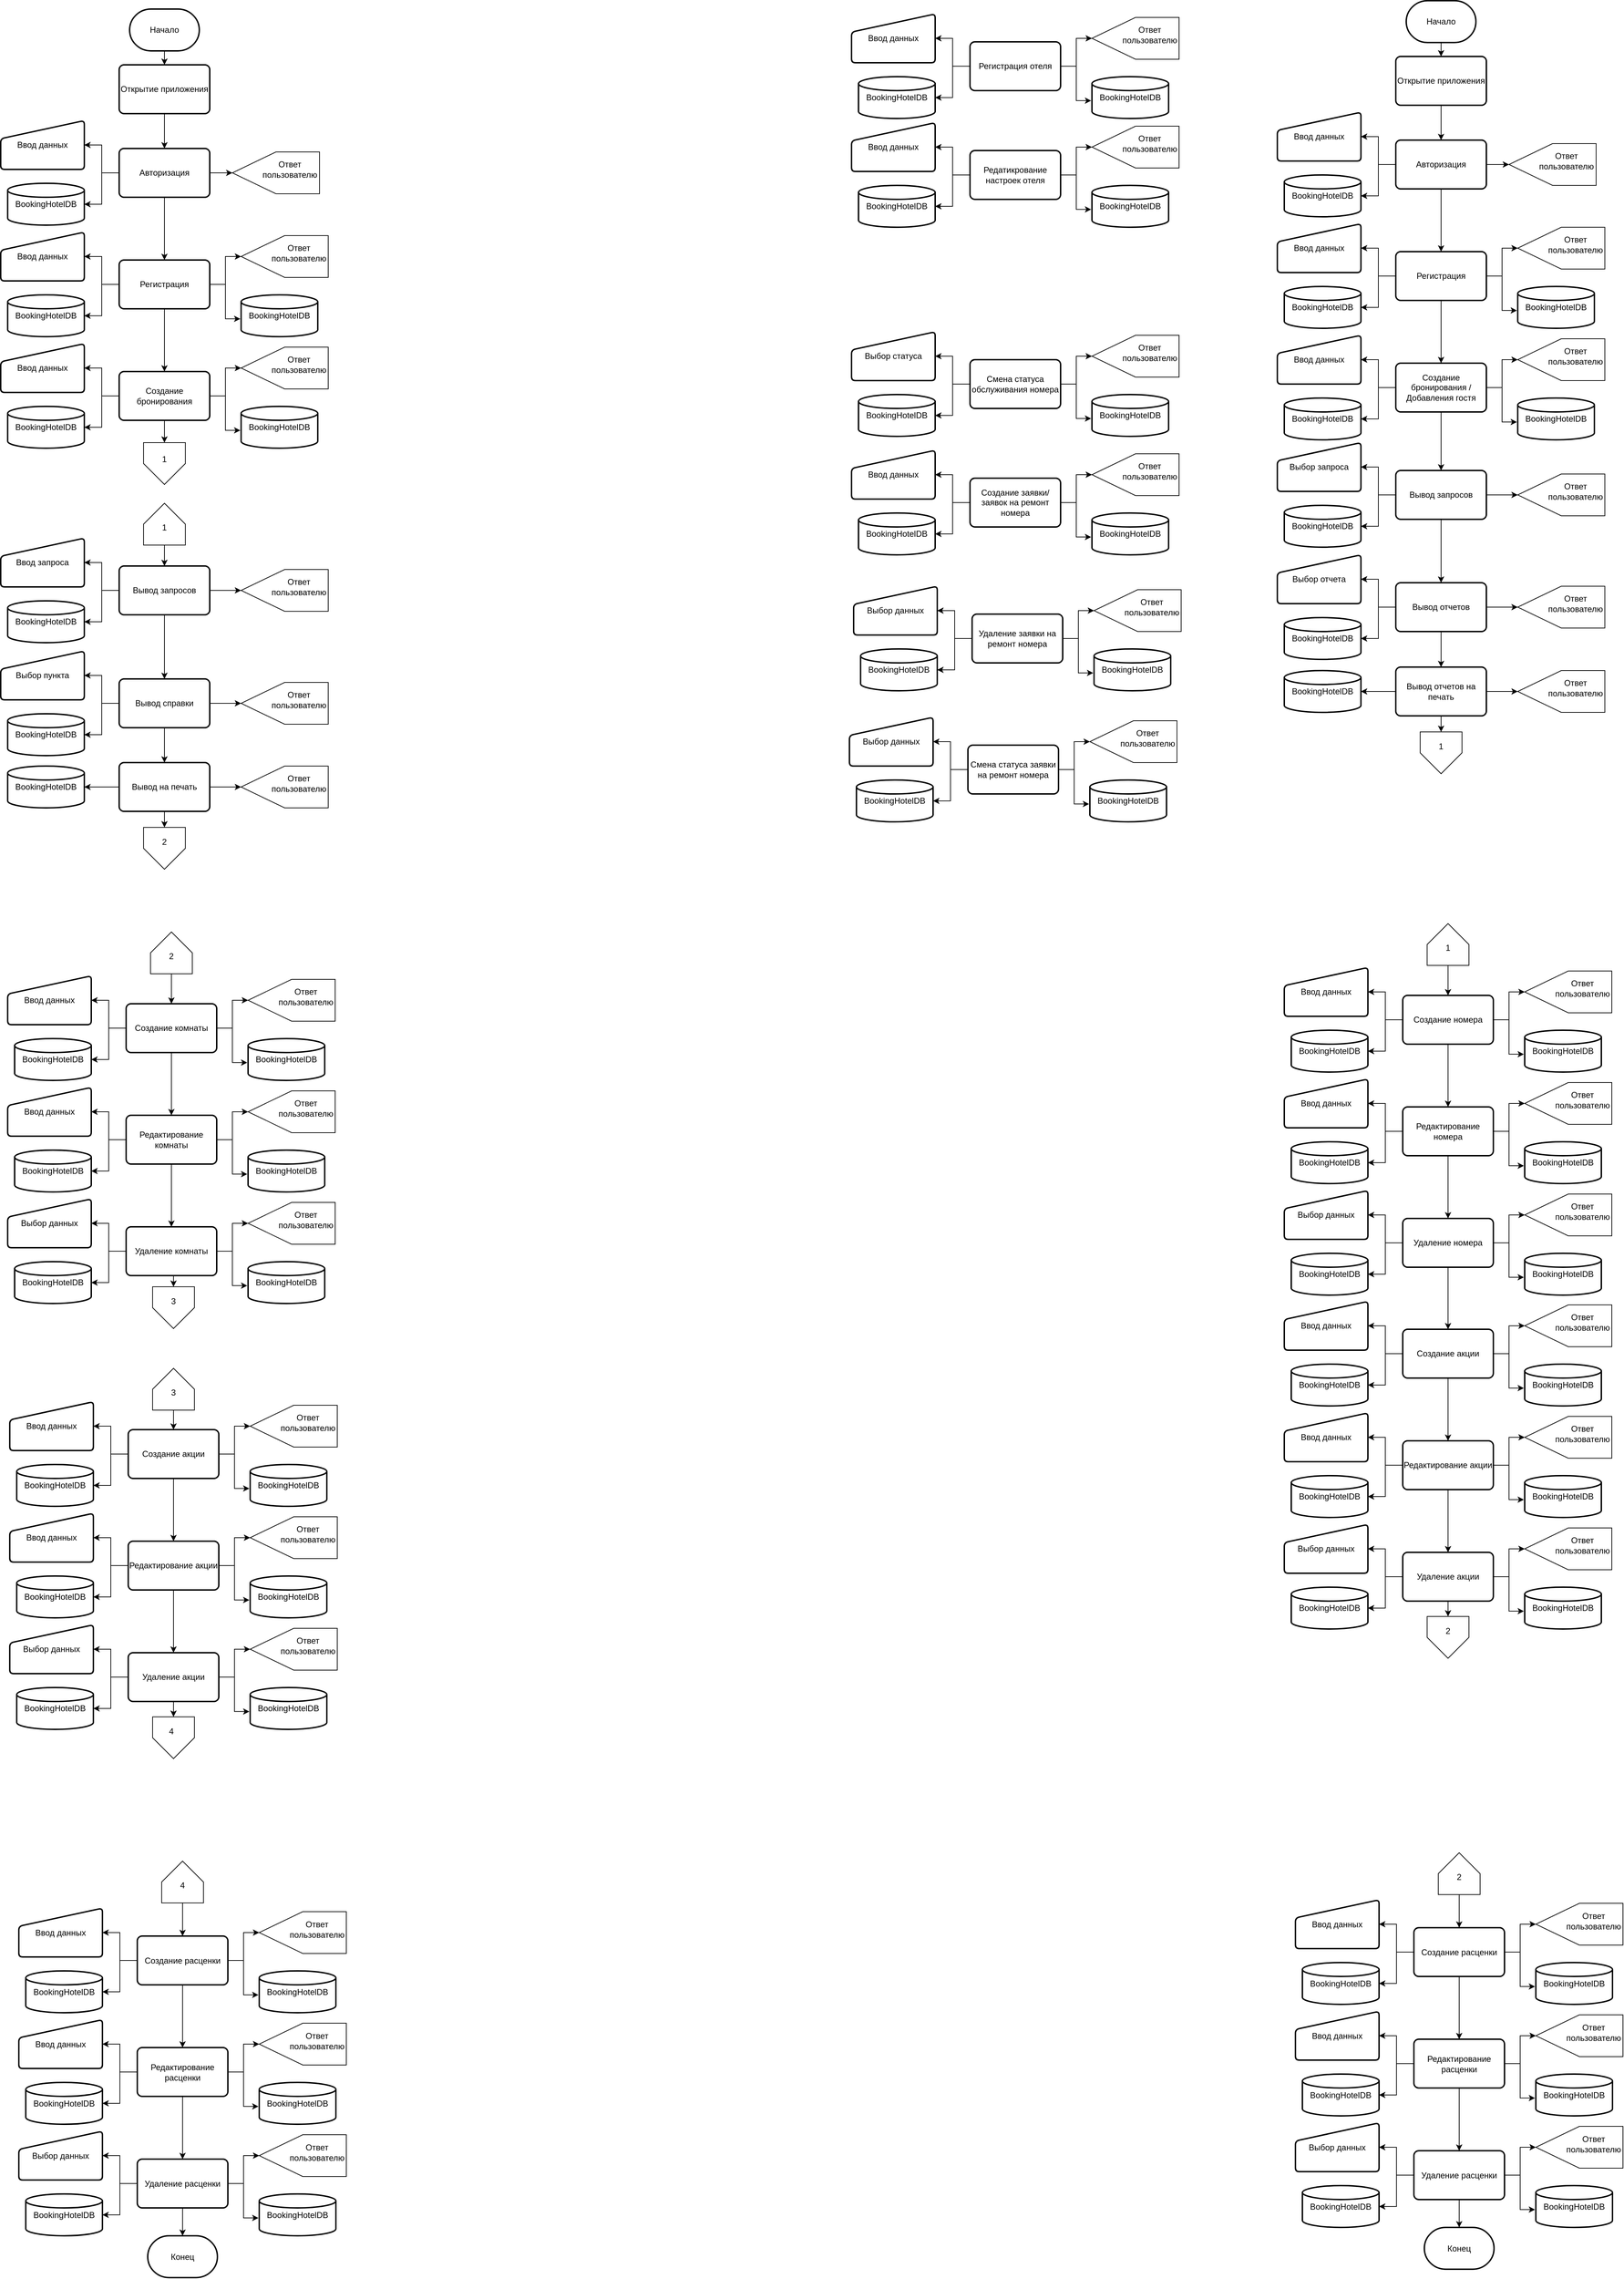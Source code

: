 <mxfile version="23.1.5" type="device" pages="4">
  <diagram name="Страница — 1" id="at9tyh_6-Y7YbDzYb8iG">
    <mxGraphModel dx="1509" dy="880" grid="0" gridSize="10" guides="1" tooltips="1" connect="1" arrows="1" fold="1" page="0" pageScale="1" pageWidth="827" pageHeight="1169" math="0" shadow="0">
      <root>
        <mxCell id="0" />
        <mxCell id="1" parent="0" />
        <mxCell id="QsHZgy6GQxsVxsIJGLhV-5" style="edgeStyle=orthogonalEdgeStyle;rounded=0;orthogonalLoop=1;jettySize=auto;html=1;exitX=0.5;exitY=1;exitDx=0;exitDy=0;exitPerimeter=0;entryX=0.5;entryY=0;entryDx=0;entryDy=0;" parent="1" source="QsHZgy6GQxsVxsIJGLhV-1" target="QsHZgy6GQxsVxsIJGLhV-2" edge="1">
          <mxGeometry relative="1" as="geometry" />
        </mxCell>
        <mxCell id="QsHZgy6GQxsVxsIJGLhV-1" value="Начало" style="strokeWidth=2;html=1;shape=mxgraph.flowchart.terminator;whiteSpace=wrap;" parent="1" vertex="1">
          <mxGeometry x="450" y="70" width="100" height="60" as="geometry" />
        </mxCell>
        <mxCell id="QsHZgy6GQxsVxsIJGLhV-4" style="edgeStyle=orthogonalEdgeStyle;rounded=0;orthogonalLoop=1;jettySize=auto;html=1;exitX=0.5;exitY=1;exitDx=0;exitDy=0;entryX=0.5;entryY=0;entryDx=0;entryDy=0;" parent="1" source="QsHZgy6GQxsVxsIJGLhV-2" target="QsHZgy6GQxsVxsIJGLhV-3" edge="1">
          <mxGeometry relative="1" as="geometry" />
        </mxCell>
        <mxCell id="QsHZgy6GQxsVxsIJGLhV-2" value="Открытие приложения" style="rounded=1;whiteSpace=wrap;html=1;absoluteArcSize=1;arcSize=14;strokeWidth=2;" parent="1" vertex="1">
          <mxGeometry x="435" y="150" width="130" height="70" as="geometry" />
        </mxCell>
        <mxCell id="QsHZgy6GQxsVxsIJGLhV-8" style="edgeStyle=orthogonalEdgeStyle;rounded=0;orthogonalLoop=1;jettySize=auto;html=1;exitX=0;exitY=0.5;exitDx=0;exitDy=0;entryX=1;entryY=0.5;entryDx=0;entryDy=0;" parent="1" source="QsHZgy6GQxsVxsIJGLhV-3" target="QsHZgy6GQxsVxsIJGLhV-6" edge="1">
          <mxGeometry relative="1" as="geometry" />
        </mxCell>
        <mxCell id="QsHZgy6GQxsVxsIJGLhV-13" style="edgeStyle=orthogonalEdgeStyle;rounded=0;orthogonalLoop=1;jettySize=auto;html=1;exitX=1;exitY=0.5;exitDx=0;exitDy=0;entryX=0.5;entryY=1;entryDx=0;entryDy=0;" parent="1" source="QsHZgy6GQxsVxsIJGLhV-3" target="QsHZgy6GQxsVxsIJGLhV-12" edge="1">
          <mxGeometry relative="1" as="geometry" />
        </mxCell>
        <mxCell id="QsHZgy6GQxsVxsIJGLhV-26" style="edgeStyle=orthogonalEdgeStyle;rounded=0;orthogonalLoop=1;jettySize=auto;html=1;exitX=0.5;exitY=1;exitDx=0;exitDy=0;entryX=0.5;entryY=0;entryDx=0;entryDy=0;" parent="1" source="QsHZgy6GQxsVxsIJGLhV-3" target="QsHZgy6GQxsVxsIJGLhV-17" edge="1">
          <mxGeometry relative="1" as="geometry" />
        </mxCell>
        <mxCell id="QsHZgy6GQxsVxsIJGLhV-3" value="Авторизация" style="rounded=1;whiteSpace=wrap;html=1;absoluteArcSize=1;arcSize=14;strokeWidth=2;" parent="1" vertex="1">
          <mxGeometry x="435" y="270" width="130" height="70" as="geometry" />
        </mxCell>
        <mxCell id="QsHZgy6GQxsVxsIJGLhV-6" value="Ввод данных" style="html=1;strokeWidth=2;shape=manualInput;whiteSpace=wrap;rounded=1;size=26;arcSize=11;" parent="1" vertex="1">
          <mxGeometry x="265" y="230" width="120" height="70" as="geometry" />
        </mxCell>
        <mxCell id="QsHZgy6GQxsVxsIJGLhV-7" value="BookingHotelDB" style="strokeWidth=2;html=1;shape=mxgraph.flowchart.database;whiteSpace=wrap;" parent="1" vertex="1">
          <mxGeometry x="275" y="320" width="110" height="60" as="geometry" />
        </mxCell>
        <mxCell id="QsHZgy6GQxsVxsIJGLhV-9" style="edgeStyle=orthogonalEdgeStyle;rounded=0;orthogonalLoop=1;jettySize=auto;html=1;exitX=0;exitY=0.5;exitDx=0;exitDy=0;entryX=1;entryY=0.5;entryDx=0;entryDy=0;entryPerimeter=0;" parent="1" source="QsHZgy6GQxsVxsIJGLhV-3" target="QsHZgy6GQxsVxsIJGLhV-7" edge="1">
          <mxGeometry relative="1" as="geometry" />
        </mxCell>
        <mxCell id="QsHZgy6GQxsVxsIJGLhV-12" value="" style="verticalLabelPosition=bottom;verticalAlign=top;html=1;shape=offPageConnector;rounded=0;size=0.5;rotation=90;" parent="1" vertex="1">
          <mxGeometry x="630" y="242.5" width="60" height="125" as="geometry" />
        </mxCell>
        <mxCell id="QsHZgy6GQxsVxsIJGLhV-14" value="Ответ пользователю" style="text;html=1;strokeColor=none;fillColor=none;align=center;verticalAlign=middle;whiteSpace=wrap;rounded=0;" parent="1" vertex="1">
          <mxGeometry x="650" y="285" width="60" height="30" as="geometry" />
        </mxCell>
        <mxCell id="QsHZgy6GQxsVxsIJGLhV-15" style="edgeStyle=orthogonalEdgeStyle;rounded=0;orthogonalLoop=1;jettySize=auto;html=1;exitX=0;exitY=0.5;exitDx=0;exitDy=0;entryX=1;entryY=0.5;entryDx=0;entryDy=0;" parent="1" source="QsHZgy6GQxsVxsIJGLhV-17" target="QsHZgy6GQxsVxsIJGLhV-18" edge="1">
          <mxGeometry relative="1" as="geometry" />
        </mxCell>
        <mxCell id="QsHZgy6GQxsVxsIJGLhV-16" style="edgeStyle=orthogonalEdgeStyle;rounded=0;orthogonalLoop=1;jettySize=auto;html=1;exitX=1;exitY=0.5;exitDx=0;exitDy=0;entryX=0.5;entryY=1;entryDx=0;entryDy=0;" parent="1" source="QsHZgy6GQxsVxsIJGLhV-17" target="QsHZgy6GQxsVxsIJGLhV-21" edge="1">
          <mxGeometry relative="1" as="geometry" />
        </mxCell>
        <mxCell id="QsHZgy6GQxsVxsIJGLhV-39" style="edgeStyle=orthogonalEdgeStyle;rounded=0;orthogonalLoop=1;jettySize=auto;html=1;exitX=0.5;exitY=1;exitDx=0;exitDy=0;entryX=0.5;entryY=0;entryDx=0;entryDy=0;" parent="1" source="QsHZgy6GQxsVxsIJGLhV-17" target="QsHZgy6GQxsVxsIJGLhV-30" edge="1">
          <mxGeometry relative="1" as="geometry" />
        </mxCell>
        <mxCell id="QsHZgy6GQxsVxsIJGLhV-17" value="Регистрация" style="rounded=1;whiteSpace=wrap;html=1;absoluteArcSize=1;arcSize=14;strokeWidth=2;" parent="1" vertex="1">
          <mxGeometry x="435" y="430" width="130" height="70" as="geometry" />
        </mxCell>
        <mxCell id="QsHZgy6GQxsVxsIJGLhV-18" value="Ввод данных" style="html=1;strokeWidth=2;shape=manualInput;whiteSpace=wrap;rounded=1;size=26;arcSize=11;" parent="1" vertex="1">
          <mxGeometry x="265" y="390" width="120" height="70" as="geometry" />
        </mxCell>
        <mxCell id="QsHZgy6GQxsVxsIJGLhV-19" value="BookingHotelDB" style="strokeWidth=2;html=1;shape=mxgraph.flowchart.database;whiteSpace=wrap;" parent="1" vertex="1">
          <mxGeometry x="275" y="480" width="110" height="60" as="geometry" />
        </mxCell>
        <mxCell id="QsHZgy6GQxsVxsIJGLhV-20" style="edgeStyle=orthogonalEdgeStyle;rounded=0;orthogonalLoop=1;jettySize=auto;html=1;exitX=0;exitY=0.5;exitDx=0;exitDy=0;entryX=1;entryY=0.5;entryDx=0;entryDy=0;entryPerimeter=0;" parent="1" source="QsHZgy6GQxsVxsIJGLhV-17" target="QsHZgy6GQxsVxsIJGLhV-19" edge="1">
          <mxGeometry relative="1" as="geometry" />
        </mxCell>
        <mxCell id="QsHZgy6GQxsVxsIJGLhV-23" value="" style="group" parent="1" vertex="1" connectable="0">
          <mxGeometry x="610" y="395" width="125" height="60" as="geometry" />
        </mxCell>
        <mxCell id="QsHZgy6GQxsVxsIJGLhV-21" value="" style="verticalLabelPosition=bottom;verticalAlign=top;html=1;shape=offPageConnector;rounded=0;size=0.5;rotation=90;" parent="QsHZgy6GQxsVxsIJGLhV-23" vertex="1">
          <mxGeometry x="32.5" y="-32.5" width="60" height="125" as="geometry" />
        </mxCell>
        <mxCell id="QsHZgy6GQxsVxsIJGLhV-22" value="Ответ пользователю" style="text;html=1;strokeColor=none;fillColor=none;align=center;verticalAlign=middle;whiteSpace=wrap;rounded=0;" parent="QsHZgy6GQxsVxsIJGLhV-23" vertex="1">
          <mxGeometry x="52.5" y="10" width="60" height="30" as="geometry" />
        </mxCell>
        <mxCell id="QsHZgy6GQxsVxsIJGLhV-24" value="BookingHotelDB" style="strokeWidth=2;html=1;shape=mxgraph.flowchart.database;whiteSpace=wrap;" parent="1" vertex="1">
          <mxGeometry x="610" y="480" width="110" height="60" as="geometry" />
        </mxCell>
        <mxCell id="QsHZgy6GQxsVxsIJGLhV-25" style="edgeStyle=orthogonalEdgeStyle;rounded=0;orthogonalLoop=1;jettySize=auto;html=1;exitX=1;exitY=0.5;exitDx=0;exitDy=0;entryX=-0.01;entryY=0.574;entryDx=0;entryDy=0;entryPerimeter=0;" parent="1" source="QsHZgy6GQxsVxsIJGLhV-17" target="QsHZgy6GQxsVxsIJGLhV-24" edge="1">
          <mxGeometry relative="1" as="geometry" />
        </mxCell>
        <mxCell id="QsHZgy6GQxsVxsIJGLhV-28" style="edgeStyle=orthogonalEdgeStyle;rounded=0;orthogonalLoop=1;jettySize=auto;html=1;exitX=0;exitY=0.5;exitDx=0;exitDy=0;entryX=1;entryY=0.5;entryDx=0;entryDy=0;" parent="1" source="QsHZgy6GQxsVxsIJGLhV-30" target="QsHZgy6GQxsVxsIJGLhV-31" edge="1">
          <mxGeometry relative="1" as="geometry" />
        </mxCell>
        <mxCell id="QsHZgy6GQxsVxsIJGLhV-29" style="edgeStyle=orthogonalEdgeStyle;rounded=0;orthogonalLoop=1;jettySize=auto;html=1;exitX=1;exitY=0.5;exitDx=0;exitDy=0;entryX=0.5;entryY=1;entryDx=0;entryDy=0;" parent="1" source="QsHZgy6GQxsVxsIJGLhV-30" target="QsHZgy6GQxsVxsIJGLhV-35" edge="1">
          <mxGeometry relative="1" as="geometry" />
        </mxCell>
        <mxCell id="yEdfFRmDm7J_GCRQunbw-3" style="edgeStyle=orthogonalEdgeStyle;rounded=0;orthogonalLoop=1;jettySize=auto;html=1;exitX=0.5;exitY=1;exitDx=0;exitDy=0;entryX=0.5;entryY=0;entryDx=0;entryDy=0;" parent="1" source="QsHZgy6GQxsVxsIJGLhV-30" target="PUtHgNxa7dvuGvZpEz_O-152" edge="1">
          <mxGeometry relative="1" as="geometry" />
        </mxCell>
        <mxCell id="QsHZgy6GQxsVxsIJGLhV-30" value="Создание бронирования" style="rounded=1;whiteSpace=wrap;html=1;absoluteArcSize=1;arcSize=14;strokeWidth=2;" parent="1" vertex="1">
          <mxGeometry x="435" y="590" width="130" height="70" as="geometry" />
        </mxCell>
        <mxCell id="QsHZgy6GQxsVxsIJGLhV-31" value="Ввод данных" style="html=1;strokeWidth=2;shape=manualInput;whiteSpace=wrap;rounded=1;size=26;arcSize=11;" parent="1" vertex="1">
          <mxGeometry x="265" y="550" width="120" height="70" as="geometry" />
        </mxCell>
        <mxCell id="QsHZgy6GQxsVxsIJGLhV-32" value="BookingHotelDB" style="strokeWidth=2;html=1;shape=mxgraph.flowchart.database;whiteSpace=wrap;" parent="1" vertex="1">
          <mxGeometry x="275" y="640" width="110" height="60" as="geometry" />
        </mxCell>
        <mxCell id="QsHZgy6GQxsVxsIJGLhV-33" style="edgeStyle=orthogonalEdgeStyle;rounded=0;orthogonalLoop=1;jettySize=auto;html=1;exitX=0;exitY=0.5;exitDx=0;exitDy=0;entryX=1;entryY=0.5;entryDx=0;entryDy=0;entryPerimeter=0;" parent="1" source="QsHZgy6GQxsVxsIJGLhV-30" target="QsHZgy6GQxsVxsIJGLhV-32" edge="1">
          <mxGeometry relative="1" as="geometry" />
        </mxCell>
        <mxCell id="QsHZgy6GQxsVxsIJGLhV-34" value="" style="group" parent="1" vertex="1" connectable="0">
          <mxGeometry x="610" y="555" width="125" height="60" as="geometry" />
        </mxCell>
        <mxCell id="QsHZgy6GQxsVxsIJGLhV-35" value="" style="verticalLabelPosition=bottom;verticalAlign=top;html=1;shape=offPageConnector;rounded=0;size=0.5;rotation=90;" parent="QsHZgy6GQxsVxsIJGLhV-34" vertex="1">
          <mxGeometry x="32.5" y="-32.5" width="60" height="125" as="geometry" />
        </mxCell>
        <mxCell id="QsHZgy6GQxsVxsIJGLhV-36" value="Ответ пользователю" style="text;html=1;strokeColor=none;fillColor=none;align=center;verticalAlign=middle;whiteSpace=wrap;rounded=0;" parent="QsHZgy6GQxsVxsIJGLhV-34" vertex="1">
          <mxGeometry x="52.5" y="10" width="60" height="30" as="geometry" />
        </mxCell>
        <mxCell id="QsHZgy6GQxsVxsIJGLhV-37" value="BookingHotelDB" style="strokeWidth=2;html=1;shape=mxgraph.flowchart.database;whiteSpace=wrap;" parent="1" vertex="1">
          <mxGeometry x="610" y="640" width="110" height="60" as="geometry" />
        </mxCell>
        <mxCell id="QsHZgy6GQxsVxsIJGLhV-38" style="edgeStyle=orthogonalEdgeStyle;rounded=0;orthogonalLoop=1;jettySize=auto;html=1;exitX=1;exitY=0.5;exitDx=0;exitDy=0;entryX=-0.01;entryY=0.574;entryDx=0;entryDy=0;entryPerimeter=0;" parent="1" source="QsHZgy6GQxsVxsIJGLhV-30" target="QsHZgy6GQxsVxsIJGLhV-37" edge="1">
          <mxGeometry relative="1" as="geometry" />
        </mxCell>
        <mxCell id="PUtHgNxa7dvuGvZpEz_O-1" style="edgeStyle=orthogonalEdgeStyle;rounded=0;orthogonalLoop=1;jettySize=auto;html=1;exitX=0;exitY=0.5;exitDx=0;exitDy=0;entryX=1;entryY=0.5;entryDx=0;entryDy=0;" parent="1" source="PUtHgNxa7dvuGvZpEz_O-3" target="PUtHgNxa7dvuGvZpEz_O-4" edge="1">
          <mxGeometry relative="1" as="geometry" />
        </mxCell>
        <mxCell id="PUtHgNxa7dvuGvZpEz_O-2" style="edgeStyle=orthogonalEdgeStyle;rounded=0;orthogonalLoop=1;jettySize=auto;html=1;exitX=1;exitY=0.5;exitDx=0;exitDy=0;entryX=0.5;entryY=1;entryDx=0;entryDy=0;" parent="1" source="PUtHgNxa7dvuGvZpEz_O-3" target="PUtHgNxa7dvuGvZpEz_O-8" edge="1">
          <mxGeometry relative="1" as="geometry" />
        </mxCell>
        <mxCell id="PUtHgNxa7dvuGvZpEz_O-142" style="edgeStyle=orthogonalEdgeStyle;rounded=0;orthogonalLoop=1;jettySize=auto;html=1;exitX=0.5;exitY=1;exitDx=0;exitDy=0;entryX=0.5;entryY=0;entryDx=0;entryDy=0;" parent="1" source="PUtHgNxa7dvuGvZpEz_O-3" target="PUtHgNxa7dvuGvZpEz_O-135" edge="1">
          <mxGeometry relative="1" as="geometry" />
        </mxCell>
        <mxCell id="PUtHgNxa7dvuGvZpEz_O-3" value="Вывод запросов" style="rounded=1;whiteSpace=wrap;html=1;absoluteArcSize=1;arcSize=14;strokeWidth=2;" parent="1" vertex="1">
          <mxGeometry x="435" y="869" width="130" height="70" as="geometry" />
        </mxCell>
        <mxCell id="PUtHgNxa7dvuGvZpEz_O-4" value="Ввод запроса" style="html=1;strokeWidth=2;shape=manualInput;whiteSpace=wrap;rounded=1;size=26;arcSize=11;" parent="1" vertex="1">
          <mxGeometry x="265" y="829" width="120" height="70" as="geometry" />
        </mxCell>
        <mxCell id="PUtHgNxa7dvuGvZpEz_O-5" value="BookingHotelDB" style="strokeWidth=2;html=1;shape=mxgraph.flowchart.database;whiteSpace=wrap;" parent="1" vertex="1">
          <mxGeometry x="275" y="919" width="110" height="60" as="geometry" />
        </mxCell>
        <mxCell id="PUtHgNxa7dvuGvZpEz_O-6" style="edgeStyle=orthogonalEdgeStyle;rounded=0;orthogonalLoop=1;jettySize=auto;html=1;exitX=0;exitY=0.5;exitDx=0;exitDy=0;entryX=1;entryY=0.5;entryDx=0;entryDy=0;entryPerimeter=0;" parent="1" source="PUtHgNxa7dvuGvZpEz_O-3" target="PUtHgNxa7dvuGvZpEz_O-5" edge="1">
          <mxGeometry relative="1" as="geometry" />
        </mxCell>
        <mxCell id="PUtHgNxa7dvuGvZpEz_O-7" value="" style="group" parent="1" vertex="1" connectable="0">
          <mxGeometry x="610" y="874" width="125" height="60" as="geometry" />
        </mxCell>
        <mxCell id="PUtHgNxa7dvuGvZpEz_O-8" value="" style="verticalLabelPosition=bottom;verticalAlign=top;html=1;shape=offPageConnector;rounded=0;size=0.5;rotation=90;" parent="PUtHgNxa7dvuGvZpEz_O-7" vertex="1">
          <mxGeometry x="32.5" y="-32.5" width="60" height="125" as="geometry" />
        </mxCell>
        <mxCell id="PUtHgNxa7dvuGvZpEz_O-9" value="Ответ пользователю" style="text;html=1;strokeColor=none;fillColor=none;align=center;verticalAlign=middle;whiteSpace=wrap;rounded=0;" parent="PUtHgNxa7dvuGvZpEz_O-7" vertex="1">
          <mxGeometry x="52.5" y="10" width="60" height="30" as="geometry" />
        </mxCell>
        <mxCell id="PUtHgNxa7dvuGvZpEz_O-25" style="edgeStyle=orthogonalEdgeStyle;rounded=0;orthogonalLoop=1;jettySize=auto;html=1;exitX=0;exitY=0.5;exitDx=0;exitDy=0;entryX=1;entryY=0.5;entryDx=0;entryDy=0;" parent="1" source="PUtHgNxa7dvuGvZpEz_O-27" target="PUtHgNxa7dvuGvZpEz_O-28" edge="1">
          <mxGeometry relative="1" as="geometry" />
        </mxCell>
        <mxCell id="PUtHgNxa7dvuGvZpEz_O-26" style="edgeStyle=orthogonalEdgeStyle;rounded=0;orthogonalLoop=1;jettySize=auto;html=1;exitX=1;exitY=0.5;exitDx=0;exitDy=0;entryX=0.5;entryY=1;entryDx=0;entryDy=0;" parent="1" source="PUtHgNxa7dvuGvZpEz_O-27" target="PUtHgNxa7dvuGvZpEz_O-32" edge="1">
          <mxGeometry relative="1" as="geometry" />
        </mxCell>
        <mxCell id="PUtHgNxa7dvuGvZpEz_O-59" style="edgeStyle=orthogonalEdgeStyle;rounded=0;orthogonalLoop=1;jettySize=auto;html=1;exitX=0.5;exitY=1;exitDx=0;exitDy=0;entryX=0.5;entryY=0;entryDx=0;entryDy=0;" parent="1" source="PUtHgNxa7dvuGvZpEz_O-27" target="PUtHgNxa7dvuGvZpEz_O-38" edge="1">
          <mxGeometry relative="1" as="geometry" />
        </mxCell>
        <mxCell id="PUtHgNxa7dvuGvZpEz_O-27" value="Создание комнаты" style="rounded=1;whiteSpace=wrap;html=1;absoluteArcSize=1;arcSize=14;strokeWidth=2;" parent="1" vertex="1">
          <mxGeometry x="445" y="1497" width="130" height="70" as="geometry" />
        </mxCell>
        <mxCell id="PUtHgNxa7dvuGvZpEz_O-28" value="Ввод данных" style="html=1;strokeWidth=2;shape=manualInput;whiteSpace=wrap;rounded=1;size=26;arcSize=11;" parent="1" vertex="1">
          <mxGeometry x="275" y="1457" width="120" height="70" as="geometry" />
        </mxCell>
        <mxCell id="PUtHgNxa7dvuGvZpEz_O-29" value="BookingHotelDB" style="strokeWidth=2;html=1;shape=mxgraph.flowchart.database;whiteSpace=wrap;" parent="1" vertex="1">
          <mxGeometry x="285" y="1547" width="110" height="60" as="geometry" />
        </mxCell>
        <mxCell id="PUtHgNxa7dvuGvZpEz_O-30" style="edgeStyle=orthogonalEdgeStyle;rounded=0;orthogonalLoop=1;jettySize=auto;html=1;exitX=0;exitY=0.5;exitDx=0;exitDy=0;entryX=1;entryY=0.5;entryDx=0;entryDy=0;entryPerimeter=0;" parent="1" source="PUtHgNxa7dvuGvZpEz_O-27" target="PUtHgNxa7dvuGvZpEz_O-29" edge="1">
          <mxGeometry relative="1" as="geometry" />
        </mxCell>
        <mxCell id="PUtHgNxa7dvuGvZpEz_O-31" value="" style="group" parent="1" vertex="1" connectable="0">
          <mxGeometry x="620" y="1462" width="125" height="60" as="geometry" />
        </mxCell>
        <mxCell id="PUtHgNxa7dvuGvZpEz_O-32" value="" style="verticalLabelPosition=bottom;verticalAlign=top;html=1;shape=offPageConnector;rounded=0;size=0.5;rotation=90;" parent="PUtHgNxa7dvuGvZpEz_O-31" vertex="1">
          <mxGeometry x="32.5" y="-32.5" width="60" height="125" as="geometry" />
        </mxCell>
        <mxCell id="PUtHgNxa7dvuGvZpEz_O-33" value="Ответ пользователю" style="text;html=1;strokeColor=none;fillColor=none;align=center;verticalAlign=middle;whiteSpace=wrap;rounded=0;" parent="PUtHgNxa7dvuGvZpEz_O-31" vertex="1">
          <mxGeometry x="52.5" y="10" width="60" height="30" as="geometry" />
        </mxCell>
        <mxCell id="PUtHgNxa7dvuGvZpEz_O-34" value="BookingHotelDB" style="strokeWidth=2;html=1;shape=mxgraph.flowchart.database;whiteSpace=wrap;" parent="1" vertex="1">
          <mxGeometry x="620" y="1547" width="110" height="60" as="geometry" />
        </mxCell>
        <mxCell id="PUtHgNxa7dvuGvZpEz_O-35" style="edgeStyle=orthogonalEdgeStyle;rounded=0;orthogonalLoop=1;jettySize=auto;html=1;exitX=1;exitY=0.5;exitDx=0;exitDy=0;entryX=-0.01;entryY=0.574;entryDx=0;entryDy=0;entryPerimeter=0;" parent="1" source="PUtHgNxa7dvuGvZpEz_O-27" target="PUtHgNxa7dvuGvZpEz_O-34" edge="1">
          <mxGeometry relative="1" as="geometry" />
        </mxCell>
        <mxCell id="PUtHgNxa7dvuGvZpEz_O-36" style="edgeStyle=orthogonalEdgeStyle;rounded=0;orthogonalLoop=1;jettySize=auto;html=1;exitX=0;exitY=0.5;exitDx=0;exitDy=0;entryX=1;entryY=0.5;entryDx=0;entryDy=0;" parent="1" source="PUtHgNxa7dvuGvZpEz_O-38" target="PUtHgNxa7dvuGvZpEz_O-39" edge="1">
          <mxGeometry relative="1" as="geometry" />
        </mxCell>
        <mxCell id="PUtHgNxa7dvuGvZpEz_O-37" style="edgeStyle=orthogonalEdgeStyle;rounded=0;orthogonalLoop=1;jettySize=auto;html=1;exitX=1;exitY=0.5;exitDx=0;exitDy=0;entryX=0.5;entryY=1;entryDx=0;entryDy=0;" parent="1" source="PUtHgNxa7dvuGvZpEz_O-38" target="PUtHgNxa7dvuGvZpEz_O-43" edge="1">
          <mxGeometry relative="1" as="geometry" />
        </mxCell>
        <mxCell id="PUtHgNxa7dvuGvZpEz_O-60" style="edgeStyle=orthogonalEdgeStyle;rounded=0;orthogonalLoop=1;jettySize=auto;html=1;exitX=0.5;exitY=1;exitDx=0;exitDy=0;entryX=0.5;entryY=0;entryDx=0;entryDy=0;" parent="1" source="PUtHgNxa7dvuGvZpEz_O-38" target="PUtHgNxa7dvuGvZpEz_O-49" edge="1">
          <mxGeometry relative="1" as="geometry" />
        </mxCell>
        <mxCell id="PUtHgNxa7dvuGvZpEz_O-38" value="Редактирование комнаты" style="rounded=1;whiteSpace=wrap;html=1;absoluteArcSize=1;arcSize=14;strokeWidth=2;" parent="1" vertex="1">
          <mxGeometry x="445" y="1657" width="130" height="70" as="geometry" />
        </mxCell>
        <mxCell id="PUtHgNxa7dvuGvZpEz_O-39" value="Ввод данных" style="html=1;strokeWidth=2;shape=manualInput;whiteSpace=wrap;rounded=1;size=26;arcSize=11;" parent="1" vertex="1">
          <mxGeometry x="275" y="1617" width="120" height="70" as="geometry" />
        </mxCell>
        <mxCell id="PUtHgNxa7dvuGvZpEz_O-40" value="BookingHotelDB" style="strokeWidth=2;html=1;shape=mxgraph.flowchart.database;whiteSpace=wrap;" parent="1" vertex="1">
          <mxGeometry x="285" y="1707" width="110" height="60" as="geometry" />
        </mxCell>
        <mxCell id="PUtHgNxa7dvuGvZpEz_O-41" style="edgeStyle=orthogonalEdgeStyle;rounded=0;orthogonalLoop=1;jettySize=auto;html=1;exitX=0;exitY=0.5;exitDx=0;exitDy=0;entryX=1;entryY=0.5;entryDx=0;entryDy=0;entryPerimeter=0;" parent="1" source="PUtHgNxa7dvuGvZpEz_O-38" target="PUtHgNxa7dvuGvZpEz_O-40" edge="1">
          <mxGeometry relative="1" as="geometry" />
        </mxCell>
        <mxCell id="PUtHgNxa7dvuGvZpEz_O-42" value="" style="group" parent="1" vertex="1" connectable="0">
          <mxGeometry x="620" y="1622" width="125" height="60" as="geometry" />
        </mxCell>
        <mxCell id="PUtHgNxa7dvuGvZpEz_O-43" value="" style="verticalLabelPosition=bottom;verticalAlign=top;html=1;shape=offPageConnector;rounded=0;size=0.5;rotation=90;" parent="PUtHgNxa7dvuGvZpEz_O-42" vertex="1">
          <mxGeometry x="32.5" y="-32.5" width="60" height="125" as="geometry" />
        </mxCell>
        <mxCell id="PUtHgNxa7dvuGvZpEz_O-44" value="Ответ пользователю" style="text;html=1;strokeColor=none;fillColor=none;align=center;verticalAlign=middle;whiteSpace=wrap;rounded=0;" parent="PUtHgNxa7dvuGvZpEz_O-42" vertex="1">
          <mxGeometry x="52.5" y="10" width="60" height="30" as="geometry" />
        </mxCell>
        <mxCell id="PUtHgNxa7dvuGvZpEz_O-45" value="BookingHotelDB" style="strokeWidth=2;html=1;shape=mxgraph.flowchart.database;whiteSpace=wrap;" parent="1" vertex="1">
          <mxGeometry x="620" y="1707" width="110" height="60" as="geometry" />
        </mxCell>
        <mxCell id="PUtHgNxa7dvuGvZpEz_O-46" style="edgeStyle=orthogonalEdgeStyle;rounded=0;orthogonalLoop=1;jettySize=auto;html=1;exitX=1;exitY=0.5;exitDx=0;exitDy=0;entryX=-0.01;entryY=0.574;entryDx=0;entryDy=0;entryPerimeter=0;" parent="1" source="PUtHgNxa7dvuGvZpEz_O-38" target="PUtHgNxa7dvuGvZpEz_O-45" edge="1">
          <mxGeometry relative="1" as="geometry" />
        </mxCell>
        <mxCell id="PUtHgNxa7dvuGvZpEz_O-47" style="edgeStyle=orthogonalEdgeStyle;rounded=0;orthogonalLoop=1;jettySize=auto;html=1;exitX=0;exitY=0.5;exitDx=0;exitDy=0;entryX=1;entryY=0.5;entryDx=0;entryDy=0;" parent="1" source="PUtHgNxa7dvuGvZpEz_O-49" target="PUtHgNxa7dvuGvZpEz_O-50" edge="1">
          <mxGeometry relative="1" as="geometry" />
        </mxCell>
        <mxCell id="PUtHgNxa7dvuGvZpEz_O-48" style="edgeStyle=orthogonalEdgeStyle;rounded=0;orthogonalLoop=1;jettySize=auto;html=1;exitX=1;exitY=0.5;exitDx=0;exitDy=0;entryX=0.5;entryY=1;entryDx=0;entryDy=0;" parent="1" source="PUtHgNxa7dvuGvZpEz_O-49" target="PUtHgNxa7dvuGvZpEz_O-54" edge="1">
          <mxGeometry relative="1" as="geometry" />
        </mxCell>
        <mxCell id="yEdfFRmDm7J_GCRQunbw-15" style="edgeStyle=orthogonalEdgeStyle;rounded=0;orthogonalLoop=1;jettySize=auto;html=1;exitX=0.5;exitY=1;exitDx=0;exitDy=0;entryX=0.5;entryY=0;entryDx=0;entryDy=0;" parent="1" source="PUtHgNxa7dvuGvZpEz_O-49" target="yEdfFRmDm7J_GCRQunbw-9" edge="1">
          <mxGeometry relative="1" as="geometry" />
        </mxCell>
        <mxCell id="PUtHgNxa7dvuGvZpEz_O-49" value="Удаление комнаты" style="rounded=1;whiteSpace=wrap;html=1;absoluteArcSize=1;arcSize=14;strokeWidth=2;" parent="1" vertex="1">
          <mxGeometry x="445" y="1817" width="130" height="70" as="geometry" />
        </mxCell>
        <mxCell id="PUtHgNxa7dvuGvZpEz_O-50" value="Выбор данных" style="html=1;strokeWidth=2;shape=manualInput;whiteSpace=wrap;rounded=1;size=26;arcSize=11;" parent="1" vertex="1">
          <mxGeometry x="275" y="1777" width="120" height="70" as="geometry" />
        </mxCell>
        <mxCell id="PUtHgNxa7dvuGvZpEz_O-51" value="BookingHotelDB" style="strokeWidth=2;html=1;shape=mxgraph.flowchart.database;whiteSpace=wrap;" parent="1" vertex="1">
          <mxGeometry x="285" y="1867" width="110" height="60" as="geometry" />
        </mxCell>
        <mxCell id="PUtHgNxa7dvuGvZpEz_O-52" style="edgeStyle=orthogonalEdgeStyle;rounded=0;orthogonalLoop=1;jettySize=auto;html=1;exitX=0;exitY=0.5;exitDx=0;exitDy=0;entryX=1;entryY=0.5;entryDx=0;entryDy=0;entryPerimeter=0;" parent="1" source="PUtHgNxa7dvuGvZpEz_O-49" target="PUtHgNxa7dvuGvZpEz_O-51" edge="1">
          <mxGeometry relative="1" as="geometry" />
        </mxCell>
        <mxCell id="PUtHgNxa7dvuGvZpEz_O-53" value="" style="group" parent="1" vertex="1" connectable="0">
          <mxGeometry x="620" y="1782" width="125" height="60" as="geometry" />
        </mxCell>
        <mxCell id="PUtHgNxa7dvuGvZpEz_O-54" value="" style="verticalLabelPosition=bottom;verticalAlign=top;html=1;shape=offPageConnector;rounded=0;size=0.5;rotation=90;" parent="PUtHgNxa7dvuGvZpEz_O-53" vertex="1">
          <mxGeometry x="32.5" y="-32.5" width="60" height="125" as="geometry" />
        </mxCell>
        <mxCell id="PUtHgNxa7dvuGvZpEz_O-55" value="Ответ пользователю" style="text;html=1;strokeColor=none;fillColor=none;align=center;verticalAlign=middle;whiteSpace=wrap;rounded=0;" parent="PUtHgNxa7dvuGvZpEz_O-53" vertex="1">
          <mxGeometry x="52.5" y="10" width="60" height="30" as="geometry" />
        </mxCell>
        <mxCell id="PUtHgNxa7dvuGvZpEz_O-56" value="BookingHotelDB" style="strokeWidth=2;html=1;shape=mxgraph.flowchart.database;whiteSpace=wrap;" parent="1" vertex="1">
          <mxGeometry x="620" y="1867" width="110" height="60" as="geometry" />
        </mxCell>
        <mxCell id="PUtHgNxa7dvuGvZpEz_O-57" style="edgeStyle=orthogonalEdgeStyle;rounded=0;orthogonalLoop=1;jettySize=auto;html=1;exitX=1;exitY=0.5;exitDx=0;exitDy=0;entryX=-0.01;entryY=0.574;entryDx=0;entryDy=0;entryPerimeter=0;" parent="1" source="PUtHgNxa7dvuGvZpEz_O-49" target="PUtHgNxa7dvuGvZpEz_O-56" edge="1">
          <mxGeometry relative="1" as="geometry" />
        </mxCell>
        <mxCell id="PUtHgNxa7dvuGvZpEz_O-62" style="edgeStyle=orthogonalEdgeStyle;rounded=0;orthogonalLoop=1;jettySize=auto;html=1;exitX=0;exitY=0.5;exitDx=0;exitDy=0;entryX=1;entryY=0.5;entryDx=0;entryDy=0;" parent="1" source="PUtHgNxa7dvuGvZpEz_O-65" target="PUtHgNxa7dvuGvZpEz_O-66" edge="1">
          <mxGeometry relative="1" as="geometry" />
        </mxCell>
        <mxCell id="PUtHgNxa7dvuGvZpEz_O-63" style="edgeStyle=orthogonalEdgeStyle;rounded=0;orthogonalLoop=1;jettySize=auto;html=1;exitX=1;exitY=0.5;exitDx=0;exitDy=0;entryX=0.5;entryY=1;entryDx=0;entryDy=0;" parent="1" source="PUtHgNxa7dvuGvZpEz_O-65" target="PUtHgNxa7dvuGvZpEz_O-70" edge="1">
          <mxGeometry relative="1" as="geometry" />
        </mxCell>
        <mxCell id="PUtHgNxa7dvuGvZpEz_O-64" style="edgeStyle=orthogonalEdgeStyle;rounded=0;orthogonalLoop=1;jettySize=auto;html=1;exitX=0.5;exitY=1;exitDx=0;exitDy=0;entryX=0.5;entryY=0;entryDx=0;entryDy=0;" parent="1" source="PUtHgNxa7dvuGvZpEz_O-65" target="PUtHgNxa7dvuGvZpEz_O-77" edge="1">
          <mxGeometry relative="1" as="geometry" />
        </mxCell>
        <mxCell id="PUtHgNxa7dvuGvZpEz_O-65" value="Создание акции" style="rounded=1;whiteSpace=wrap;html=1;absoluteArcSize=1;arcSize=14;strokeWidth=2;" parent="1" vertex="1">
          <mxGeometry x="448" y="2108" width="130" height="70" as="geometry" />
        </mxCell>
        <mxCell id="PUtHgNxa7dvuGvZpEz_O-66" value="Ввод данных" style="html=1;strokeWidth=2;shape=manualInput;whiteSpace=wrap;rounded=1;size=26;arcSize=11;" parent="1" vertex="1">
          <mxGeometry x="278" y="2068" width="120" height="70" as="geometry" />
        </mxCell>
        <mxCell id="PUtHgNxa7dvuGvZpEz_O-67" value="BookingHotelDB" style="strokeWidth=2;html=1;shape=mxgraph.flowchart.database;whiteSpace=wrap;" parent="1" vertex="1">
          <mxGeometry x="288" y="2158" width="110" height="60" as="geometry" />
        </mxCell>
        <mxCell id="PUtHgNxa7dvuGvZpEz_O-68" style="edgeStyle=orthogonalEdgeStyle;rounded=0;orthogonalLoop=1;jettySize=auto;html=1;exitX=0;exitY=0.5;exitDx=0;exitDy=0;entryX=1;entryY=0.5;entryDx=0;entryDy=0;entryPerimeter=0;" parent="1" source="PUtHgNxa7dvuGvZpEz_O-65" target="PUtHgNxa7dvuGvZpEz_O-67" edge="1">
          <mxGeometry relative="1" as="geometry" />
        </mxCell>
        <mxCell id="PUtHgNxa7dvuGvZpEz_O-69" value="" style="group" parent="1" vertex="1" connectable="0">
          <mxGeometry x="623" y="2073" width="125" height="60" as="geometry" />
        </mxCell>
        <mxCell id="PUtHgNxa7dvuGvZpEz_O-70" value="" style="verticalLabelPosition=bottom;verticalAlign=top;html=1;shape=offPageConnector;rounded=0;size=0.5;rotation=90;" parent="PUtHgNxa7dvuGvZpEz_O-69" vertex="1">
          <mxGeometry x="32.5" y="-32.5" width="60" height="125" as="geometry" />
        </mxCell>
        <mxCell id="PUtHgNxa7dvuGvZpEz_O-71" value="Ответ пользователю" style="text;html=1;strokeColor=none;fillColor=none;align=center;verticalAlign=middle;whiteSpace=wrap;rounded=0;" parent="PUtHgNxa7dvuGvZpEz_O-69" vertex="1">
          <mxGeometry x="52.5" y="10" width="60" height="30" as="geometry" />
        </mxCell>
        <mxCell id="PUtHgNxa7dvuGvZpEz_O-72" value="BookingHotelDB" style="strokeWidth=2;html=1;shape=mxgraph.flowchart.database;whiteSpace=wrap;" parent="1" vertex="1">
          <mxGeometry x="623" y="2158" width="110" height="60" as="geometry" />
        </mxCell>
        <mxCell id="PUtHgNxa7dvuGvZpEz_O-73" style="edgeStyle=orthogonalEdgeStyle;rounded=0;orthogonalLoop=1;jettySize=auto;html=1;exitX=1;exitY=0.5;exitDx=0;exitDy=0;entryX=-0.01;entryY=0.574;entryDx=0;entryDy=0;entryPerimeter=0;" parent="1" source="PUtHgNxa7dvuGvZpEz_O-65" target="PUtHgNxa7dvuGvZpEz_O-72" edge="1">
          <mxGeometry relative="1" as="geometry" />
        </mxCell>
        <mxCell id="PUtHgNxa7dvuGvZpEz_O-74" style="edgeStyle=orthogonalEdgeStyle;rounded=0;orthogonalLoop=1;jettySize=auto;html=1;exitX=0;exitY=0.5;exitDx=0;exitDy=0;entryX=1;entryY=0.5;entryDx=0;entryDy=0;" parent="1" source="PUtHgNxa7dvuGvZpEz_O-77" target="PUtHgNxa7dvuGvZpEz_O-78" edge="1">
          <mxGeometry relative="1" as="geometry" />
        </mxCell>
        <mxCell id="PUtHgNxa7dvuGvZpEz_O-75" style="edgeStyle=orthogonalEdgeStyle;rounded=0;orthogonalLoop=1;jettySize=auto;html=1;exitX=1;exitY=0.5;exitDx=0;exitDy=0;entryX=0.5;entryY=1;entryDx=0;entryDy=0;" parent="1" source="PUtHgNxa7dvuGvZpEz_O-77" target="PUtHgNxa7dvuGvZpEz_O-82" edge="1">
          <mxGeometry relative="1" as="geometry" />
        </mxCell>
        <mxCell id="PUtHgNxa7dvuGvZpEz_O-76" style="edgeStyle=orthogonalEdgeStyle;rounded=0;orthogonalLoop=1;jettySize=auto;html=1;exitX=0.5;exitY=1;exitDx=0;exitDy=0;entryX=0.5;entryY=0;entryDx=0;entryDy=0;" parent="1" source="PUtHgNxa7dvuGvZpEz_O-77" target="PUtHgNxa7dvuGvZpEz_O-88" edge="1">
          <mxGeometry relative="1" as="geometry" />
        </mxCell>
        <mxCell id="PUtHgNxa7dvuGvZpEz_O-77" value="Редактирование акции" style="rounded=1;whiteSpace=wrap;html=1;absoluteArcSize=1;arcSize=14;strokeWidth=2;" parent="1" vertex="1">
          <mxGeometry x="448" y="2268" width="130" height="70" as="geometry" />
        </mxCell>
        <mxCell id="PUtHgNxa7dvuGvZpEz_O-78" value="Ввод данных" style="html=1;strokeWidth=2;shape=manualInput;whiteSpace=wrap;rounded=1;size=26;arcSize=11;" parent="1" vertex="1">
          <mxGeometry x="278" y="2228" width="120" height="70" as="geometry" />
        </mxCell>
        <mxCell id="PUtHgNxa7dvuGvZpEz_O-79" value="BookingHotelDB" style="strokeWidth=2;html=1;shape=mxgraph.flowchart.database;whiteSpace=wrap;" parent="1" vertex="1">
          <mxGeometry x="288" y="2318" width="110" height="60" as="geometry" />
        </mxCell>
        <mxCell id="PUtHgNxa7dvuGvZpEz_O-80" style="edgeStyle=orthogonalEdgeStyle;rounded=0;orthogonalLoop=1;jettySize=auto;html=1;exitX=0;exitY=0.5;exitDx=0;exitDy=0;entryX=1;entryY=0.5;entryDx=0;entryDy=0;entryPerimeter=0;" parent="1" source="PUtHgNxa7dvuGvZpEz_O-77" target="PUtHgNxa7dvuGvZpEz_O-79" edge="1">
          <mxGeometry relative="1" as="geometry" />
        </mxCell>
        <mxCell id="PUtHgNxa7dvuGvZpEz_O-81" value="" style="group" parent="1" vertex="1" connectable="0">
          <mxGeometry x="623" y="2233" width="125" height="60" as="geometry" />
        </mxCell>
        <mxCell id="PUtHgNxa7dvuGvZpEz_O-82" value="" style="verticalLabelPosition=bottom;verticalAlign=top;html=1;shape=offPageConnector;rounded=0;size=0.5;rotation=90;" parent="PUtHgNxa7dvuGvZpEz_O-81" vertex="1">
          <mxGeometry x="32.5" y="-32.5" width="60" height="125" as="geometry" />
        </mxCell>
        <mxCell id="PUtHgNxa7dvuGvZpEz_O-83" value="Ответ пользователю" style="text;html=1;strokeColor=none;fillColor=none;align=center;verticalAlign=middle;whiteSpace=wrap;rounded=0;" parent="PUtHgNxa7dvuGvZpEz_O-81" vertex="1">
          <mxGeometry x="52.5" y="10" width="60" height="30" as="geometry" />
        </mxCell>
        <mxCell id="PUtHgNxa7dvuGvZpEz_O-84" value="BookingHotelDB" style="strokeWidth=2;html=1;shape=mxgraph.flowchart.database;whiteSpace=wrap;" parent="1" vertex="1">
          <mxGeometry x="623" y="2318" width="110" height="60" as="geometry" />
        </mxCell>
        <mxCell id="PUtHgNxa7dvuGvZpEz_O-85" style="edgeStyle=orthogonalEdgeStyle;rounded=0;orthogonalLoop=1;jettySize=auto;html=1;exitX=1;exitY=0.5;exitDx=0;exitDy=0;entryX=-0.01;entryY=0.574;entryDx=0;entryDy=0;entryPerimeter=0;" parent="1" source="PUtHgNxa7dvuGvZpEz_O-77" target="PUtHgNxa7dvuGvZpEz_O-84" edge="1">
          <mxGeometry relative="1" as="geometry" />
        </mxCell>
        <mxCell id="PUtHgNxa7dvuGvZpEz_O-86" style="edgeStyle=orthogonalEdgeStyle;rounded=0;orthogonalLoop=1;jettySize=auto;html=1;exitX=0;exitY=0.5;exitDx=0;exitDy=0;entryX=1;entryY=0.5;entryDx=0;entryDy=0;" parent="1" source="PUtHgNxa7dvuGvZpEz_O-88" target="PUtHgNxa7dvuGvZpEz_O-89" edge="1">
          <mxGeometry relative="1" as="geometry" />
        </mxCell>
        <mxCell id="PUtHgNxa7dvuGvZpEz_O-87" style="edgeStyle=orthogonalEdgeStyle;rounded=0;orthogonalLoop=1;jettySize=auto;html=1;exitX=1;exitY=0.5;exitDx=0;exitDy=0;entryX=0.5;entryY=1;entryDx=0;entryDy=0;" parent="1" source="PUtHgNxa7dvuGvZpEz_O-88" target="PUtHgNxa7dvuGvZpEz_O-93" edge="1">
          <mxGeometry relative="1" as="geometry" />
        </mxCell>
        <mxCell id="yEdfFRmDm7J_GCRQunbw-13" style="edgeStyle=orthogonalEdgeStyle;rounded=0;orthogonalLoop=1;jettySize=auto;html=1;exitX=0.5;exitY=1;exitDx=0;exitDy=0;entryX=0.5;entryY=0;entryDx=0;entryDy=0;" parent="1" source="PUtHgNxa7dvuGvZpEz_O-88" target="yEdfFRmDm7J_GCRQunbw-11" edge="1">
          <mxGeometry relative="1" as="geometry" />
        </mxCell>
        <mxCell id="PUtHgNxa7dvuGvZpEz_O-88" value="Удаление акции" style="rounded=1;whiteSpace=wrap;html=1;absoluteArcSize=1;arcSize=14;strokeWidth=2;" parent="1" vertex="1">
          <mxGeometry x="448" y="2428" width="130" height="70" as="geometry" />
        </mxCell>
        <mxCell id="PUtHgNxa7dvuGvZpEz_O-89" value="Выбор данных" style="html=1;strokeWidth=2;shape=manualInput;whiteSpace=wrap;rounded=1;size=26;arcSize=11;" parent="1" vertex="1">
          <mxGeometry x="278" y="2388" width="120" height="70" as="geometry" />
        </mxCell>
        <mxCell id="PUtHgNxa7dvuGvZpEz_O-90" value="BookingHotelDB" style="strokeWidth=2;html=1;shape=mxgraph.flowchart.database;whiteSpace=wrap;" parent="1" vertex="1">
          <mxGeometry x="288" y="2478" width="110" height="60" as="geometry" />
        </mxCell>
        <mxCell id="PUtHgNxa7dvuGvZpEz_O-91" style="edgeStyle=orthogonalEdgeStyle;rounded=0;orthogonalLoop=1;jettySize=auto;html=1;exitX=0;exitY=0.5;exitDx=0;exitDy=0;entryX=1;entryY=0.5;entryDx=0;entryDy=0;entryPerimeter=0;" parent="1" source="PUtHgNxa7dvuGvZpEz_O-88" target="PUtHgNxa7dvuGvZpEz_O-90" edge="1">
          <mxGeometry relative="1" as="geometry" />
        </mxCell>
        <mxCell id="PUtHgNxa7dvuGvZpEz_O-92" value="" style="group" parent="1" vertex="1" connectable="0">
          <mxGeometry x="623" y="2393" width="125" height="60" as="geometry" />
        </mxCell>
        <mxCell id="PUtHgNxa7dvuGvZpEz_O-93" value="" style="verticalLabelPosition=bottom;verticalAlign=top;html=1;shape=offPageConnector;rounded=0;size=0.5;rotation=90;" parent="PUtHgNxa7dvuGvZpEz_O-92" vertex="1">
          <mxGeometry x="32.5" y="-32.5" width="60" height="125" as="geometry" />
        </mxCell>
        <mxCell id="PUtHgNxa7dvuGvZpEz_O-94" value="Ответ пользователю" style="text;html=1;strokeColor=none;fillColor=none;align=center;verticalAlign=middle;whiteSpace=wrap;rounded=0;" parent="PUtHgNxa7dvuGvZpEz_O-92" vertex="1">
          <mxGeometry x="52.5" y="10" width="60" height="30" as="geometry" />
        </mxCell>
        <mxCell id="PUtHgNxa7dvuGvZpEz_O-95" value="BookingHotelDB" style="strokeWidth=2;html=1;shape=mxgraph.flowchart.database;whiteSpace=wrap;" parent="1" vertex="1">
          <mxGeometry x="623" y="2478" width="110" height="60" as="geometry" />
        </mxCell>
        <mxCell id="PUtHgNxa7dvuGvZpEz_O-96" style="edgeStyle=orthogonalEdgeStyle;rounded=0;orthogonalLoop=1;jettySize=auto;html=1;exitX=1;exitY=0.5;exitDx=0;exitDy=0;entryX=-0.01;entryY=0.574;entryDx=0;entryDy=0;entryPerimeter=0;" parent="1" source="PUtHgNxa7dvuGvZpEz_O-88" target="PUtHgNxa7dvuGvZpEz_O-95" edge="1">
          <mxGeometry relative="1" as="geometry" />
        </mxCell>
        <mxCell id="PUtHgNxa7dvuGvZpEz_O-98" style="edgeStyle=orthogonalEdgeStyle;rounded=0;orthogonalLoop=1;jettySize=auto;html=1;exitX=0;exitY=0.5;exitDx=0;exitDy=0;entryX=1;entryY=0.5;entryDx=0;entryDy=0;" parent="1" source="PUtHgNxa7dvuGvZpEz_O-101" target="PUtHgNxa7dvuGvZpEz_O-102" edge="1">
          <mxGeometry relative="1" as="geometry" />
        </mxCell>
        <mxCell id="PUtHgNxa7dvuGvZpEz_O-99" style="edgeStyle=orthogonalEdgeStyle;rounded=0;orthogonalLoop=1;jettySize=auto;html=1;exitX=1;exitY=0.5;exitDx=0;exitDy=0;entryX=0.5;entryY=1;entryDx=0;entryDy=0;" parent="1" source="PUtHgNxa7dvuGvZpEz_O-101" target="PUtHgNxa7dvuGvZpEz_O-106" edge="1">
          <mxGeometry relative="1" as="geometry" />
        </mxCell>
        <mxCell id="PUtHgNxa7dvuGvZpEz_O-100" style="edgeStyle=orthogonalEdgeStyle;rounded=0;orthogonalLoop=1;jettySize=auto;html=1;exitX=0.5;exitY=1;exitDx=0;exitDy=0;entryX=0.5;entryY=0;entryDx=0;entryDy=0;" parent="1" source="PUtHgNxa7dvuGvZpEz_O-101" target="PUtHgNxa7dvuGvZpEz_O-113" edge="1">
          <mxGeometry relative="1" as="geometry" />
        </mxCell>
        <mxCell id="PUtHgNxa7dvuGvZpEz_O-101" value="Создание расценки" style="rounded=1;whiteSpace=wrap;html=1;absoluteArcSize=1;arcSize=14;strokeWidth=2;" parent="1" vertex="1">
          <mxGeometry x="461" y="2834.5" width="130" height="70" as="geometry" />
        </mxCell>
        <mxCell id="PUtHgNxa7dvuGvZpEz_O-102" value="Ввод данных" style="html=1;strokeWidth=2;shape=manualInput;whiteSpace=wrap;rounded=1;size=26;arcSize=11;" parent="1" vertex="1">
          <mxGeometry x="291" y="2794.5" width="120" height="70" as="geometry" />
        </mxCell>
        <mxCell id="PUtHgNxa7dvuGvZpEz_O-103" value="BookingHotelDB" style="strokeWidth=2;html=1;shape=mxgraph.flowchart.database;whiteSpace=wrap;" parent="1" vertex="1">
          <mxGeometry x="301" y="2884.5" width="110" height="60" as="geometry" />
        </mxCell>
        <mxCell id="PUtHgNxa7dvuGvZpEz_O-104" style="edgeStyle=orthogonalEdgeStyle;rounded=0;orthogonalLoop=1;jettySize=auto;html=1;exitX=0;exitY=0.5;exitDx=0;exitDy=0;entryX=1;entryY=0.5;entryDx=0;entryDy=0;entryPerimeter=0;" parent="1" source="PUtHgNxa7dvuGvZpEz_O-101" target="PUtHgNxa7dvuGvZpEz_O-103" edge="1">
          <mxGeometry relative="1" as="geometry" />
        </mxCell>
        <mxCell id="PUtHgNxa7dvuGvZpEz_O-105" value="" style="group" parent="1" vertex="1" connectable="0">
          <mxGeometry x="636" y="2799.5" width="125" height="60" as="geometry" />
        </mxCell>
        <mxCell id="PUtHgNxa7dvuGvZpEz_O-106" value="" style="verticalLabelPosition=bottom;verticalAlign=top;html=1;shape=offPageConnector;rounded=0;size=0.5;rotation=90;" parent="PUtHgNxa7dvuGvZpEz_O-105" vertex="1">
          <mxGeometry x="32.5" y="-32.5" width="60" height="125" as="geometry" />
        </mxCell>
        <mxCell id="PUtHgNxa7dvuGvZpEz_O-107" value="Ответ пользователю" style="text;html=1;strokeColor=none;fillColor=none;align=center;verticalAlign=middle;whiteSpace=wrap;rounded=0;" parent="PUtHgNxa7dvuGvZpEz_O-105" vertex="1">
          <mxGeometry x="52.5" y="10" width="60" height="30" as="geometry" />
        </mxCell>
        <mxCell id="PUtHgNxa7dvuGvZpEz_O-108" value="BookingHotelDB" style="strokeWidth=2;html=1;shape=mxgraph.flowchart.database;whiteSpace=wrap;" parent="1" vertex="1">
          <mxGeometry x="636" y="2884.5" width="110" height="60" as="geometry" />
        </mxCell>
        <mxCell id="PUtHgNxa7dvuGvZpEz_O-109" style="edgeStyle=orthogonalEdgeStyle;rounded=0;orthogonalLoop=1;jettySize=auto;html=1;exitX=1;exitY=0.5;exitDx=0;exitDy=0;entryX=-0.01;entryY=0.574;entryDx=0;entryDy=0;entryPerimeter=0;" parent="1" source="PUtHgNxa7dvuGvZpEz_O-101" target="PUtHgNxa7dvuGvZpEz_O-108" edge="1">
          <mxGeometry relative="1" as="geometry" />
        </mxCell>
        <mxCell id="PUtHgNxa7dvuGvZpEz_O-110" style="edgeStyle=orthogonalEdgeStyle;rounded=0;orthogonalLoop=1;jettySize=auto;html=1;exitX=0;exitY=0.5;exitDx=0;exitDy=0;entryX=1;entryY=0.5;entryDx=0;entryDy=0;" parent="1" source="PUtHgNxa7dvuGvZpEz_O-113" target="PUtHgNxa7dvuGvZpEz_O-114" edge="1">
          <mxGeometry relative="1" as="geometry" />
        </mxCell>
        <mxCell id="PUtHgNxa7dvuGvZpEz_O-111" style="edgeStyle=orthogonalEdgeStyle;rounded=0;orthogonalLoop=1;jettySize=auto;html=1;exitX=1;exitY=0.5;exitDx=0;exitDy=0;entryX=0.5;entryY=1;entryDx=0;entryDy=0;" parent="1" source="PUtHgNxa7dvuGvZpEz_O-113" target="PUtHgNxa7dvuGvZpEz_O-118" edge="1">
          <mxGeometry relative="1" as="geometry" />
        </mxCell>
        <mxCell id="PUtHgNxa7dvuGvZpEz_O-112" style="edgeStyle=orthogonalEdgeStyle;rounded=0;orthogonalLoop=1;jettySize=auto;html=1;exitX=0.5;exitY=1;exitDx=0;exitDy=0;entryX=0.5;entryY=0;entryDx=0;entryDy=0;" parent="1" source="PUtHgNxa7dvuGvZpEz_O-113" target="PUtHgNxa7dvuGvZpEz_O-124" edge="1">
          <mxGeometry relative="1" as="geometry" />
        </mxCell>
        <mxCell id="PUtHgNxa7dvuGvZpEz_O-113" value="Редактирование расценки" style="rounded=1;whiteSpace=wrap;html=1;absoluteArcSize=1;arcSize=14;strokeWidth=2;" parent="1" vertex="1">
          <mxGeometry x="461" y="2994.5" width="130" height="70" as="geometry" />
        </mxCell>
        <mxCell id="PUtHgNxa7dvuGvZpEz_O-114" value="Ввод данных" style="html=1;strokeWidth=2;shape=manualInput;whiteSpace=wrap;rounded=1;size=26;arcSize=11;" parent="1" vertex="1">
          <mxGeometry x="291" y="2954.5" width="120" height="70" as="geometry" />
        </mxCell>
        <mxCell id="PUtHgNxa7dvuGvZpEz_O-115" value="BookingHotelDB" style="strokeWidth=2;html=1;shape=mxgraph.flowchart.database;whiteSpace=wrap;" parent="1" vertex="1">
          <mxGeometry x="301" y="3044.5" width="110" height="60" as="geometry" />
        </mxCell>
        <mxCell id="PUtHgNxa7dvuGvZpEz_O-116" style="edgeStyle=orthogonalEdgeStyle;rounded=0;orthogonalLoop=1;jettySize=auto;html=1;exitX=0;exitY=0.5;exitDx=0;exitDy=0;entryX=1;entryY=0.5;entryDx=0;entryDy=0;entryPerimeter=0;" parent="1" source="PUtHgNxa7dvuGvZpEz_O-113" target="PUtHgNxa7dvuGvZpEz_O-115" edge="1">
          <mxGeometry relative="1" as="geometry" />
        </mxCell>
        <mxCell id="PUtHgNxa7dvuGvZpEz_O-117" value="" style="group" parent="1" vertex="1" connectable="0">
          <mxGeometry x="636" y="2959.5" width="125" height="60" as="geometry" />
        </mxCell>
        <mxCell id="PUtHgNxa7dvuGvZpEz_O-118" value="" style="verticalLabelPosition=bottom;verticalAlign=top;html=1;shape=offPageConnector;rounded=0;size=0.5;rotation=90;" parent="PUtHgNxa7dvuGvZpEz_O-117" vertex="1">
          <mxGeometry x="32.5" y="-32.5" width="60" height="125" as="geometry" />
        </mxCell>
        <mxCell id="PUtHgNxa7dvuGvZpEz_O-119" value="Ответ пользователю" style="text;html=1;strokeColor=none;fillColor=none;align=center;verticalAlign=middle;whiteSpace=wrap;rounded=0;" parent="PUtHgNxa7dvuGvZpEz_O-117" vertex="1">
          <mxGeometry x="52.5" y="10" width="60" height="30" as="geometry" />
        </mxCell>
        <mxCell id="PUtHgNxa7dvuGvZpEz_O-120" value="BookingHotelDB" style="strokeWidth=2;html=1;shape=mxgraph.flowchart.database;whiteSpace=wrap;" parent="1" vertex="1">
          <mxGeometry x="636" y="3044.5" width="110" height="60" as="geometry" />
        </mxCell>
        <mxCell id="PUtHgNxa7dvuGvZpEz_O-121" style="edgeStyle=orthogonalEdgeStyle;rounded=0;orthogonalLoop=1;jettySize=auto;html=1;exitX=1;exitY=0.5;exitDx=0;exitDy=0;entryX=-0.01;entryY=0.574;entryDx=0;entryDy=0;entryPerimeter=0;" parent="1" source="PUtHgNxa7dvuGvZpEz_O-113" target="PUtHgNxa7dvuGvZpEz_O-120" edge="1">
          <mxGeometry relative="1" as="geometry" />
        </mxCell>
        <mxCell id="PUtHgNxa7dvuGvZpEz_O-122" style="edgeStyle=orthogonalEdgeStyle;rounded=0;orthogonalLoop=1;jettySize=auto;html=1;exitX=0;exitY=0.5;exitDx=0;exitDy=0;entryX=1;entryY=0.5;entryDx=0;entryDy=0;" parent="1" source="PUtHgNxa7dvuGvZpEz_O-124" target="PUtHgNxa7dvuGvZpEz_O-125" edge="1">
          <mxGeometry relative="1" as="geometry" />
        </mxCell>
        <mxCell id="PUtHgNxa7dvuGvZpEz_O-123" style="edgeStyle=orthogonalEdgeStyle;rounded=0;orthogonalLoop=1;jettySize=auto;html=1;exitX=1;exitY=0.5;exitDx=0;exitDy=0;entryX=0.5;entryY=1;entryDx=0;entryDy=0;" parent="1" source="PUtHgNxa7dvuGvZpEz_O-124" target="PUtHgNxa7dvuGvZpEz_O-129" edge="1">
          <mxGeometry relative="1" as="geometry" />
        </mxCell>
        <mxCell id="PUtHgNxa7dvuGvZpEz_O-124" value="Удаление расценки" style="rounded=1;whiteSpace=wrap;html=1;absoluteArcSize=1;arcSize=14;strokeWidth=2;" parent="1" vertex="1">
          <mxGeometry x="461" y="3154.5" width="130" height="70" as="geometry" />
        </mxCell>
        <mxCell id="PUtHgNxa7dvuGvZpEz_O-125" value="Выбор данных" style="html=1;strokeWidth=2;shape=manualInput;whiteSpace=wrap;rounded=1;size=26;arcSize=11;" parent="1" vertex="1">
          <mxGeometry x="291" y="3114.5" width="120" height="70" as="geometry" />
        </mxCell>
        <mxCell id="PUtHgNxa7dvuGvZpEz_O-126" value="BookingHotelDB" style="strokeWidth=2;html=1;shape=mxgraph.flowchart.database;whiteSpace=wrap;" parent="1" vertex="1">
          <mxGeometry x="301" y="3204.5" width="110" height="60" as="geometry" />
        </mxCell>
        <mxCell id="PUtHgNxa7dvuGvZpEz_O-127" style="edgeStyle=orthogonalEdgeStyle;rounded=0;orthogonalLoop=1;jettySize=auto;html=1;exitX=0;exitY=0.5;exitDx=0;exitDy=0;entryX=1;entryY=0.5;entryDx=0;entryDy=0;entryPerimeter=0;" parent="1" source="PUtHgNxa7dvuGvZpEz_O-124" target="PUtHgNxa7dvuGvZpEz_O-126" edge="1">
          <mxGeometry relative="1" as="geometry" />
        </mxCell>
        <mxCell id="PUtHgNxa7dvuGvZpEz_O-128" value="" style="group" parent="1" vertex="1" connectable="0">
          <mxGeometry x="636" y="3119.5" width="125" height="60" as="geometry" />
        </mxCell>
        <mxCell id="PUtHgNxa7dvuGvZpEz_O-129" value="" style="verticalLabelPosition=bottom;verticalAlign=top;html=1;shape=offPageConnector;rounded=0;size=0.5;rotation=90;" parent="PUtHgNxa7dvuGvZpEz_O-128" vertex="1">
          <mxGeometry x="32.5" y="-32.5" width="60" height="125" as="geometry" />
        </mxCell>
        <mxCell id="PUtHgNxa7dvuGvZpEz_O-130" value="Ответ пользователю" style="text;html=1;strokeColor=none;fillColor=none;align=center;verticalAlign=middle;whiteSpace=wrap;rounded=0;" parent="PUtHgNxa7dvuGvZpEz_O-128" vertex="1">
          <mxGeometry x="52.5" y="10" width="60" height="30" as="geometry" />
        </mxCell>
        <mxCell id="PUtHgNxa7dvuGvZpEz_O-131" value="BookingHotelDB" style="strokeWidth=2;html=1;shape=mxgraph.flowchart.database;whiteSpace=wrap;" parent="1" vertex="1">
          <mxGeometry x="636" y="3204.5" width="110" height="60" as="geometry" />
        </mxCell>
        <mxCell id="PUtHgNxa7dvuGvZpEz_O-132" style="edgeStyle=orthogonalEdgeStyle;rounded=0;orthogonalLoop=1;jettySize=auto;html=1;exitX=1;exitY=0.5;exitDx=0;exitDy=0;entryX=-0.01;entryY=0.574;entryDx=0;entryDy=0;entryPerimeter=0;" parent="1" source="PUtHgNxa7dvuGvZpEz_O-124" target="PUtHgNxa7dvuGvZpEz_O-131" edge="1">
          <mxGeometry relative="1" as="geometry" />
        </mxCell>
        <mxCell id="PUtHgNxa7dvuGvZpEz_O-133" style="edgeStyle=orthogonalEdgeStyle;rounded=0;orthogonalLoop=1;jettySize=auto;html=1;exitX=0;exitY=0.5;exitDx=0;exitDy=0;entryX=1;entryY=0.5;entryDx=0;entryDy=0;" parent="1" source="PUtHgNxa7dvuGvZpEz_O-135" target="PUtHgNxa7dvuGvZpEz_O-136" edge="1">
          <mxGeometry relative="1" as="geometry" />
        </mxCell>
        <mxCell id="PUtHgNxa7dvuGvZpEz_O-134" style="edgeStyle=orthogonalEdgeStyle;rounded=0;orthogonalLoop=1;jettySize=auto;html=1;exitX=1;exitY=0.5;exitDx=0;exitDy=0;entryX=0.5;entryY=1;entryDx=0;entryDy=0;" parent="1" source="PUtHgNxa7dvuGvZpEz_O-135" target="PUtHgNxa7dvuGvZpEz_O-140" edge="1">
          <mxGeometry relative="1" as="geometry" />
        </mxCell>
        <mxCell id="PUtHgNxa7dvuGvZpEz_O-150" style="edgeStyle=orthogonalEdgeStyle;rounded=0;orthogonalLoop=1;jettySize=auto;html=1;exitX=0.5;exitY=1;exitDx=0;exitDy=0;entryX=0.5;entryY=0;entryDx=0;entryDy=0;" parent="1" source="PUtHgNxa7dvuGvZpEz_O-135" target="PUtHgNxa7dvuGvZpEz_O-144" edge="1">
          <mxGeometry relative="1" as="geometry" />
        </mxCell>
        <mxCell id="PUtHgNxa7dvuGvZpEz_O-135" value="Вывод справки" style="rounded=1;whiteSpace=wrap;html=1;absoluteArcSize=1;arcSize=14;strokeWidth=2;" parent="1" vertex="1">
          <mxGeometry x="435" y="1031" width="130" height="70" as="geometry" />
        </mxCell>
        <mxCell id="PUtHgNxa7dvuGvZpEz_O-136" value="Выбор пункта" style="html=1;strokeWidth=2;shape=manualInput;whiteSpace=wrap;rounded=1;size=26;arcSize=11;" parent="1" vertex="1">
          <mxGeometry x="265" y="991" width="120" height="70" as="geometry" />
        </mxCell>
        <mxCell id="PUtHgNxa7dvuGvZpEz_O-137" value="BookingHotelDB" style="strokeWidth=2;html=1;shape=mxgraph.flowchart.database;whiteSpace=wrap;" parent="1" vertex="1">
          <mxGeometry x="275" y="1081" width="110" height="60" as="geometry" />
        </mxCell>
        <mxCell id="PUtHgNxa7dvuGvZpEz_O-138" style="edgeStyle=orthogonalEdgeStyle;rounded=0;orthogonalLoop=1;jettySize=auto;html=1;exitX=0;exitY=0.5;exitDx=0;exitDy=0;entryX=1;entryY=0.5;entryDx=0;entryDy=0;entryPerimeter=0;" parent="1" source="PUtHgNxa7dvuGvZpEz_O-135" target="PUtHgNxa7dvuGvZpEz_O-137" edge="1">
          <mxGeometry relative="1" as="geometry" />
        </mxCell>
        <mxCell id="PUtHgNxa7dvuGvZpEz_O-139" value="" style="group" parent="1" vertex="1" connectable="0">
          <mxGeometry x="610" y="1036" width="125" height="60" as="geometry" />
        </mxCell>
        <mxCell id="PUtHgNxa7dvuGvZpEz_O-140" value="" style="verticalLabelPosition=bottom;verticalAlign=top;html=1;shape=offPageConnector;rounded=0;size=0.5;rotation=90;" parent="PUtHgNxa7dvuGvZpEz_O-139" vertex="1">
          <mxGeometry x="32.5" y="-32.5" width="60" height="125" as="geometry" />
        </mxCell>
        <mxCell id="PUtHgNxa7dvuGvZpEz_O-141" value="Ответ пользователю" style="text;html=1;strokeColor=none;fillColor=none;align=center;verticalAlign=middle;whiteSpace=wrap;rounded=0;" parent="PUtHgNxa7dvuGvZpEz_O-139" vertex="1">
          <mxGeometry x="52.5" y="10" width="60" height="30" as="geometry" />
        </mxCell>
        <mxCell id="PUtHgNxa7dvuGvZpEz_O-143" style="edgeStyle=orthogonalEdgeStyle;rounded=0;orthogonalLoop=1;jettySize=auto;html=1;exitX=1;exitY=0.5;exitDx=0;exitDy=0;entryX=0.5;entryY=1;entryDx=0;entryDy=0;" parent="1" source="PUtHgNxa7dvuGvZpEz_O-144" target="PUtHgNxa7dvuGvZpEz_O-148" edge="1">
          <mxGeometry relative="1" as="geometry" />
        </mxCell>
        <mxCell id="yEdfFRmDm7J_GCRQunbw-5" style="edgeStyle=orthogonalEdgeStyle;rounded=0;orthogonalLoop=1;jettySize=auto;html=1;exitX=0.5;exitY=1;exitDx=0;exitDy=0;entryX=0.5;entryY=0;entryDx=0;entryDy=0;" parent="1" source="PUtHgNxa7dvuGvZpEz_O-144" target="PUtHgNxa7dvuGvZpEz_O-157" edge="1">
          <mxGeometry relative="1" as="geometry" />
        </mxCell>
        <mxCell id="PUtHgNxa7dvuGvZpEz_O-144" value="Вывод на печать" style="rounded=1;whiteSpace=wrap;html=1;absoluteArcSize=1;arcSize=14;strokeWidth=2;" parent="1" vertex="1">
          <mxGeometry x="435" y="1151" width="130" height="70" as="geometry" />
        </mxCell>
        <mxCell id="PUtHgNxa7dvuGvZpEz_O-145" value="BookingHotelDB" style="strokeWidth=2;html=1;shape=mxgraph.flowchart.database;whiteSpace=wrap;" parent="1" vertex="1">
          <mxGeometry x="275" y="1156" width="110" height="60" as="geometry" />
        </mxCell>
        <mxCell id="PUtHgNxa7dvuGvZpEz_O-146" style="edgeStyle=orthogonalEdgeStyle;rounded=0;orthogonalLoop=1;jettySize=auto;html=1;exitX=0;exitY=0.5;exitDx=0;exitDy=0;entryX=1;entryY=0.5;entryDx=0;entryDy=0;entryPerimeter=0;" parent="1" source="PUtHgNxa7dvuGvZpEz_O-144" target="PUtHgNxa7dvuGvZpEz_O-145" edge="1">
          <mxGeometry relative="1" as="geometry" />
        </mxCell>
        <mxCell id="PUtHgNxa7dvuGvZpEz_O-147" value="" style="group" parent="1" vertex="1" connectable="0">
          <mxGeometry x="610" y="1156" width="125" height="60" as="geometry" />
        </mxCell>
        <mxCell id="PUtHgNxa7dvuGvZpEz_O-148" value="" style="verticalLabelPosition=bottom;verticalAlign=top;html=1;shape=offPageConnector;rounded=0;size=0.5;rotation=90;" parent="PUtHgNxa7dvuGvZpEz_O-147" vertex="1">
          <mxGeometry x="32.5" y="-32.5" width="60" height="125" as="geometry" />
        </mxCell>
        <mxCell id="PUtHgNxa7dvuGvZpEz_O-149" value="Ответ пользователю" style="text;html=1;strokeColor=none;fillColor=none;align=center;verticalAlign=middle;whiteSpace=wrap;rounded=0;" parent="PUtHgNxa7dvuGvZpEz_O-147" vertex="1">
          <mxGeometry x="52.5" y="10" width="60" height="30" as="geometry" />
        </mxCell>
        <mxCell id="PUtHgNxa7dvuGvZpEz_O-152" value="" style="verticalLabelPosition=bottom;verticalAlign=top;html=1;shape=offPageConnector;rounded=0;size=0.5;" parent="1" vertex="1">
          <mxGeometry x="470" y="692" width="60" height="60" as="geometry" />
        </mxCell>
        <mxCell id="PUtHgNxa7dvuGvZpEz_O-154" value="1" style="text;html=1;strokeColor=none;fillColor=none;align=center;verticalAlign=middle;whiteSpace=wrap;rounded=0;" parent="1" vertex="1">
          <mxGeometry x="470" y="701" width="60" height="30" as="geometry" />
        </mxCell>
        <mxCell id="yEdfFRmDm7J_GCRQunbw-4" style="edgeStyle=orthogonalEdgeStyle;rounded=0;orthogonalLoop=1;jettySize=auto;html=1;exitX=0.5;exitY=0;exitDx=0;exitDy=0;entryX=0.5;entryY=0;entryDx=0;entryDy=0;" parent="1" source="PUtHgNxa7dvuGvZpEz_O-155" target="PUtHgNxa7dvuGvZpEz_O-3" edge="1">
          <mxGeometry relative="1" as="geometry" />
        </mxCell>
        <mxCell id="PUtHgNxa7dvuGvZpEz_O-155" value="" style="verticalLabelPosition=bottom;verticalAlign=top;html=1;shape=offPageConnector;rounded=0;size=0.5;rotation=-180;" parent="1" vertex="1">
          <mxGeometry x="470" y="779" width="60" height="60" as="geometry" />
        </mxCell>
        <mxCell id="PUtHgNxa7dvuGvZpEz_O-156" value="1" style="text;html=1;strokeColor=none;fillColor=none;align=center;verticalAlign=middle;whiteSpace=wrap;rounded=0;" parent="1" vertex="1">
          <mxGeometry x="470" y="799" width="60" height="30" as="geometry" />
        </mxCell>
        <mxCell id="PUtHgNxa7dvuGvZpEz_O-157" value="" style="verticalLabelPosition=bottom;verticalAlign=top;html=1;shape=offPageConnector;rounded=0;size=0.5;" parent="1" vertex="1">
          <mxGeometry x="470" y="1244" width="60" height="60" as="geometry" />
        </mxCell>
        <mxCell id="PUtHgNxa7dvuGvZpEz_O-159" value="2" style="text;html=1;strokeColor=none;fillColor=none;align=center;verticalAlign=middle;whiteSpace=wrap;rounded=0;" parent="1" vertex="1">
          <mxGeometry x="470" y="1250" width="60" height="30" as="geometry" />
        </mxCell>
        <mxCell id="PUtHgNxa7dvuGvZpEz_O-161" style="edgeStyle=orthogonalEdgeStyle;rounded=0;orthogonalLoop=1;jettySize=auto;html=1;exitX=0.5;exitY=0;exitDx=0;exitDy=0;entryX=0.5;entryY=0;entryDx=0;entryDy=0;" parent="1" source="PUtHgNxa7dvuGvZpEz_O-160" target="PUtHgNxa7dvuGvZpEz_O-101" edge="1">
          <mxGeometry relative="1" as="geometry" />
        </mxCell>
        <mxCell id="PUtHgNxa7dvuGvZpEz_O-160" value="" style="verticalLabelPosition=bottom;verticalAlign=top;html=1;shape=offPageConnector;rounded=0;size=0.5;rotation=-180;" parent="1" vertex="1">
          <mxGeometry x="496" y="2727" width="60" height="60" as="geometry" />
        </mxCell>
        <mxCell id="PUtHgNxa7dvuGvZpEz_O-162" value="4" style="text;html=1;strokeColor=none;fillColor=none;align=center;verticalAlign=middle;whiteSpace=wrap;rounded=0;" parent="1" vertex="1">
          <mxGeometry x="496" y="2747" width="60" height="30" as="geometry" />
        </mxCell>
        <mxCell id="PUtHgNxa7dvuGvZpEz_O-163" value="Конец" style="strokeWidth=2;html=1;shape=mxgraph.flowchart.terminator;whiteSpace=wrap;" parent="1" vertex="1">
          <mxGeometry x="476" y="3264.5" width="100" height="60" as="geometry" />
        </mxCell>
        <mxCell id="PUtHgNxa7dvuGvZpEz_O-164" style="edgeStyle=orthogonalEdgeStyle;rounded=0;orthogonalLoop=1;jettySize=auto;html=1;exitX=0.5;exitY=1;exitDx=0;exitDy=0;entryX=0.5;entryY=0;entryDx=0;entryDy=0;entryPerimeter=0;" parent="1" source="PUtHgNxa7dvuGvZpEz_O-124" target="PUtHgNxa7dvuGvZpEz_O-163" edge="1">
          <mxGeometry relative="1" as="geometry" />
        </mxCell>
        <mxCell id="yEdfFRmDm7J_GCRQunbw-6" style="edgeStyle=orthogonalEdgeStyle;rounded=0;orthogonalLoop=1;jettySize=auto;html=1;exitX=0.5;exitY=0;exitDx=0;exitDy=0;entryX=0.5;entryY=0;entryDx=0;entryDy=0;" parent="1" source="yEdfFRmDm7J_GCRQunbw-1" target="PUtHgNxa7dvuGvZpEz_O-27" edge="1">
          <mxGeometry relative="1" as="geometry" />
        </mxCell>
        <mxCell id="yEdfFRmDm7J_GCRQunbw-1" value="" style="verticalLabelPosition=bottom;verticalAlign=top;html=1;shape=offPageConnector;rounded=0;size=0.5;rotation=-180;" parent="1" vertex="1">
          <mxGeometry x="480" y="1394" width="60" height="60" as="geometry" />
        </mxCell>
        <mxCell id="yEdfFRmDm7J_GCRQunbw-2" value="2" style="text;html=1;strokeColor=none;fillColor=none;align=center;verticalAlign=middle;whiteSpace=wrap;rounded=0;" parent="1" vertex="1">
          <mxGeometry x="480" y="1414" width="60" height="30" as="geometry" />
        </mxCell>
        <mxCell id="yEdfFRmDm7J_GCRQunbw-14" style="edgeStyle=orthogonalEdgeStyle;rounded=0;orthogonalLoop=1;jettySize=auto;html=1;exitX=0.5;exitY=0;exitDx=0;exitDy=0;entryX=0.5;entryY=0;entryDx=0;entryDy=0;" parent="1" source="yEdfFRmDm7J_GCRQunbw-7" target="PUtHgNxa7dvuGvZpEz_O-65" edge="1">
          <mxGeometry relative="1" as="geometry" />
        </mxCell>
        <mxCell id="yEdfFRmDm7J_GCRQunbw-7" value="" style="verticalLabelPosition=bottom;verticalAlign=top;html=1;shape=offPageConnector;rounded=0;size=0.5;rotation=-180;" parent="1" vertex="1">
          <mxGeometry x="483" y="2020" width="60" height="60" as="geometry" />
        </mxCell>
        <mxCell id="yEdfFRmDm7J_GCRQunbw-8" value="3" style="text;html=1;strokeColor=none;fillColor=none;align=center;verticalAlign=middle;whiteSpace=wrap;rounded=0;" parent="1" vertex="1">
          <mxGeometry x="483" y="2040" width="60" height="30" as="geometry" />
        </mxCell>
        <mxCell id="yEdfFRmDm7J_GCRQunbw-9" value="" style="verticalLabelPosition=bottom;verticalAlign=top;html=1;shape=offPageConnector;rounded=0;size=0.5;" parent="1" vertex="1">
          <mxGeometry x="483" y="1903" width="60" height="60" as="geometry" />
        </mxCell>
        <mxCell id="yEdfFRmDm7J_GCRQunbw-10" value="3" style="text;html=1;strokeColor=none;fillColor=none;align=center;verticalAlign=middle;whiteSpace=wrap;rounded=0;" parent="1" vertex="1">
          <mxGeometry x="483" y="1909" width="60" height="30" as="geometry" />
        </mxCell>
        <mxCell id="yEdfFRmDm7J_GCRQunbw-11" value="" style="verticalLabelPosition=bottom;verticalAlign=top;html=1;shape=offPageConnector;rounded=0;size=0.5;" parent="1" vertex="1">
          <mxGeometry x="483" y="2520" width="60" height="60" as="geometry" />
        </mxCell>
        <mxCell id="yEdfFRmDm7J_GCRQunbw-12" value="4" style="text;html=1;strokeColor=none;fillColor=none;align=center;verticalAlign=middle;whiteSpace=wrap;rounded=0;" parent="1" vertex="1">
          <mxGeometry x="480" y="2526" width="60" height="30" as="geometry" />
        </mxCell>
        <mxCell id="8mzzP8ITRoaU-hNeHw3T-1" style="edgeStyle=orthogonalEdgeStyle;rounded=0;orthogonalLoop=1;jettySize=auto;html=1;exitX=0.5;exitY=1;exitDx=0;exitDy=0;exitPerimeter=0;entryX=0.5;entryY=0;entryDx=0;entryDy=0;" parent="1" source="8mzzP8ITRoaU-hNeHw3T-2" target="8mzzP8ITRoaU-hNeHw3T-4" edge="1">
          <mxGeometry relative="1" as="geometry" />
        </mxCell>
        <mxCell id="8mzzP8ITRoaU-hNeHw3T-2" value="Начало" style="strokeWidth=2;html=1;shape=mxgraph.flowchart.terminator;whiteSpace=wrap;" parent="1" vertex="1">
          <mxGeometry x="2282" y="58" width="100" height="60" as="geometry" />
        </mxCell>
        <mxCell id="8mzzP8ITRoaU-hNeHw3T-3" style="edgeStyle=orthogonalEdgeStyle;rounded=0;orthogonalLoop=1;jettySize=auto;html=1;exitX=0.5;exitY=1;exitDx=0;exitDy=0;entryX=0.5;entryY=0;entryDx=0;entryDy=0;" parent="1" source="8mzzP8ITRoaU-hNeHw3T-4" target="8mzzP8ITRoaU-hNeHw3T-8" edge="1">
          <mxGeometry relative="1" as="geometry" />
        </mxCell>
        <mxCell id="8mzzP8ITRoaU-hNeHw3T-4" value="Открытие приложения" style="rounded=1;whiteSpace=wrap;html=1;absoluteArcSize=1;arcSize=14;strokeWidth=2;" parent="1" vertex="1">
          <mxGeometry x="2267" y="138" width="130" height="70" as="geometry" />
        </mxCell>
        <mxCell id="8mzzP8ITRoaU-hNeHw3T-5" style="edgeStyle=orthogonalEdgeStyle;rounded=0;orthogonalLoop=1;jettySize=auto;html=1;exitX=0;exitY=0.5;exitDx=0;exitDy=0;entryX=1;entryY=0.5;entryDx=0;entryDy=0;" parent="1" source="8mzzP8ITRoaU-hNeHw3T-8" target="8mzzP8ITRoaU-hNeHw3T-9" edge="1">
          <mxGeometry relative="1" as="geometry" />
        </mxCell>
        <mxCell id="8mzzP8ITRoaU-hNeHw3T-6" style="edgeStyle=orthogonalEdgeStyle;rounded=0;orthogonalLoop=1;jettySize=auto;html=1;exitX=1;exitY=0.5;exitDx=0;exitDy=0;entryX=0.5;entryY=1;entryDx=0;entryDy=0;" parent="1" source="8mzzP8ITRoaU-hNeHw3T-8" target="8mzzP8ITRoaU-hNeHw3T-12" edge="1">
          <mxGeometry relative="1" as="geometry" />
        </mxCell>
        <mxCell id="8mzzP8ITRoaU-hNeHw3T-7" style="edgeStyle=orthogonalEdgeStyle;rounded=0;orthogonalLoop=1;jettySize=auto;html=1;exitX=0.5;exitY=1;exitDx=0;exitDy=0;entryX=0.5;entryY=0;entryDx=0;entryDy=0;" parent="1" source="8mzzP8ITRoaU-hNeHw3T-8" target="8mzzP8ITRoaU-hNeHw3T-17" edge="1">
          <mxGeometry relative="1" as="geometry" />
        </mxCell>
        <mxCell id="8mzzP8ITRoaU-hNeHw3T-8" value="Авторизация" style="rounded=1;whiteSpace=wrap;html=1;absoluteArcSize=1;arcSize=14;strokeWidth=2;" parent="1" vertex="1">
          <mxGeometry x="2267" y="258" width="130" height="70" as="geometry" />
        </mxCell>
        <mxCell id="8mzzP8ITRoaU-hNeHw3T-9" value="Ввод данных" style="html=1;strokeWidth=2;shape=manualInput;whiteSpace=wrap;rounded=1;size=26;arcSize=11;" parent="1" vertex="1">
          <mxGeometry x="2097" y="218" width="120" height="70" as="geometry" />
        </mxCell>
        <mxCell id="8mzzP8ITRoaU-hNeHw3T-10" value="BookingHotelDB" style="strokeWidth=2;html=1;shape=mxgraph.flowchart.database;whiteSpace=wrap;" parent="1" vertex="1">
          <mxGeometry x="2107" y="308" width="110" height="60" as="geometry" />
        </mxCell>
        <mxCell id="8mzzP8ITRoaU-hNeHw3T-11" style="edgeStyle=orthogonalEdgeStyle;rounded=0;orthogonalLoop=1;jettySize=auto;html=1;exitX=0;exitY=0.5;exitDx=0;exitDy=0;entryX=1;entryY=0.5;entryDx=0;entryDy=0;entryPerimeter=0;" parent="1" source="8mzzP8ITRoaU-hNeHw3T-8" target="8mzzP8ITRoaU-hNeHw3T-10" edge="1">
          <mxGeometry relative="1" as="geometry" />
        </mxCell>
        <mxCell id="8mzzP8ITRoaU-hNeHw3T-12" value="" style="verticalLabelPosition=bottom;verticalAlign=top;html=1;shape=offPageConnector;rounded=0;size=0.5;rotation=90;" parent="1" vertex="1">
          <mxGeometry x="2462" y="230.5" width="60" height="125" as="geometry" />
        </mxCell>
        <mxCell id="8mzzP8ITRoaU-hNeHw3T-13" value="Ответ пользователю" style="text;html=1;strokeColor=none;fillColor=none;align=center;verticalAlign=middle;whiteSpace=wrap;rounded=0;" parent="1" vertex="1">
          <mxGeometry x="2482" y="273" width="60" height="30" as="geometry" />
        </mxCell>
        <mxCell id="8mzzP8ITRoaU-hNeHw3T-14" style="edgeStyle=orthogonalEdgeStyle;rounded=0;orthogonalLoop=1;jettySize=auto;html=1;exitX=0;exitY=0.5;exitDx=0;exitDy=0;entryX=1;entryY=0.5;entryDx=0;entryDy=0;" parent="1" source="8mzzP8ITRoaU-hNeHw3T-17" target="8mzzP8ITRoaU-hNeHw3T-18" edge="1">
          <mxGeometry relative="1" as="geometry" />
        </mxCell>
        <mxCell id="8mzzP8ITRoaU-hNeHw3T-15" style="edgeStyle=orthogonalEdgeStyle;rounded=0;orthogonalLoop=1;jettySize=auto;html=1;exitX=1;exitY=0.5;exitDx=0;exitDy=0;entryX=0.5;entryY=1;entryDx=0;entryDy=0;" parent="1" source="8mzzP8ITRoaU-hNeHw3T-17" target="8mzzP8ITRoaU-hNeHw3T-22" edge="1">
          <mxGeometry relative="1" as="geometry" />
        </mxCell>
        <mxCell id="8mzzP8ITRoaU-hNeHw3T-16" style="edgeStyle=orthogonalEdgeStyle;rounded=0;orthogonalLoop=1;jettySize=auto;html=1;exitX=0.5;exitY=1;exitDx=0;exitDy=0;entryX=0.5;entryY=0;entryDx=0;entryDy=0;" parent="1" source="8mzzP8ITRoaU-hNeHw3T-17" target="8mzzP8ITRoaU-hNeHw3T-29" edge="1">
          <mxGeometry relative="1" as="geometry" />
        </mxCell>
        <mxCell id="8mzzP8ITRoaU-hNeHw3T-17" value="Регистрация" style="rounded=1;whiteSpace=wrap;html=1;absoluteArcSize=1;arcSize=14;strokeWidth=2;" parent="1" vertex="1">
          <mxGeometry x="2267" y="418" width="130" height="70" as="geometry" />
        </mxCell>
        <mxCell id="8mzzP8ITRoaU-hNeHw3T-18" value="Ввод данных" style="html=1;strokeWidth=2;shape=manualInput;whiteSpace=wrap;rounded=1;size=26;arcSize=11;" parent="1" vertex="1">
          <mxGeometry x="2097" y="378" width="120" height="70" as="geometry" />
        </mxCell>
        <mxCell id="8mzzP8ITRoaU-hNeHw3T-19" value="BookingHotelDB" style="strokeWidth=2;html=1;shape=mxgraph.flowchart.database;whiteSpace=wrap;" parent="1" vertex="1">
          <mxGeometry x="2107" y="468" width="110" height="60" as="geometry" />
        </mxCell>
        <mxCell id="8mzzP8ITRoaU-hNeHw3T-20" style="edgeStyle=orthogonalEdgeStyle;rounded=0;orthogonalLoop=1;jettySize=auto;html=1;exitX=0;exitY=0.5;exitDx=0;exitDy=0;entryX=1;entryY=0.5;entryDx=0;entryDy=0;entryPerimeter=0;" parent="1" source="8mzzP8ITRoaU-hNeHw3T-17" target="8mzzP8ITRoaU-hNeHw3T-19" edge="1">
          <mxGeometry relative="1" as="geometry" />
        </mxCell>
        <mxCell id="8mzzP8ITRoaU-hNeHw3T-21" value="" style="group" parent="1" vertex="1" connectable="0">
          <mxGeometry x="2442" y="383" width="125" height="60" as="geometry" />
        </mxCell>
        <mxCell id="8mzzP8ITRoaU-hNeHw3T-22" value="" style="verticalLabelPosition=bottom;verticalAlign=top;html=1;shape=offPageConnector;rounded=0;size=0.5;rotation=90;" parent="8mzzP8ITRoaU-hNeHw3T-21" vertex="1">
          <mxGeometry x="32.5" y="-32.5" width="60" height="125" as="geometry" />
        </mxCell>
        <mxCell id="8mzzP8ITRoaU-hNeHw3T-23" value="Ответ пользователю" style="text;html=1;strokeColor=none;fillColor=none;align=center;verticalAlign=middle;whiteSpace=wrap;rounded=0;" parent="8mzzP8ITRoaU-hNeHw3T-21" vertex="1">
          <mxGeometry x="52.5" y="10" width="60" height="30" as="geometry" />
        </mxCell>
        <mxCell id="8mzzP8ITRoaU-hNeHw3T-24" value="BookingHotelDB" style="strokeWidth=2;html=1;shape=mxgraph.flowchart.database;whiteSpace=wrap;" parent="1" vertex="1">
          <mxGeometry x="2442" y="468" width="110" height="60" as="geometry" />
        </mxCell>
        <mxCell id="8mzzP8ITRoaU-hNeHw3T-25" style="edgeStyle=orthogonalEdgeStyle;rounded=0;orthogonalLoop=1;jettySize=auto;html=1;exitX=1;exitY=0.5;exitDx=0;exitDy=0;entryX=-0.01;entryY=0.574;entryDx=0;entryDy=0;entryPerimeter=0;" parent="1" source="8mzzP8ITRoaU-hNeHw3T-17" target="8mzzP8ITRoaU-hNeHw3T-24" edge="1">
          <mxGeometry relative="1" as="geometry" />
        </mxCell>
        <mxCell id="8mzzP8ITRoaU-hNeHw3T-26" style="edgeStyle=orthogonalEdgeStyle;rounded=0;orthogonalLoop=1;jettySize=auto;html=1;exitX=0;exitY=0.5;exitDx=0;exitDy=0;entryX=1;entryY=0.5;entryDx=0;entryDy=0;" parent="1" source="8mzzP8ITRoaU-hNeHw3T-29" target="8mzzP8ITRoaU-hNeHw3T-30" edge="1">
          <mxGeometry relative="1" as="geometry" />
        </mxCell>
        <mxCell id="8mzzP8ITRoaU-hNeHw3T-27" style="edgeStyle=orthogonalEdgeStyle;rounded=0;orthogonalLoop=1;jettySize=auto;html=1;exitX=1;exitY=0.5;exitDx=0;exitDy=0;entryX=0.5;entryY=1;entryDx=0;entryDy=0;" parent="1" source="8mzzP8ITRoaU-hNeHw3T-29" target="8mzzP8ITRoaU-hNeHw3T-34" edge="1">
          <mxGeometry relative="1" as="geometry" />
        </mxCell>
        <mxCell id="8mzzP8ITRoaU-hNeHw3T-28" style="edgeStyle=orthogonalEdgeStyle;rounded=0;orthogonalLoop=1;jettySize=auto;html=1;exitX=0.5;exitY=1;exitDx=0;exitDy=0;entryX=0.5;entryY=0;entryDx=0;entryDy=0;" parent="1" source="8mzzP8ITRoaU-hNeHw3T-29" target="8mzzP8ITRoaU-hNeHw3T-41" edge="1">
          <mxGeometry relative="1" as="geometry">
            <mxPoint x="2332" y="680" as="targetPoint" />
          </mxGeometry>
        </mxCell>
        <mxCell id="8mzzP8ITRoaU-hNeHw3T-29" value="Создание бронирования / Добавления гостя" style="rounded=1;whiteSpace=wrap;html=1;absoluteArcSize=1;arcSize=14;strokeWidth=2;" parent="1" vertex="1">
          <mxGeometry x="2267" y="578" width="130" height="70" as="geometry" />
        </mxCell>
        <mxCell id="8mzzP8ITRoaU-hNeHw3T-30" value="Ввод данных" style="html=1;strokeWidth=2;shape=manualInput;whiteSpace=wrap;rounded=1;size=26;arcSize=11;" parent="1" vertex="1">
          <mxGeometry x="2097" y="538" width="120" height="70" as="geometry" />
        </mxCell>
        <mxCell id="8mzzP8ITRoaU-hNeHw3T-31" value="BookingHotelDB" style="strokeWidth=2;html=1;shape=mxgraph.flowchart.database;whiteSpace=wrap;" parent="1" vertex="1">
          <mxGeometry x="2107" y="628" width="110" height="60" as="geometry" />
        </mxCell>
        <mxCell id="8mzzP8ITRoaU-hNeHw3T-32" style="edgeStyle=orthogonalEdgeStyle;rounded=0;orthogonalLoop=1;jettySize=auto;html=1;exitX=0;exitY=0.5;exitDx=0;exitDy=0;entryX=1;entryY=0.5;entryDx=0;entryDy=0;entryPerimeter=0;" parent="1" source="8mzzP8ITRoaU-hNeHw3T-29" target="8mzzP8ITRoaU-hNeHw3T-31" edge="1">
          <mxGeometry relative="1" as="geometry" />
        </mxCell>
        <mxCell id="8mzzP8ITRoaU-hNeHw3T-33" value="" style="group" parent="1" vertex="1" connectable="0">
          <mxGeometry x="2442" y="543" width="125" height="60" as="geometry" />
        </mxCell>
        <mxCell id="8mzzP8ITRoaU-hNeHw3T-34" value="" style="verticalLabelPosition=bottom;verticalAlign=top;html=1;shape=offPageConnector;rounded=0;size=0.5;rotation=90;" parent="8mzzP8ITRoaU-hNeHw3T-33" vertex="1">
          <mxGeometry x="32.5" y="-32.5" width="60" height="125" as="geometry" />
        </mxCell>
        <mxCell id="8mzzP8ITRoaU-hNeHw3T-35" value="Ответ пользователю" style="text;html=1;strokeColor=none;fillColor=none;align=center;verticalAlign=middle;whiteSpace=wrap;rounded=0;" parent="8mzzP8ITRoaU-hNeHw3T-33" vertex="1">
          <mxGeometry x="52.5" y="10" width="60" height="30" as="geometry" />
        </mxCell>
        <mxCell id="8mzzP8ITRoaU-hNeHw3T-36" value="BookingHotelDB" style="strokeWidth=2;html=1;shape=mxgraph.flowchart.database;whiteSpace=wrap;" parent="1" vertex="1">
          <mxGeometry x="2442" y="628" width="110" height="60" as="geometry" />
        </mxCell>
        <mxCell id="8mzzP8ITRoaU-hNeHw3T-37" style="edgeStyle=orthogonalEdgeStyle;rounded=0;orthogonalLoop=1;jettySize=auto;html=1;exitX=1;exitY=0.5;exitDx=0;exitDy=0;entryX=-0.01;entryY=0.574;entryDx=0;entryDy=0;entryPerimeter=0;" parent="1" source="8mzzP8ITRoaU-hNeHw3T-29" target="8mzzP8ITRoaU-hNeHw3T-36" edge="1">
          <mxGeometry relative="1" as="geometry" />
        </mxCell>
        <mxCell id="8mzzP8ITRoaU-hNeHw3T-38" style="edgeStyle=orthogonalEdgeStyle;rounded=0;orthogonalLoop=1;jettySize=auto;html=1;exitX=0;exitY=0.5;exitDx=0;exitDy=0;entryX=1;entryY=0.5;entryDx=0;entryDy=0;" parent="1" source="8mzzP8ITRoaU-hNeHw3T-41" target="8mzzP8ITRoaU-hNeHw3T-42" edge="1">
          <mxGeometry relative="1" as="geometry" />
        </mxCell>
        <mxCell id="8mzzP8ITRoaU-hNeHw3T-39" style="edgeStyle=orthogonalEdgeStyle;rounded=0;orthogonalLoop=1;jettySize=auto;html=1;exitX=1;exitY=0.5;exitDx=0;exitDy=0;entryX=0.5;entryY=1;entryDx=0;entryDy=0;" parent="1" source="8mzzP8ITRoaU-hNeHw3T-41" target="8mzzP8ITRoaU-hNeHw3T-46" edge="1">
          <mxGeometry relative="1" as="geometry" />
        </mxCell>
        <mxCell id="8mzzP8ITRoaU-hNeHw3T-40" style="edgeStyle=orthogonalEdgeStyle;rounded=0;orthogonalLoop=1;jettySize=auto;html=1;exitX=0.5;exitY=1;exitDx=0;exitDy=0;entryX=0.5;entryY=0;entryDx=0;entryDy=0;" parent="1" source="8mzzP8ITRoaU-hNeHw3T-41" target="xm1Ik_XtEIVtURU0d6Rk-3" edge="1">
          <mxGeometry relative="1" as="geometry">
            <mxPoint x="2332" y="894" as="targetPoint" />
          </mxGeometry>
        </mxCell>
        <mxCell id="8mzzP8ITRoaU-hNeHw3T-41" value="Вывод запросов" style="rounded=1;whiteSpace=wrap;html=1;absoluteArcSize=1;arcSize=14;strokeWidth=2;" parent="1" vertex="1">
          <mxGeometry x="2267" y="732" width="130" height="70" as="geometry" />
        </mxCell>
        <mxCell id="8mzzP8ITRoaU-hNeHw3T-42" value="Выбор запроса" style="html=1;strokeWidth=2;shape=manualInput;whiteSpace=wrap;rounded=1;size=26;arcSize=11;" parent="1" vertex="1">
          <mxGeometry x="2097" y="692" width="120" height="70" as="geometry" />
        </mxCell>
        <mxCell id="8mzzP8ITRoaU-hNeHw3T-43" value="BookingHotelDB" style="strokeWidth=2;html=1;shape=mxgraph.flowchart.database;whiteSpace=wrap;" parent="1" vertex="1">
          <mxGeometry x="2107" y="782" width="110" height="60" as="geometry" />
        </mxCell>
        <mxCell id="8mzzP8ITRoaU-hNeHw3T-44" style="edgeStyle=orthogonalEdgeStyle;rounded=0;orthogonalLoop=1;jettySize=auto;html=1;exitX=0;exitY=0.5;exitDx=0;exitDy=0;entryX=1;entryY=0.5;entryDx=0;entryDy=0;entryPerimeter=0;" parent="1" source="8mzzP8ITRoaU-hNeHw3T-41" target="8mzzP8ITRoaU-hNeHw3T-43" edge="1">
          <mxGeometry relative="1" as="geometry" />
        </mxCell>
        <mxCell id="8mzzP8ITRoaU-hNeHw3T-45" value="" style="group" parent="1" vertex="1" connectable="0">
          <mxGeometry x="2442" y="737" width="125" height="60" as="geometry" />
        </mxCell>
        <mxCell id="8mzzP8ITRoaU-hNeHw3T-46" value="" style="verticalLabelPosition=bottom;verticalAlign=top;html=1;shape=offPageConnector;rounded=0;size=0.5;rotation=90;" parent="8mzzP8ITRoaU-hNeHw3T-45" vertex="1">
          <mxGeometry x="32.5" y="-32.5" width="60" height="125" as="geometry" />
        </mxCell>
        <mxCell id="8mzzP8ITRoaU-hNeHw3T-47" value="Ответ пользователю" style="text;html=1;strokeColor=none;fillColor=none;align=center;verticalAlign=middle;whiteSpace=wrap;rounded=0;" parent="8mzzP8ITRoaU-hNeHw3T-45" vertex="1">
          <mxGeometry x="52.5" y="10" width="60" height="30" as="geometry" />
        </mxCell>
        <mxCell id="8mzzP8ITRoaU-hNeHw3T-48" style="edgeStyle=orthogonalEdgeStyle;rounded=0;orthogonalLoop=1;jettySize=auto;html=1;exitX=0;exitY=0.5;exitDx=0;exitDy=0;entryX=1;entryY=0.5;entryDx=0;entryDy=0;" parent="1" source="8mzzP8ITRoaU-hNeHw3T-51" target="8mzzP8ITRoaU-hNeHw3T-52" edge="1">
          <mxGeometry relative="1" as="geometry" />
        </mxCell>
        <mxCell id="8mzzP8ITRoaU-hNeHw3T-49" style="edgeStyle=orthogonalEdgeStyle;rounded=0;orthogonalLoop=1;jettySize=auto;html=1;exitX=1;exitY=0.5;exitDx=0;exitDy=0;entryX=0.5;entryY=1;entryDx=0;entryDy=0;" parent="1" source="8mzzP8ITRoaU-hNeHw3T-51" target="8mzzP8ITRoaU-hNeHw3T-56" edge="1">
          <mxGeometry relative="1" as="geometry" />
        </mxCell>
        <mxCell id="8mzzP8ITRoaU-hNeHw3T-50" style="edgeStyle=orthogonalEdgeStyle;rounded=0;orthogonalLoop=1;jettySize=auto;html=1;exitX=0.5;exitY=1;exitDx=0;exitDy=0;entryX=0.5;entryY=0;entryDx=0;entryDy=0;" parent="1" source="8mzzP8ITRoaU-hNeHw3T-51" target="8mzzP8ITRoaU-hNeHw3T-63" edge="1">
          <mxGeometry relative="1" as="geometry" />
        </mxCell>
        <mxCell id="8mzzP8ITRoaU-hNeHw3T-51" value="Создание номера" style="rounded=1;whiteSpace=wrap;html=1;absoluteArcSize=1;arcSize=14;strokeWidth=2;" parent="1" vertex="1">
          <mxGeometry x="2277" y="1485" width="130" height="70" as="geometry" />
        </mxCell>
        <mxCell id="8mzzP8ITRoaU-hNeHw3T-52" value="Ввод данных" style="html=1;strokeWidth=2;shape=manualInput;whiteSpace=wrap;rounded=1;size=26;arcSize=11;" parent="1" vertex="1">
          <mxGeometry x="2107" y="1445" width="120" height="70" as="geometry" />
        </mxCell>
        <mxCell id="8mzzP8ITRoaU-hNeHw3T-53" value="BookingHotelDB" style="strokeWidth=2;html=1;shape=mxgraph.flowchart.database;whiteSpace=wrap;" parent="1" vertex="1">
          <mxGeometry x="2117" y="1535" width="110" height="60" as="geometry" />
        </mxCell>
        <mxCell id="8mzzP8ITRoaU-hNeHw3T-54" style="edgeStyle=orthogonalEdgeStyle;rounded=0;orthogonalLoop=1;jettySize=auto;html=1;exitX=0;exitY=0.5;exitDx=0;exitDy=0;entryX=1;entryY=0.5;entryDx=0;entryDy=0;entryPerimeter=0;" parent="1" source="8mzzP8ITRoaU-hNeHw3T-51" target="8mzzP8ITRoaU-hNeHw3T-53" edge="1">
          <mxGeometry relative="1" as="geometry" />
        </mxCell>
        <mxCell id="8mzzP8ITRoaU-hNeHw3T-55" value="" style="group" parent="1" vertex="1" connectable="0">
          <mxGeometry x="2452" y="1450" width="125" height="60" as="geometry" />
        </mxCell>
        <mxCell id="8mzzP8ITRoaU-hNeHw3T-56" value="" style="verticalLabelPosition=bottom;verticalAlign=top;html=1;shape=offPageConnector;rounded=0;size=0.5;rotation=90;" parent="8mzzP8ITRoaU-hNeHw3T-55" vertex="1">
          <mxGeometry x="32.5" y="-32.5" width="60" height="125" as="geometry" />
        </mxCell>
        <mxCell id="8mzzP8ITRoaU-hNeHw3T-57" value="Ответ пользователю" style="text;html=1;strokeColor=none;fillColor=none;align=center;verticalAlign=middle;whiteSpace=wrap;rounded=0;" parent="8mzzP8ITRoaU-hNeHw3T-55" vertex="1">
          <mxGeometry x="52.5" y="10" width="60" height="30" as="geometry" />
        </mxCell>
        <mxCell id="8mzzP8ITRoaU-hNeHw3T-58" value="BookingHotelDB" style="strokeWidth=2;html=1;shape=mxgraph.flowchart.database;whiteSpace=wrap;" parent="1" vertex="1">
          <mxGeometry x="2452" y="1535" width="110" height="60" as="geometry" />
        </mxCell>
        <mxCell id="8mzzP8ITRoaU-hNeHw3T-59" style="edgeStyle=orthogonalEdgeStyle;rounded=0;orthogonalLoop=1;jettySize=auto;html=1;exitX=1;exitY=0.5;exitDx=0;exitDy=0;entryX=-0.01;entryY=0.574;entryDx=0;entryDy=0;entryPerimeter=0;" parent="1" source="8mzzP8ITRoaU-hNeHw3T-51" target="8mzzP8ITRoaU-hNeHw3T-58" edge="1">
          <mxGeometry relative="1" as="geometry" />
        </mxCell>
        <mxCell id="8mzzP8ITRoaU-hNeHw3T-60" style="edgeStyle=orthogonalEdgeStyle;rounded=0;orthogonalLoop=1;jettySize=auto;html=1;exitX=0;exitY=0.5;exitDx=0;exitDy=0;entryX=1;entryY=0.5;entryDx=0;entryDy=0;" parent="1" source="8mzzP8ITRoaU-hNeHw3T-63" target="8mzzP8ITRoaU-hNeHw3T-64" edge="1">
          <mxGeometry relative="1" as="geometry" />
        </mxCell>
        <mxCell id="8mzzP8ITRoaU-hNeHw3T-61" style="edgeStyle=orthogonalEdgeStyle;rounded=0;orthogonalLoop=1;jettySize=auto;html=1;exitX=1;exitY=0.5;exitDx=0;exitDy=0;entryX=0.5;entryY=1;entryDx=0;entryDy=0;" parent="1" source="8mzzP8ITRoaU-hNeHw3T-63" target="8mzzP8ITRoaU-hNeHw3T-68" edge="1">
          <mxGeometry relative="1" as="geometry" />
        </mxCell>
        <mxCell id="8mzzP8ITRoaU-hNeHw3T-62" style="edgeStyle=orthogonalEdgeStyle;rounded=0;orthogonalLoop=1;jettySize=auto;html=1;exitX=0.5;exitY=1;exitDx=0;exitDy=0;entryX=0.5;entryY=0;entryDx=0;entryDy=0;" parent="1" source="8mzzP8ITRoaU-hNeHw3T-63" target="8mzzP8ITRoaU-hNeHw3T-75" edge="1">
          <mxGeometry relative="1" as="geometry" />
        </mxCell>
        <mxCell id="8mzzP8ITRoaU-hNeHw3T-63" value="Редактирование номера" style="rounded=1;whiteSpace=wrap;html=1;absoluteArcSize=1;arcSize=14;strokeWidth=2;" parent="1" vertex="1">
          <mxGeometry x="2277" y="1645" width="130" height="70" as="geometry" />
        </mxCell>
        <mxCell id="8mzzP8ITRoaU-hNeHw3T-64" value="Ввод данных" style="html=1;strokeWidth=2;shape=manualInput;whiteSpace=wrap;rounded=1;size=26;arcSize=11;" parent="1" vertex="1">
          <mxGeometry x="2107" y="1605" width="120" height="70" as="geometry" />
        </mxCell>
        <mxCell id="8mzzP8ITRoaU-hNeHw3T-65" value="BookingHotelDB" style="strokeWidth=2;html=1;shape=mxgraph.flowchart.database;whiteSpace=wrap;" parent="1" vertex="1">
          <mxGeometry x="2117" y="1695" width="110" height="60" as="geometry" />
        </mxCell>
        <mxCell id="8mzzP8ITRoaU-hNeHw3T-66" style="edgeStyle=orthogonalEdgeStyle;rounded=0;orthogonalLoop=1;jettySize=auto;html=1;exitX=0;exitY=0.5;exitDx=0;exitDy=0;entryX=1;entryY=0.5;entryDx=0;entryDy=0;entryPerimeter=0;" parent="1" source="8mzzP8ITRoaU-hNeHw3T-63" target="8mzzP8ITRoaU-hNeHw3T-65" edge="1">
          <mxGeometry relative="1" as="geometry" />
        </mxCell>
        <mxCell id="8mzzP8ITRoaU-hNeHw3T-67" value="" style="group" parent="1" vertex="1" connectable="0">
          <mxGeometry x="2452" y="1610" width="125" height="60" as="geometry" />
        </mxCell>
        <mxCell id="8mzzP8ITRoaU-hNeHw3T-68" value="" style="verticalLabelPosition=bottom;verticalAlign=top;html=1;shape=offPageConnector;rounded=0;size=0.5;rotation=90;" parent="8mzzP8ITRoaU-hNeHw3T-67" vertex="1">
          <mxGeometry x="32.5" y="-32.5" width="60" height="125" as="geometry" />
        </mxCell>
        <mxCell id="8mzzP8ITRoaU-hNeHw3T-69" value="Ответ пользователю" style="text;html=1;strokeColor=none;fillColor=none;align=center;verticalAlign=middle;whiteSpace=wrap;rounded=0;" parent="8mzzP8ITRoaU-hNeHw3T-67" vertex="1">
          <mxGeometry x="52.5" y="10" width="60" height="30" as="geometry" />
        </mxCell>
        <mxCell id="8mzzP8ITRoaU-hNeHw3T-70" value="BookingHotelDB" style="strokeWidth=2;html=1;shape=mxgraph.flowchart.database;whiteSpace=wrap;" parent="1" vertex="1">
          <mxGeometry x="2452" y="1695" width="110" height="60" as="geometry" />
        </mxCell>
        <mxCell id="8mzzP8ITRoaU-hNeHw3T-71" style="edgeStyle=orthogonalEdgeStyle;rounded=0;orthogonalLoop=1;jettySize=auto;html=1;exitX=1;exitY=0.5;exitDx=0;exitDy=0;entryX=-0.01;entryY=0.574;entryDx=0;entryDy=0;entryPerimeter=0;" parent="1" source="8mzzP8ITRoaU-hNeHw3T-63" target="8mzzP8ITRoaU-hNeHw3T-70" edge="1">
          <mxGeometry relative="1" as="geometry" />
        </mxCell>
        <mxCell id="8mzzP8ITRoaU-hNeHw3T-72" style="edgeStyle=orthogonalEdgeStyle;rounded=0;orthogonalLoop=1;jettySize=auto;html=1;exitX=0;exitY=0.5;exitDx=0;exitDy=0;entryX=1;entryY=0.5;entryDx=0;entryDy=0;" parent="1" source="8mzzP8ITRoaU-hNeHw3T-75" target="8mzzP8ITRoaU-hNeHw3T-76" edge="1">
          <mxGeometry relative="1" as="geometry" />
        </mxCell>
        <mxCell id="8mzzP8ITRoaU-hNeHw3T-73" style="edgeStyle=orthogonalEdgeStyle;rounded=0;orthogonalLoop=1;jettySize=auto;html=1;exitX=1;exitY=0.5;exitDx=0;exitDy=0;entryX=0.5;entryY=1;entryDx=0;entryDy=0;" parent="1" source="8mzzP8ITRoaU-hNeHw3T-75" target="8mzzP8ITRoaU-hNeHw3T-80" edge="1">
          <mxGeometry relative="1" as="geometry" />
        </mxCell>
        <mxCell id="8mzzP8ITRoaU-hNeHw3T-74" style="edgeStyle=orthogonalEdgeStyle;rounded=0;orthogonalLoop=1;jettySize=auto;html=1;exitX=0.5;exitY=1;exitDx=0;exitDy=0;entryX=0.5;entryY=0;entryDx=0;entryDy=0;" parent="1" source="8mzzP8ITRoaU-hNeHw3T-75" target="8mzzP8ITRoaU-hNeHw3T-87" edge="1">
          <mxGeometry relative="1" as="geometry">
            <mxPoint x="2345" y="1891" as="targetPoint" />
          </mxGeometry>
        </mxCell>
        <mxCell id="8mzzP8ITRoaU-hNeHw3T-75" value="Удаление номера" style="rounded=1;whiteSpace=wrap;html=1;absoluteArcSize=1;arcSize=14;strokeWidth=2;" parent="1" vertex="1">
          <mxGeometry x="2277" y="1805" width="130" height="70" as="geometry" />
        </mxCell>
        <mxCell id="8mzzP8ITRoaU-hNeHw3T-76" value="Выбор данных" style="html=1;strokeWidth=2;shape=manualInput;whiteSpace=wrap;rounded=1;size=26;arcSize=11;" parent="1" vertex="1">
          <mxGeometry x="2107" y="1765" width="120" height="70" as="geometry" />
        </mxCell>
        <mxCell id="8mzzP8ITRoaU-hNeHw3T-77" value="BookingHotelDB" style="strokeWidth=2;html=1;shape=mxgraph.flowchart.database;whiteSpace=wrap;" parent="1" vertex="1">
          <mxGeometry x="2117" y="1855" width="110" height="60" as="geometry" />
        </mxCell>
        <mxCell id="8mzzP8ITRoaU-hNeHw3T-78" style="edgeStyle=orthogonalEdgeStyle;rounded=0;orthogonalLoop=1;jettySize=auto;html=1;exitX=0;exitY=0.5;exitDx=0;exitDy=0;entryX=1;entryY=0.5;entryDx=0;entryDy=0;entryPerimeter=0;" parent="1" source="8mzzP8ITRoaU-hNeHw3T-75" target="8mzzP8ITRoaU-hNeHw3T-77" edge="1">
          <mxGeometry relative="1" as="geometry" />
        </mxCell>
        <mxCell id="8mzzP8ITRoaU-hNeHw3T-79" value="" style="group" parent="1" vertex="1" connectable="0">
          <mxGeometry x="2452" y="1770" width="125" height="60" as="geometry" />
        </mxCell>
        <mxCell id="8mzzP8ITRoaU-hNeHw3T-80" value="" style="verticalLabelPosition=bottom;verticalAlign=top;html=1;shape=offPageConnector;rounded=0;size=0.5;rotation=90;" parent="8mzzP8ITRoaU-hNeHw3T-79" vertex="1">
          <mxGeometry x="32.5" y="-32.5" width="60" height="125" as="geometry" />
        </mxCell>
        <mxCell id="8mzzP8ITRoaU-hNeHw3T-81" value="Ответ пользователю" style="text;html=1;strokeColor=none;fillColor=none;align=center;verticalAlign=middle;whiteSpace=wrap;rounded=0;" parent="8mzzP8ITRoaU-hNeHw3T-79" vertex="1">
          <mxGeometry x="52.5" y="10" width="60" height="30" as="geometry" />
        </mxCell>
        <mxCell id="8mzzP8ITRoaU-hNeHw3T-82" value="BookingHotelDB" style="strokeWidth=2;html=1;shape=mxgraph.flowchart.database;whiteSpace=wrap;" parent="1" vertex="1">
          <mxGeometry x="2452" y="1855" width="110" height="60" as="geometry" />
        </mxCell>
        <mxCell id="8mzzP8ITRoaU-hNeHw3T-83" style="edgeStyle=orthogonalEdgeStyle;rounded=0;orthogonalLoop=1;jettySize=auto;html=1;exitX=1;exitY=0.5;exitDx=0;exitDy=0;entryX=-0.01;entryY=0.574;entryDx=0;entryDy=0;entryPerimeter=0;" parent="1" source="8mzzP8ITRoaU-hNeHw3T-75" target="8mzzP8ITRoaU-hNeHw3T-82" edge="1">
          <mxGeometry relative="1" as="geometry" />
        </mxCell>
        <mxCell id="8mzzP8ITRoaU-hNeHw3T-84" style="edgeStyle=orthogonalEdgeStyle;rounded=0;orthogonalLoop=1;jettySize=auto;html=1;exitX=0;exitY=0.5;exitDx=0;exitDy=0;entryX=1;entryY=0.5;entryDx=0;entryDy=0;" parent="1" source="8mzzP8ITRoaU-hNeHw3T-87" target="8mzzP8ITRoaU-hNeHw3T-88" edge="1">
          <mxGeometry relative="1" as="geometry" />
        </mxCell>
        <mxCell id="8mzzP8ITRoaU-hNeHw3T-85" style="edgeStyle=orthogonalEdgeStyle;rounded=0;orthogonalLoop=1;jettySize=auto;html=1;exitX=1;exitY=0.5;exitDx=0;exitDy=0;entryX=0.5;entryY=1;entryDx=0;entryDy=0;" parent="1" source="8mzzP8ITRoaU-hNeHw3T-87" target="8mzzP8ITRoaU-hNeHw3T-92" edge="1">
          <mxGeometry relative="1" as="geometry" />
        </mxCell>
        <mxCell id="8mzzP8ITRoaU-hNeHw3T-86" style="edgeStyle=orthogonalEdgeStyle;rounded=0;orthogonalLoop=1;jettySize=auto;html=1;exitX=0.5;exitY=1;exitDx=0;exitDy=0;entryX=0.5;entryY=0;entryDx=0;entryDy=0;" parent="1" source="8mzzP8ITRoaU-hNeHw3T-87" target="8mzzP8ITRoaU-hNeHw3T-99" edge="1">
          <mxGeometry relative="1" as="geometry" />
        </mxCell>
        <mxCell id="8mzzP8ITRoaU-hNeHw3T-87" value="Создание акции" style="rounded=1;whiteSpace=wrap;html=1;absoluteArcSize=1;arcSize=14;strokeWidth=2;" parent="1" vertex="1">
          <mxGeometry x="2277" y="1964" width="130" height="70" as="geometry" />
        </mxCell>
        <mxCell id="8mzzP8ITRoaU-hNeHw3T-88" value="Ввод данных" style="html=1;strokeWidth=2;shape=manualInput;whiteSpace=wrap;rounded=1;size=26;arcSize=11;" parent="1" vertex="1">
          <mxGeometry x="2107" y="1924" width="120" height="70" as="geometry" />
        </mxCell>
        <mxCell id="8mzzP8ITRoaU-hNeHw3T-89" value="BookingHotelDB" style="strokeWidth=2;html=1;shape=mxgraph.flowchart.database;whiteSpace=wrap;" parent="1" vertex="1">
          <mxGeometry x="2117" y="2014" width="110" height="60" as="geometry" />
        </mxCell>
        <mxCell id="8mzzP8ITRoaU-hNeHw3T-90" style="edgeStyle=orthogonalEdgeStyle;rounded=0;orthogonalLoop=1;jettySize=auto;html=1;exitX=0;exitY=0.5;exitDx=0;exitDy=0;entryX=1;entryY=0.5;entryDx=0;entryDy=0;entryPerimeter=0;" parent="1" source="8mzzP8ITRoaU-hNeHw3T-87" target="8mzzP8ITRoaU-hNeHw3T-89" edge="1">
          <mxGeometry relative="1" as="geometry" />
        </mxCell>
        <mxCell id="8mzzP8ITRoaU-hNeHw3T-91" value="" style="group" parent="1" vertex="1" connectable="0">
          <mxGeometry x="2452" y="1929" width="125" height="60" as="geometry" />
        </mxCell>
        <mxCell id="8mzzP8ITRoaU-hNeHw3T-92" value="" style="verticalLabelPosition=bottom;verticalAlign=top;html=1;shape=offPageConnector;rounded=0;size=0.5;rotation=90;" parent="8mzzP8ITRoaU-hNeHw3T-91" vertex="1">
          <mxGeometry x="32.5" y="-32.5" width="60" height="125" as="geometry" />
        </mxCell>
        <mxCell id="8mzzP8ITRoaU-hNeHw3T-93" value="Ответ пользователю" style="text;html=1;strokeColor=none;fillColor=none;align=center;verticalAlign=middle;whiteSpace=wrap;rounded=0;" parent="8mzzP8ITRoaU-hNeHw3T-91" vertex="1">
          <mxGeometry x="52.5" y="10" width="60" height="30" as="geometry" />
        </mxCell>
        <mxCell id="8mzzP8ITRoaU-hNeHw3T-94" value="BookingHotelDB" style="strokeWidth=2;html=1;shape=mxgraph.flowchart.database;whiteSpace=wrap;" parent="1" vertex="1">
          <mxGeometry x="2452" y="2014" width="110" height="60" as="geometry" />
        </mxCell>
        <mxCell id="8mzzP8ITRoaU-hNeHw3T-95" style="edgeStyle=orthogonalEdgeStyle;rounded=0;orthogonalLoop=1;jettySize=auto;html=1;exitX=1;exitY=0.5;exitDx=0;exitDy=0;entryX=-0.01;entryY=0.574;entryDx=0;entryDy=0;entryPerimeter=0;" parent="1" source="8mzzP8ITRoaU-hNeHw3T-87" target="8mzzP8ITRoaU-hNeHw3T-94" edge="1">
          <mxGeometry relative="1" as="geometry" />
        </mxCell>
        <mxCell id="8mzzP8ITRoaU-hNeHw3T-96" style="edgeStyle=orthogonalEdgeStyle;rounded=0;orthogonalLoop=1;jettySize=auto;html=1;exitX=0;exitY=0.5;exitDx=0;exitDy=0;entryX=1;entryY=0.5;entryDx=0;entryDy=0;" parent="1" source="8mzzP8ITRoaU-hNeHw3T-99" target="8mzzP8ITRoaU-hNeHw3T-100" edge="1">
          <mxGeometry relative="1" as="geometry" />
        </mxCell>
        <mxCell id="8mzzP8ITRoaU-hNeHw3T-97" style="edgeStyle=orthogonalEdgeStyle;rounded=0;orthogonalLoop=1;jettySize=auto;html=1;exitX=1;exitY=0.5;exitDx=0;exitDy=0;entryX=0.5;entryY=1;entryDx=0;entryDy=0;" parent="1" source="8mzzP8ITRoaU-hNeHw3T-99" target="8mzzP8ITRoaU-hNeHw3T-104" edge="1">
          <mxGeometry relative="1" as="geometry" />
        </mxCell>
        <mxCell id="8mzzP8ITRoaU-hNeHw3T-98" style="edgeStyle=orthogonalEdgeStyle;rounded=0;orthogonalLoop=1;jettySize=auto;html=1;exitX=0.5;exitY=1;exitDx=0;exitDy=0;entryX=0.5;entryY=0;entryDx=0;entryDy=0;" parent="1" source="8mzzP8ITRoaU-hNeHw3T-99" target="8mzzP8ITRoaU-hNeHw3T-111" edge="1">
          <mxGeometry relative="1" as="geometry" />
        </mxCell>
        <mxCell id="8mzzP8ITRoaU-hNeHw3T-99" value="Редактирование акции" style="rounded=1;whiteSpace=wrap;html=1;absoluteArcSize=1;arcSize=14;strokeWidth=2;" parent="1" vertex="1">
          <mxGeometry x="2277" y="2124" width="130" height="70" as="geometry" />
        </mxCell>
        <mxCell id="8mzzP8ITRoaU-hNeHw3T-100" value="Ввод данных" style="html=1;strokeWidth=2;shape=manualInput;whiteSpace=wrap;rounded=1;size=26;arcSize=11;" parent="1" vertex="1">
          <mxGeometry x="2107" y="2084" width="120" height="70" as="geometry" />
        </mxCell>
        <mxCell id="8mzzP8ITRoaU-hNeHw3T-101" value="BookingHotelDB" style="strokeWidth=2;html=1;shape=mxgraph.flowchart.database;whiteSpace=wrap;" parent="1" vertex="1">
          <mxGeometry x="2117" y="2174" width="110" height="60" as="geometry" />
        </mxCell>
        <mxCell id="8mzzP8ITRoaU-hNeHw3T-102" style="edgeStyle=orthogonalEdgeStyle;rounded=0;orthogonalLoop=1;jettySize=auto;html=1;exitX=0;exitY=0.5;exitDx=0;exitDy=0;entryX=1;entryY=0.5;entryDx=0;entryDy=0;entryPerimeter=0;" parent="1" source="8mzzP8ITRoaU-hNeHw3T-99" target="8mzzP8ITRoaU-hNeHw3T-101" edge="1">
          <mxGeometry relative="1" as="geometry" />
        </mxCell>
        <mxCell id="8mzzP8ITRoaU-hNeHw3T-103" value="" style="group" parent="1" vertex="1" connectable="0">
          <mxGeometry x="2452" y="2089" width="125" height="60" as="geometry" />
        </mxCell>
        <mxCell id="8mzzP8ITRoaU-hNeHw3T-104" value="" style="verticalLabelPosition=bottom;verticalAlign=top;html=1;shape=offPageConnector;rounded=0;size=0.5;rotation=90;" parent="8mzzP8ITRoaU-hNeHw3T-103" vertex="1">
          <mxGeometry x="32.5" y="-32.5" width="60" height="125" as="geometry" />
        </mxCell>
        <mxCell id="8mzzP8ITRoaU-hNeHw3T-105" value="Ответ пользователю" style="text;html=1;strokeColor=none;fillColor=none;align=center;verticalAlign=middle;whiteSpace=wrap;rounded=0;" parent="8mzzP8ITRoaU-hNeHw3T-103" vertex="1">
          <mxGeometry x="52.5" y="10" width="60" height="30" as="geometry" />
        </mxCell>
        <mxCell id="8mzzP8ITRoaU-hNeHw3T-106" value="BookingHotelDB" style="strokeWidth=2;html=1;shape=mxgraph.flowchart.database;whiteSpace=wrap;" parent="1" vertex="1">
          <mxGeometry x="2452" y="2174" width="110" height="60" as="geometry" />
        </mxCell>
        <mxCell id="8mzzP8ITRoaU-hNeHw3T-107" style="edgeStyle=orthogonalEdgeStyle;rounded=0;orthogonalLoop=1;jettySize=auto;html=1;exitX=1;exitY=0.5;exitDx=0;exitDy=0;entryX=-0.01;entryY=0.574;entryDx=0;entryDy=0;entryPerimeter=0;" parent="1" source="8mzzP8ITRoaU-hNeHw3T-99" target="8mzzP8ITRoaU-hNeHw3T-106" edge="1">
          <mxGeometry relative="1" as="geometry" />
        </mxCell>
        <mxCell id="8mzzP8ITRoaU-hNeHw3T-108" style="edgeStyle=orthogonalEdgeStyle;rounded=0;orthogonalLoop=1;jettySize=auto;html=1;exitX=0;exitY=0.5;exitDx=0;exitDy=0;entryX=1;entryY=0.5;entryDx=0;entryDy=0;" parent="1" source="8mzzP8ITRoaU-hNeHw3T-111" target="8mzzP8ITRoaU-hNeHw3T-112" edge="1">
          <mxGeometry relative="1" as="geometry" />
        </mxCell>
        <mxCell id="8mzzP8ITRoaU-hNeHw3T-109" style="edgeStyle=orthogonalEdgeStyle;rounded=0;orthogonalLoop=1;jettySize=auto;html=1;exitX=1;exitY=0.5;exitDx=0;exitDy=0;entryX=0.5;entryY=1;entryDx=0;entryDy=0;" parent="1" source="8mzzP8ITRoaU-hNeHw3T-111" target="8mzzP8ITRoaU-hNeHw3T-116" edge="1">
          <mxGeometry relative="1" as="geometry" />
        </mxCell>
        <mxCell id="8mzzP8ITRoaU-hNeHw3T-110" style="edgeStyle=orthogonalEdgeStyle;rounded=0;orthogonalLoop=1;jettySize=auto;html=1;exitX=0.5;exitY=1;exitDx=0;exitDy=0;entryX=0.5;entryY=0;entryDx=0;entryDy=0;" parent="1" source="8mzzP8ITRoaU-hNeHw3T-111" target="8mzzP8ITRoaU-hNeHw3T-193" edge="1">
          <mxGeometry relative="1" as="geometry" />
        </mxCell>
        <mxCell id="8mzzP8ITRoaU-hNeHw3T-111" value="Удаление акции" style="rounded=1;whiteSpace=wrap;html=1;absoluteArcSize=1;arcSize=14;strokeWidth=2;" parent="1" vertex="1">
          <mxGeometry x="2277" y="2284" width="130" height="70" as="geometry" />
        </mxCell>
        <mxCell id="8mzzP8ITRoaU-hNeHw3T-112" value="Выбор данных" style="html=1;strokeWidth=2;shape=manualInput;whiteSpace=wrap;rounded=1;size=26;arcSize=11;" parent="1" vertex="1">
          <mxGeometry x="2107" y="2244" width="120" height="70" as="geometry" />
        </mxCell>
        <mxCell id="8mzzP8ITRoaU-hNeHw3T-113" value="BookingHotelDB" style="strokeWidth=2;html=1;shape=mxgraph.flowchart.database;whiteSpace=wrap;" parent="1" vertex="1">
          <mxGeometry x="2117" y="2334" width="110" height="60" as="geometry" />
        </mxCell>
        <mxCell id="8mzzP8ITRoaU-hNeHw3T-114" style="edgeStyle=orthogonalEdgeStyle;rounded=0;orthogonalLoop=1;jettySize=auto;html=1;exitX=0;exitY=0.5;exitDx=0;exitDy=0;entryX=1;entryY=0.5;entryDx=0;entryDy=0;entryPerimeter=0;" parent="1" source="8mzzP8ITRoaU-hNeHw3T-111" target="8mzzP8ITRoaU-hNeHw3T-113" edge="1">
          <mxGeometry relative="1" as="geometry" />
        </mxCell>
        <mxCell id="8mzzP8ITRoaU-hNeHw3T-115" value="" style="group" parent="1" vertex="1" connectable="0">
          <mxGeometry x="2452" y="2249" width="125" height="60" as="geometry" />
        </mxCell>
        <mxCell id="8mzzP8ITRoaU-hNeHw3T-116" value="" style="verticalLabelPosition=bottom;verticalAlign=top;html=1;shape=offPageConnector;rounded=0;size=0.5;rotation=90;" parent="8mzzP8ITRoaU-hNeHw3T-115" vertex="1">
          <mxGeometry x="32.5" y="-32.5" width="60" height="125" as="geometry" />
        </mxCell>
        <mxCell id="8mzzP8ITRoaU-hNeHw3T-117" value="Ответ пользователю" style="text;html=1;strokeColor=none;fillColor=none;align=center;verticalAlign=middle;whiteSpace=wrap;rounded=0;" parent="8mzzP8ITRoaU-hNeHw3T-115" vertex="1">
          <mxGeometry x="52.5" y="10" width="60" height="30" as="geometry" />
        </mxCell>
        <mxCell id="8mzzP8ITRoaU-hNeHw3T-118" value="BookingHotelDB" style="strokeWidth=2;html=1;shape=mxgraph.flowchart.database;whiteSpace=wrap;" parent="1" vertex="1">
          <mxGeometry x="2452" y="2334" width="110" height="60" as="geometry" />
        </mxCell>
        <mxCell id="8mzzP8ITRoaU-hNeHw3T-119" style="edgeStyle=orthogonalEdgeStyle;rounded=0;orthogonalLoop=1;jettySize=auto;html=1;exitX=1;exitY=0.5;exitDx=0;exitDy=0;entryX=-0.01;entryY=0.574;entryDx=0;entryDy=0;entryPerimeter=0;" parent="1" source="8mzzP8ITRoaU-hNeHw3T-111" target="8mzzP8ITRoaU-hNeHw3T-118" edge="1">
          <mxGeometry relative="1" as="geometry" />
        </mxCell>
        <mxCell id="8mzzP8ITRoaU-hNeHw3T-120" style="edgeStyle=orthogonalEdgeStyle;rounded=0;orthogonalLoop=1;jettySize=auto;html=1;exitX=0;exitY=0.5;exitDx=0;exitDy=0;entryX=1;entryY=0.5;entryDx=0;entryDy=0;" parent="1" source="8mzzP8ITRoaU-hNeHw3T-123" target="8mzzP8ITRoaU-hNeHw3T-124" edge="1">
          <mxGeometry relative="1" as="geometry" />
        </mxCell>
        <mxCell id="8mzzP8ITRoaU-hNeHw3T-121" style="edgeStyle=orthogonalEdgeStyle;rounded=0;orthogonalLoop=1;jettySize=auto;html=1;exitX=1;exitY=0.5;exitDx=0;exitDy=0;entryX=0.5;entryY=1;entryDx=0;entryDy=0;" parent="1" source="8mzzP8ITRoaU-hNeHw3T-123" target="8mzzP8ITRoaU-hNeHw3T-128" edge="1">
          <mxGeometry relative="1" as="geometry" />
        </mxCell>
        <mxCell id="8mzzP8ITRoaU-hNeHw3T-122" style="edgeStyle=orthogonalEdgeStyle;rounded=0;orthogonalLoop=1;jettySize=auto;html=1;exitX=0.5;exitY=1;exitDx=0;exitDy=0;entryX=0.5;entryY=0;entryDx=0;entryDy=0;" parent="1" source="8mzzP8ITRoaU-hNeHw3T-123" target="8mzzP8ITRoaU-hNeHw3T-135" edge="1">
          <mxGeometry relative="1" as="geometry" />
        </mxCell>
        <mxCell id="8mzzP8ITRoaU-hNeHw3T-123" value="Создание расценки" style="rounded=1;whiteSpace=wrap;html=1;absoluteArcSize=1;arcSize=14;strokeWidth=2;" parent="1" vertex="1">
          <mxGeometry x="2293" y="2822.5" width="130" height="70" as="geometry" />
        </mxCell>
        <mxCell id="8mzzP8ITRoaU-hNeHw3T-124" value="Ввод данных" style="html=1;strokeWidth=2;shape=manualInput;whiteSpace=wrap;rounded=1;size=26;arcSize=11;" parent="1" vertex="1">
          <mxGeometry x="2123" y="2782.5" width="120" height="70" as="geometry" />
        </mxCell>
        <mxCell id="8mzzP8ITRoaU-hNeHw3T-125" value="BookingHotelDB" style="strokeWidth=2;html=1;shape=mxgraph.flowchart.database;whiteSpace=wrap;" parent="1" vertex="1">
          <mxGeometry x="2133" y="2872.5" width="110" height="60" as="geometry" />
        </mxCell>
        <mxCell id="8mzzP8ITRoaU-hNeHw3T-126" style="edgeStyle=orthogonalEdgeStyle;rounded=0;orthogonalLoop=1;jettySize=auto;html=1;exitX=0;exitY=0.5;exitDx=0;exitDy=0;entryX=1;entryY=0.5;entryDx=0;entryDy=0;entryPerimeter=0;" parent="1" source="8mzzP8ITRoaU-hNeHw3T-123" target="8mzzP8ITRoaU-hNeHw3T-125" edge="1">
          <mxGeometry relative="1" as="geometry" />
        </mxCell>
        <mxCell id="8mzzP8ITRoaU-hNeHw3T-127" value="" style="group" parent="1" vertex="1" connectable="0">
          <mxGeometry x="2468" y="2787.5" width="125" height="60" as="geometry" />
        </mxCell>
        <mxCell id="8mzzP8ITRoaU-hNeHw3T-128" value="" style="verticalLabelPosition=bottom;verticalAlign=top;html=1;shape=offPageConnector;rounded=0;size=0.5;rotation=90;" parent="8mzzP8ITRoaU-hNeHw3T-127" vertex="1">
          <mxGeometry x="32.5" y="-32.5" width="60" height="125" as="geometry" />
        </mxCell>
        <mxCell id="8mzzP8ITRoaU-hNeHw3T-129" value="Ответ пользователю" style="text;html=1;strokeColor=none;fillColor=none;align=center;verticalAlign=middle;whiteSpace=wrap;rounded=0;" parent="8mzzP8ITRoaU-hNeHw3T-127" vertex="1">
          <mxGeometry x="52.5" y="10" width="60" height="30" as="geometry" />
        </mxCell>
        <mxCell id="8mzzP8ITRoaU-hNeHw3T-130" value="BookingHotelDB" style="strokeWidth=2;html=1;shape=mxgraph.flowchart.database;whiteSpace=wrap;" parent="1" vertex="1">
          <mxGeometry x="2468" y="2872.5" width="110" height="60" as="geometry" />
        </mxCell>
        <mxCell id="8mzzP8ITRoaU-hNeHw3T-131" style="edgeStyle=orthogonalEdgeStyle;rounded=0;orthogonalLoop=1;jettySize=auto;html=1;exitX=1;exitY=0.5;exitDx=0;exitDy=0;entryX=-0.01;entryY=0.574;entryDx=0;entryDy=0;entryPerimeter=0;" parent="1" source="8mzzP8ITRoaU-hNeHw3T-123" target="8mzzP8ITRoaU-hNeHw3T-130" edge="1">
          <mxGeometry relative="1" as="geometry" />
        </mxCell>
        <mxCell id="8mzzP8ITRoaU-hNeHw3T-132" style="edgeStyle=orthogonalEdgeStyle;rounded=0;orthogonalLoop=1;jettySize=auto;html=1;exitX=0;exitY=0.5;exitDx=0;exitDy=0;entryX=1;entryY=0.5;entryDx=0;entryDy=0;" parent="1" source="8mzzP8ITRoaU-hNeHw3T-135" target="8mzzP8ITRoaU-hNeHw3T-136" edge="1">
          <mxGeometry relative="1" as="geometry" />
        </mxCell>
        <mxCell id="8mzzP8ITRoaU-hNeHw3T-133" style="edgeStyle=orthogonalEdgeStyle;rounded=0;orthogonalLoop=1;jettySize=auto;html=1;exitX=1;exitY=0.5;exitDx=0;exitDy=0;entryX=0.5;entryY=1;entryDx=0;entryDy=0;" parent="1" source="8mzzP8ITRoaU-hNeHw3T-135" target="8mzzP8ITRoaU-hNeHw3T-140" edge="1">
          <mxGeometry relative="1" as="geometry" />
        </mxCell>
        <mxCell id="8mzzP8ITRoaU-hNeHw3T-134" style="edgeStyle=orthogonalEdgeStyle;rounded=0;orthogonalLoop=1;jettySize=auto;html=1;exitX=0.5;exitY=1;exitDx=0;exitDy=0;entryX=0.5;entryY=0;entryDx=0;entryDy=0;" parent="1" source="8mzzP8ITRoaU-hNeHw3T-135" target="8mzzP8ITRoaU-hNeHw3T-146" edge="1">
          <mxGeometry relative="1" as="geometry" />
        </mxCell>
        <mxCell id="8mzzP8ITRoaU-hNeHw3T-135" value="Редактирование расценки" style="rounded=1;whiteSpace=wrap;html=1;absoluteArcSize=1;arcSize=14;strokeWidth=2;" parent="1" vertex="1">
          <mxGeometry x="2293" y="2982.5" width="130" height="70" as="geometry" />
        </mxCell>
        <mxCell id="8mzzP8ITRoaU-hNeHw3T-136" value="Ввод данных" style="html=1;strokeWidth=2;shape=manualInput;whiteSpace=wrap;rounded=1;size=26;arcSize=11;" parent="1" vertex="1">
          <mxGeometry x="2123" y="2942.5" width="120" height="70" as="geometry" />
        </mxCell>
        <mxCell id="8mzzP8ITRoaU-hNeHw3T-137" value="BookingHotelDB" style="strokeWidth=2;html=1;shape=mxgraph.flowchart.database;whiteSpace=wrap;" parent="1" vertex="1">
          <mxGeometry x="2133" y="3032.5" width="110" height="60" as="geometry" />
        </mxCell>
        <mxCell id="8mzzP8ITRoaU-hNeHw3T-138" style="edgeStyle=orthogonalEdgeStyle;rounded=0;orthogonalLoop=1;jettySize=auto;html=1;exitX=0;exitY=0.5;exitDx=0;exitDy=0;entryX=1;entryY=0.5;entryDx=0;entryDy=0;entryPerimeter=0;" parent="1" source="8mzzP8ITRoaU-hNeHw3T-135" target="8mzzP8ITRoaU-hNeHw3T-137" edge="1">
          <mxGeometry relative="1" as="geometry" />
        </mxCell>
        <mxCell id="8mzzP8ITRoaU-hNeHw3T-139" value="" style="group" parent="1" vertex="1" connectable="0">
          <mxGeometry x="2468" y="2947.5" width="125" height="60" as="geometry" />
        </mxCell>
        <mxCell id="8mzzP8ITRoaU-hNeHw3T-140" value="" style="verticalLabelPosition=bottom;verticalAlign=top;html=1;shape=offPageConnector;rounded=0;size=0.5;rotation=90;" parent="8mzzP8ITRoaU-hNeHw3T-139" vertex="1">
          <mxGeometry x="32.5" y="-32.5" width="60" height="125" as="geometry" />
        </mxCell>
        <mxCell id="8mzzP8ITRoaU-hNeHw3T-141" value="Ответ пользователю" style="text;html=1;strokeColor=none;fillColor=none;align=center;verticalAlign=middle;whiteSpace=wrap;rounded=0;" parent="8mzzP8ITRoaU-hNeHw3T-139" vertex="1">
          <mxGeometry x="52.5" y="10" width="60" height="30" as="geometry" />
        </mxCell>
        <mxCell id="8mzzP8ITRoaU-hNeHw3T-142" value="BookingHotelDB" style="strokeWidth=2;html=1;shape=mxgraph.flowchart.database;whiteSpace=wrap;" parent="1" vertex="1">
          <mxGeometry x="2468" y="3032.5" width="110" height="60" as="geometry" />
        </mxCell>
        <mxCell id="8mzzP8ITRoaU-hNeHw3T-143" style="edgeStyle=orthogonalEdgeStyle;rounded=0;orthogonalLoop=1;jettySize=auto;html=1;exitX=1;exitY=0.5;exitDx=0;exitDy=0;entryX=-0.01;entryY=0.574;entryDx=0;entryDy=0;entryPerimeter=0;" parent="1" source="8mzzP8ITRoaU-hNeHw3T-135" target="8mzzP8ITRoaU-hNeHw3T-142" edge="1">
          <mxGeometry relative="1" as="geometry" />
        </mxCell>
        <mxCell id="8mzzP8ITRoaU-hNeHw3T-144" style="edgeStyle=orthogonalEdgeStyle;rounded=0;orthogonalLoop=1;jettySize=auto;html=1;exitX=0;exitY=0.5;exitDx=0;exitDy=0;entryX=1;entryY=0.5;entryDx=0;entryDy=0;" parent="1" source="8mzzP8ITRoaU-hNeHw3T-146" target="8mzzP8ITRoaU-hNeHw3T-147" edge="1">
          <mxGeometry relative="1" as="geometry" />
        </mxCell>
        <mxCell id="8mzzP8ITRoaU-hNeHw3T-145" style="edgeStyle=orthogonalEdgeStyle;rounded=0;orthogonalLoop=1;jettySize=auto;html=1;exitX=1;exitY=0.5;exitDx=0;exitDy=0;entryX=0.5;entryY=1;entryDx=0;entryDy=0;" parent="1" source="8mzzP8ITRoaU-hNeHw3T-146" target="8mzzP8ITRoaU-hNeHw3T-151" edge="1">
          <mxGeometry relative="1" as="geometry" />
        </mxCell>
        <mxCell id="8mzzP8ITRoaU-hNeHw3T-146" value="Удаление расценки" style="rounded=1;whiteSpace=wrap;html=1;absoluteArcSize=1;arcSize=14;strokeWidth=2;" parent="1" vertex="1">
          <mxGeometry x="2293" y="3142.5" width="130" height="70" as="geometry" />
        </mxCell>
        <mxCell id="8mzzP8ITRoaU-hNeHw3T-147" value="Выбор данных" style="html=1;strokeWidth=2;shape=manualInput;whiteSpace=wrap;rounded=1;size=26;arcSize=11;" parent="1" vertex="1">
          <mxGeometry x="2123" y="3102.5" width="120" height="70" as="geometry" />
        </mxCell>
        <mxCell id="8mzzP8ITRoaU-hNeHw3T-148" value="BookingHotelDB" style="strokeWidth=2;html=1;shape=mxgraph.flowchart.database;whiteSpace=wrap;" parent="1" vertex="1">
          <mxGeometry x="2133" y="3192.5" width="110" height="60" as="geometry" />
        </mxCell>
        <mxCell id="8mzzP8ITRoaU-hNeHw3T-149" style="edgeStyle=orthogonalEdgeStyle;rounded=0;orthogonalLoop=1;jettySize=auto;html=1;exitX=0;exitY=0.5;exitDx=0;exitDy=0;entryX=1;entryY=0.5;entryDx=0;entryDy=0;entryPerimeter=0;" parent="1" source="8mzzP8ITRoaU-hNeHw3T-146" target="8mzzP8ITRoaU-hNeHw3T-148" edge="1">
          <mxGeometry relative="1" as="geometry" />
        </mxCell>
        <mxCell id="8mzzP8ITRoaU-hNeHw3T-150" value="" style="group" parent="1" vertex="1" connectable="0">
          <mxGeometry x="2468" y="3107.5" width="125" height="60" as="geometry" />
        </mxCell>
        <mxCell id="8mzzP8ITRoaU-hNeHw3T-151" value="" style="verticalLabelPosition=bottom;verticalAlign=top;html=1;shape=offPageConnector;rounded=0;size=0.5;rotation=90;" parent="8mzzP8ITRoaU-hNeHw3T-150" vertex="1">
          <mxGeometry x="32.5" y="-32.5" width="60" height="125" as="geometry" />
        </mxCell>
        <mxCell id="8mzzP8ITRoaU-hNeHw3T-152" value="Ответ пользователю" style="text;html=1;strokeColor=none;fillColor=none;align=center;verticalAlign=middle;whiteSpace=wrap;rounded=0;" parent="8mzzP8ITRoaU-hNeHw3T-150" vertex="1">
          <mxGeometry x="52.5" y="10" width="60" height="30" as="geometry" />
        </mxCell>
        <mxCell id="8mzzP8ITRoaU-hNeHw3T-153" value="BookingHotelDB" style="strokeWidth=2;html=1;shape=mxgraph.flowchart.database;whiteSpace=wrap;" parent="1" vertex="1">
          <mxGeometry x="2468" y="3192.5" width="110" height="60" as="geometry" />
        </mxCell>
        <mxCell id="8mzzP8ITRoaU-hNeHw3T-154" style="edgeStyle=orthogonalEdgeStyle;rounded=0;orthogonalLoop=1;jettySize=auto;html=1;exitX=1;exitY=0.5;exitDx=0;exitDy=0;entryX=-0.01;entryY=0.574;entryDx=0;entryDy=0;entryPerimeter=0;" parent="1" source="8mzzP8ITRoaU-hNeHw3T-146" target="8mzzP8ITRoaU-hNeHw3T-153" edge="1">
          <mxGeometry relative="1" as="geometry" />
        </mxCell>
        <mxCell id="8mzzP8ITRoaU-hNeHw3T-165" style="edgeStyle=orthogonalEdgeStyle;rounded=0;orthogonalLoop=1;jettySize=auto;html=1;exitX=1;exitY=0.5;exitDx=0;exitDy=0;entryX=0.5;entryY=1;entryDx=0;entryDy=0;" parent="1" source="8mzzP8ITRoaU-hNeHw3T-167" target="8mzzP8ITRoaU-hNeHw3T-171" edge="1">
          <mxGeometry relative="1" as="geometry" />
        </mxCell>
        <mxCell id="8mzzP8ITRoaU-hNeHw3T-166" style="edgeStyle=orthogonalEdgeStyle;rounded=0;orthogonalLoop=1;jettySize=auto;html=1;exitX=0.5;exitY=1;exitDx=0;exitDy=0;entryX=0.5;entryY=0;entryDx=0;entryDy=0;" parent="1" source="8mzzP8ITRoaU-hNeHw3T-167" target="8mzzP8ITRoaU-hNeHw3T-178" edge="1">
          <mxGeometry relative="1" as="geometry" />
        </mxCell>
        <mxCell id="8mzzP8ITRoaU-hNeHw3T-167" value="Вывод отчетов на печать" style="rounded=1;whiteSpace=wrap;html=1;absoluteArcSize=1;arcSize=14;strokeWidth=2;" parent="1" vertex="1">
          <mxGeometry x="2267" y="1014" width="130" height="70" as="geometry" />
        </mxCell>
        <mxCell id="8mzzP8ITRoaU-hNeHw3T-168" value="BookingHotelDB" style="strokeWidth=2;html=1;shape=mxgraph.flowchart.database;whiteSpace=wrap;" parent="1" vertex="1">
          <mxGeometry x="2107" y="1019" width="110" height="60" as="geometry" />
        </mxCell>
        <mxCell id="8mzzP8ITRoaU-hNeHw3T-169" style="edgeStyle=orthogonalEdgeStyle;rounded=0;orthogonalLoop=1;jettySize=auto;html=1;exitX=0;exitY=0.5;exitDx=0;exitDy=0;entryX=1;entryY=0.5;entryDx=0;entryDy=0;entryPerimeter=0;" parent="1" source="8mzzP8ITRoaU-hNeHw3T-167" target="8mzzP8ITRoaU-hNeHw3T-168" edge="1">
          <mxGeometry relative="1" as="geometry" />
        </mxCell>
        <mxCell id="8mzzP8ITRoaU-hNeHw3T-170" value="" style="group" parent="1" vertex="1" connectable="0">
          <mxGeometry x="2442" y="1019" width="125" height="60" as="geometry" />
        </mxCell>
        <mxCell id="8mzzP8ITRoaU-hNeHw3T-171" value="" style="verticalLabelPosition=bottom;verticalAlign=top;html=1;shape=offPageConnector;rounded=0;size=0.5;rotation=90;" parent="8mzzP8ITRoaU-hNeHw3T-170" vertex="1">
          <mxGeometry x="32.5" y="-32.5" width="60" height="125" as="geometry" />
        </mxCell>
        <mxCell id="8mzzP8ITRoaU-hNeHw3T-172" value="Ответ пользователю" style="text;html=1;strokeColor=none;fillColor=none;align=center;verticalAlign=middle;whiteSpace=wrap;rounded=0;" parent="8mzzP8ITRoaU-hNeHw3T-170" vertex="1">
          <mxGeometry x="52.5" y="10" width="60" height="30" as="geometry" />
        </mxCell>
        <mxCell id="8mzzP8ITRoaU-hNeHw3T-178" value="" style="verticalLabelPosition=bottom;verticalAlign=top;html=1;shape=offPageConnector;rounded=0;size=0.5;" parent="1" vertex="1">
          <mxGeometry x="2302" y="1107" width="60" height="60" as="geometry" />
        </mxCell>
        <mxCell id="8mzzP8ITRoaU-hNeHw3T-179" value="1" style="text;html=1;strokeColor=none;fillColor=none;align=center;verticalAlign=middle;whiteSpace=wrap;rounded=0;" parent="1" vertex="1">
          <mxGeometry x="2302" y="1113" width="60" height="30" as="geometry" />
        </mxCell>
        <mxCell id="8mzzP8ITRoaU-hNeHw3T-180" style="edgeStyle=orthogonalEdgeStyle;rounded=0;orthogonalLoop=1;jettySize=auto;html=1;exitX=0.5;exitY=0;exitDx=0;exitDy=0;entryX=0.5;entryY=0;entryDx=0;entryDy=0;" parent="1" source="8mzzP8ITRoaU-hNeHw3T-181" target="8mzzP8ITRoaU-hNeHw3T-123" edge="1">
          <mxGeometry relative="1" as="geometry" />
        </mxCell>
        <mxCell id="8mzzP8ITRoaU-hNeHw3T-181" value="" style="verticalLabelPosition=bottom;verticalAlign=top;html=1;shape=offPageConnector;rounded=0;size=0.5;rotation=-180;" parent="1" vertex="1">
          <mxGeometry x="2328" y="2715" width="60" height="60" as="geometry" />
        </mxCell>
        <mxCell id="8mzzP8ITRoaU-hNeHw3T-182" value="2" style="text;html=1;strokeColor=none;fillColor=none;align=center;verticalAlign=middle;whiteSpace=wrap;rounded=0;" parent="1" vertex="1">
          <mxGeometry x="2328" y="2735" width="60" height="30" as="geometry" />
        </mxCell>
        <mxCell id="8mzzP8ITRoaU-hNeHw3T-183" value="Конец" style="strokeWidth=2;html=1;shape=mxgraph.flowchart.terminator;whiteSpace=wrap;" parent="1" vertex="1">
          <mxGeometry x="2308" y="3252.5" width="100" height="60" as="geometry" />
        </mxCell>
        <mxCell id="8mzzP8ITRoaU-hNeHw3T-184" style="edgeStyle=orthogonalEdgeStyle;rounded=0;orthogonalLoop=1;jettySize=auto;html=1;exitX=0.5;exitY=1;exitDx=0;exitDy=0;entryX=0.5;entryY=0;entryDx=0;entryDy=0;entryPerimeter=0;" parent="1" source="8mzzP8ITRoaU-hNeHw3T-146" target="8mzzP8ITRoaU-hNeHw3T-183" edge="1">
          <mxGeometry relative="1" as="geometry" />
        </mxCell>
        <mxCell id="8mzzP8ITRoaU-hNeHw3T-185" style="edgeStyle=orthogonalEdgeStyle;rounded=0;orthogonalLoop=1;jettySize=auto;html=1;exitX=0.5;exitY=0;exitDx=0;exitDy=0;entryX=0.5;entryY=0;entryDx=0;entryDy=0;" parent="1" source="8mzzP8ITRoaU-hNeHw3T-186" target="8mzzP8ITRoaU-hNeHw3T-51" edge="1">
          <mxGeometry relative="1" as="geometry" />
        </mxCell>
        <mxCell id="8mzzP8ITRoaU-hNeHw3T-186" value="" style="verticalLabelPosition=bottom;verticalAlign=top;html=1;shape=offPageConnector;rounded=0;size=0.5;rotation=-180;" parent="1" vertex="1">
          <mxGeometry x="2312" y="1382" width="60" height="60" as="geometry" />
        </mxCell>
        <mxCell id="8mzzP8ITRoaU-hNeHw3T-187" value="1" style="text;html=1;strokeColor=none;fillColor=none;align=center;verticalAlign=middle;whiteSpace=wrap;rounded=0;" parent="1" vertex="1">
          <mxGeometry x="2312" y="1402" width="60" height="30" as="geometry" />
        </mxCell>
        <mxCell id="8mzzP8ITRoaU-hNeHw3T-193" value="" style="verticalLabelPosition=bottom;verticalAlign=top;html=1;shape=offPageConnector;rounded=0;size=0.5;" parent="1" vertex="1">
          <mxGeometry x="2312" y="2376" width="60" height="60" as="geometry" />
        </mxCell>
        <mxCell id="8mzzP8ITRoaU-hNeHw3T-194" value="2" style="text;html=1;strokeColor=none;fillColor=none;align=center;verticalAlign=middle;whiteSpace=wrap;rounded=0;" parent="1" vertex="1">
          <mxGeometry x="2312" y="2382" width="60" height="30" as="geometry" />
        </mxCell>
        <mxCell id="xm1Ik_XtEIVtURU0d6Rk-1" style="edgeStyle=orthogonalEdgeStyle;rounded=0;orthogonalLoop=1;jettySize=auto;html=1;exitX=0;exitY=0.5;exitDx=0;exitDy=0;entryX=1;entryY=0.5;entryDx=0;entryDy=0;" edge="1" parent="1" source="xm1Ik_XtEIVtURU0d6Rk-3" target="xm1Ik_XtEIVtURU0d6Rk-4">
          <mxGeometry relative="1" as="geometry" />
        </mxCell>
        <mxCell id="xm1Ik_XtEIVtURU0d6Rk-2" style="edgeStyle=orthogonalEdgeStyle;rounded=0;orthogonalLoop=1;jettySize=auto;html=1;exitX=1;exitY=0.5;exitDx=0;exitDy=0;entryX=0.5;entryY=1;entryDx=0;entryDy=0;" edge="1" parent="1" source="xm1Ik_XtEIVtURU0d6Rk-3" target="xm1Ik_XtEIVtURU0d6Rk-8">
          <mxGeometry relative="1" as="geometry" />
        </mxCell>
        <mxCell id="xm1Ik_XtEIVtURU0d6Rk-10" style="edgeStyle=orthogonalEdgeStyle;rounded=0;orthogonalLoop=1;jettySize=auto;html=1;exitX=0.5;exitY=1;exitDx=0;exitDy=0;entryX=0.5;entryY=0;entryDx=0;entryDy=0;" edge="1" parent="1" source="xm1Ik_XtEIVtURU0d6Rk-3" target="8mzzP8ITRoaU-hNeHw3T-167">
          <mxGeometry relative="1" as="geometry" />
        </mxCell>
        <mxCell id="xm1Ik_XtEIVtURU0d6Rk-3" value="Вывод отчетов" style="rounded=1;whiteSpace=wrap;html=1;absoluteArcSize=1;arcSize=14;strokeWidth=2;" vertex="1" parent="1">
          <mxGeometry x="2267" y="893" width="130" height="70" as="geometry" />
        </mxCell>
        <mxCell id="xm1Ik_XtEIVtURU0d6Rk-4" value="Выбор отчета" style="html=1;strokeWidth=2;shape=manualInput;whiteSpace=wrap;rounded=1;size=26;arcSize=11;" vertex="1" parent="1">
          <mxGeometry x="2097" y="853" width="120" height="70" as="geometry" />
        </mxCell>
        <mxCell id="xm1Ik_XtEIVtURU0d6Rk-5" value="BookingHotelDB" style="strokeWidth=2;html=1;shape=mxgraph.flowchart.database;whiteSpace=wrap;" vertex="1" parent="1">
          <mxGeometry x="2107" y="943" width="110" height="60" as="geometry" />
        </mxCell>
        <mxCell id="xm1Ik_XtEIVtURU0d6Rk-6" style="edgeStyle=orthogonalEdgeStyle;rounded=0;orthogonalLoop=1;jettySize=auto;html=1;exitX=0;exitY=0.5;exitDx=0;exitDy=0;entryX=1;entryY=0.5;entryDx=0;entryDy=0;entryPerimeter=0;" edge="1" parent="1" source="xm1Ik_XtEIVtURU0d6Rk-3" target="xm1Ik_XtEIVtURU0d6Rk-5">
          <mxGeometry relative="1" as="geometry" />
        </mxCell>
        <mxCell id="xm1Ik_XtEIVtURU0d6Rk-7" value="" style="group" vertex="1" connectable="0" parent="1">
          <mxGeometry x="2442" y="898" width="125" height="60" as="geometry" />
        </mxCell>
        <mxCell id="xm1Ik_XtEIVtURU0d6Rk-8" value="" style="verticalLabelPosition=bottom;verticalAlign=top;html=1;shape=offPageConnector;rounded=0;size=0.5;rotation=90;" vertex="1" parent="xm1Ik_XtEIVtURU0d6Rk-7">
          <mxGeometry x="32.5" y="-32.5" width="60" height="125" as="geometry" />
        </mxCell>
        <mxCell id="xm1Ik_XtEIVtURU0d6Rk-9" value="Ответ пользователю" style="text;html=1;strokeColor=none;fillColor=none;align=center;verticalAlign=middle;whiteSpace=wrap;rounded=0;" vertex="1" parent="xm1Ik_XtEIVtURU0d6Rk-7">
          <mxGeometry x="52.5" y="10" width="60" height="30" as="geometry" />
        </mxCell>
        <mxCell id="xm1Ik_XtEIVtURU0d6Rk-11" style="edgeStyle=orthogonalEdgeStyle;rounded=0;orthogonalLoop=1;jettySize=auto;html=1;exitX=0;exitY=0.5;exitDx=0;exitDy=0;entryX=1;entryY=0.5;entryDx=0;entryDy=0;" edge="1" parent="1" source="xm1Ik_XtEIVtURU0d6Rk-13" target="xm1Ik_XtEIVtURU0d6Rk-14">
          <mxGeometry relative="1" as="geometry" />
        </mxCell>
        <mxCell id="xm1Ik_XtEIVtURU0d6Rk-12" style="edgeStyle=orthogonalEdgeStyle;rounded=0;orthogonalLoop=1;jettySize=auto;html=1;exitX=1;exitY=0.5;exitDx=0;exitDy=0;entryX=0.5;entryY=1;entryDx=0;entryDy=0;" edge="1" parent="1" source="xm1Ik_XtEIVtURU0d6Rk-13" target="xm1Ik_XtEIVtURU0d6Rk-18">
          <mxGeometry relative="1" as="geometry" />
        </mxCell>
        <mxCell id="xm1Ik_XtEIVtURU0d6Rk-13" value="Смена статуса обслуживания номера" style="rounded=1;whiteSpace=wrap;html=1;absoluteArcSize=1;arcSize=14;strokeWidth=2;" vertex="1" parent="1">
          <mxGeometry x="1656" y="573" width="130" height="70" as="geometry" />
        </mxCell>
        <mxCell id="xm1Ik_XtEIVtURU0d6Rk-14" value="Выбор статуса" style="html=1;strokeWidth=2;shape=manualInput;whiteSpace=wrap;rounded=1;size=26;arcSize=11;" vertex="1" parent="1">
          <mxGeometry x="1486" y="533" width="120" height="70" as="geometry" />
        </mxCell>
        <mxCell id="xm1Ik_XtEIVtURU0d6Rk-15" value="BookingHotelDB" style="strokeWidth=2;html=1;shape=mxgraph.flowchart.database;whiteSpace=wrap;" vertex="1" parent="1">
          <mxGeometry x="1496" y="623" width="110" height="60" as="geometry" />
        </mxCell>
        <mxCell id="xm1Ik_XtEIVtURU0d6Rk-16" style="edgeStyle=orthogonalEdgeStyle;rounded=0;orthogonalLoop=1;jettySize=auto;html=1;exitX=0;exitY=0.5;exitDx=0;exitDy=0;entryX=1;entryY=0.5;entryDx=0;entryDy=0;entryPerimeter=0;" edge="1" parent="1" source="xm1Ik_XtEIVtURU0d6Rk-13" target="xm1Ik_XtEIVtURU0d6Rk-15">
          <mxGeometry relative="1" as="geometry" />
        </mxCell>
        <mxCell id="xm1Ik_XtEIVtURU0d6Rk-17" value="" style="group" vertex="1" connectable="0" parent="1">
          <mxGeometry x="1831" y="538" width="125" height="60" as="geometry" />
        </mxCell>
        <mxCell id="xm1Ik_XtEIVtURU0d6Rk-18" value="" style="verticalLabelPosition=bottom;verticalAlign=top;html=1;shape=offPageConnector;rounded=0;size=0.5;rotation=90;" vertex="1" parent="xm1Ik_XtEIVtURU0d6Rk-17">
          <mxGeometry x="32.5" y="-32.5" width="60" height="125" as="geometry" />
        </mxCell>
        <mxCell id="xm1Ik_XtEIVtURU0d6Rk-19" value="Ответ пользователю" style="text;html=1;strokeColor=none;fillColor=none;align=center;verticalAlign=middle;whiteSpace=wrap;rounded=0;" vertex="1" parent="xm1Ik_XtEIVtURU0d6Rk-17">
          <mxGeometry x="52.5" y="10" width="60" height="30" as="geometry" />
        </mxCell>
        <mxCell id="xm1Ik_XtEIVtURU0d6Rk-20" value="BookingHotelDB" style="strokeWidth=2;html=1;shape=mxgraph.flowchart.database;whiteSpace=wrap;" vertex="1" parent="1">
          <mxGeometry x="1831" y="623" width="110" height="60" as="geometry" />
        </mxCell>
        <mxCell id="xm1Ik_XtEIVtURU0d6Rk-21" style="edgeStyle=orthogonalEdgeStyle;rounded=0;orthogonalLoop=1;jettySize=auto;html=1;exitX=1;exitY=0.5;exitDx=0;exitDy=0;entryX=-0.01;entryY=0.574;entryDx=0;entryDy=0;entryPerimeter=0;" edge="1" parent="1" source="xm1Ik_XtEIVtURU0d6Rk-13" target="xm1Ik_XtEIVtURU0d6Rk-20">
          <mxGeometry relative="1" as="geometry" />
        </mxCell>
        <mxCell id="xm1Ik_XtEIVtURU0d6Rk-22" style="edgeStyle=orthogonalEdgeStyle;rounded=0;orthogonalLoop=1;jettySize=auto;html=1;exitX=0;exitY=0.5;exitDx=0;exitDy=0;entryX=1;entryY=0.5;entryDx=0;entryDy=0;" edge="1" parent="1" source="xm1Ik_XtEIVtURU0d6Rk-24" target="xm1Ik_XtEIVtURU0d6Rk-25">
          <mxGeometry relative="1" as="geometry" />
        </mxCell>
        <mxCell id="xm1Ik_XtEIVtURU0d6Rk-23" style="edgeStyle=orthogonalEdgeStyle;rounded=0;orthogonalLoop=1;jettySize=auto;html=1;exitX=1;exitY=0.5;exitDx=0;exitDy=0;entryX=0.5;entryY=1;entryDx=0;entryDy=0;" edge="1" parent="1" source="xm1Ik_XtEIVtURU0d6Rk-24" target="xm1Ik_XtEIVtURU0d6Rk-29">
          <mxGeometry relative="1" as="geometry" />
        </mxCell>
        <mxCell id="xm1Ik_XtEIVtURU0d6Rk-24" value="Создание заявки/заявок на ремонт номера" style="rounded=1;whiteSpace=wrap;html=1;absoluteArcSize=1;arcSize=14;strokeWidth=2;" vertex="1" parent="1">
          <mxGeometry x="1656" y="743" width="130" height="70" as="geometry" />
        </mxCell>
        <mxCell id="xm1Ik_XtEIVtURU0d6Rk-25" value="Ввод данных" style="html=1;strokeWidth=2;shape=manualInput;whiteSpace=wrap;rounded=1;size=26;arcSize=11;" vertex="1" parent="1">
          <mxGeometry x="1486" y="703" width="120" height="70" as="geometry" />
        </mxCell>
        <mxCell id="xm1Ik_XtEIVtURU0d6Rk-26" value="BookingHotelDB" style="strokeWidth=2;html=1;shape=mxgraph.flowchart.database;whiteSpace=wrap;" vertex="1" parent="1">
          <mxGeometry x="1496" y="793" width="110" height="60" as="geometry" />
        </mxCell>
        <mxCell id="xm1Ik_XtEIVtURU0d6Rk-27" style="edgeStyle=orthogonalEdgeStyle;rounded=0;orthogonalLoop=1;jettySize=auto;html=1;exitX=0;exitY=0.5;exitDx=0;exitDy=0;entryX=1;entryY=0.5;entryDx=0;entryDy=0;entryPerimeter=0;" edge="1" parent="1" source="xm1Ik_XtEIVtURU0d6Rk-24" target="xm1Ik_XtEIVtURU0d6Rk-26">
          <mxGeometry relative="1" as="geometry" />
        </mxCell>
        <mxCell id="xm1Ik_XtEIVtURU0d6Rk-28" value="" style="group" vertex="1" connectable="0" parent="1">
          <mxGeometry x="1831" y="708" width="125" height="60" as="geometry" />
        </mxCell>
        <mxCell id="xm1Ik_XtEIVtURU0d6Rk-29" value="" style="verticalLabelPosition=bottom;verticalAlign=top;html=1;shape=offPageConnector;rounded=0;size=0.5;rotation=90;" vertex="1" parent="xm1Ik_XtEIVtURU0d6Rk-28">
          <mxGeometry x="32.5" y="-32.5" width="60" height="125" as="geometry" />
        </mxCell>
        <mxCell id="xm1Ik_XtEIVtURU0d6Rk-30" value="Ответ пользователю" style="text;html=1;strokeColor=none;fillColor=none;align=center;verticalAlign=middle;whiteSpace=wrap;rounded=0;" vertex="1" parent="xm1Ik_XtEIVtURU0d6Rk-28">
          <mxGeometry x="52.5" y="10" width="60" height="30" as="geometry" />
        </mxCell>
        <mxCell id="xm1Ik_XtEIVtURU0d6Rk-31" value="BookingHotelDB" style="strokeWidth=2;html=1;shape=mxgraph.flowchart.database;whiteSpace=wrap;" vertex="1" parent="1">
          <mxGeometry x="1831" y="793" width="110" height="60" as="geometry" />
        </mxCell>
        <mxCell id="xm1Ik_XtEIVtURU0d6Rk-32" style="edgeStyle=orthogonalEdgeStyle;rounded=0;orthogonalLoop=1;jettySize=auto;html=1;exitX=1;exitY=0.5;exitDx=0;exitDy=0;entryX=-0.01;entryY=0.574;entryDx=0;entryDy=0;entryPerimeter=0;" edge="1" parent="1" source="xm1Ik_XtEIVtURU0d6Rk-24" target="xm1Ik_XtEIVtURU0d6Rk-31">
          <mxGeometry relative="1" as="geometry" />
        </mxCell>
        <mxCell id="xm1Ik_XtEIVtURU0d6Rk-33" style="edgeStyle=orthogonalEdgeStyle;rounded=0;orthogonalLoop=1;jettySize=auto;html=1;exitX=0;exitY=0.5;exitDx=0;exitDy=0;entryX=1;entryY=0.5;entryDx=0;entryDy=0;" edge="1" parent="1" source="xm1Ik_XtEIVtURU0d6Rk-35" target="xm1Ik_XtEIVtURU0d6Rk-36">
          <mxGeometry relative="1" as="geometry" />
        </mxCell>
        <mxCell id="xm1Ik_XtEIVtURU0d6Rk-34" style="edgeStyle=orthogonalEdgeStyle;rounded=0;orthogonalLoop=1;jettySize=auto;html=1;exitX=1;exitY=0.5;exitDx=0;exitDy=0;entryX=0.5;entryY=1;entryDx=0;entryDy=0;" edge="1" parent="1" source="xm1Ik_XtEIVtURU0d6Rk-35" target="xm1Ik_XtEIVtURU0d6Rk-40">
          <mxGeometry relative="1" as="geometry" />
        </mxCell>
        <mxCell id="xm1Ik_XtEIVtURU0d6Rk-35" value="Удаление заявки на ремонт номера" style="rounded=1;whiteSpace=wrap;html=1;absoluteArcSize=1;arcSize=14;strokeWidth=2;" vertex="1" parent="1">
          <mxGeometry x="1659" y="938" width="130" height="70" as="geometry" />
        </mxCell>
        <mxCell id="xm1Ik_XtEIVtURU0d6Rk-36" value="Выбор данных" style="html=1;strokeWidth=2;shape=manualInput;whiteSpace=wrap;rounded=1;size=26;arcSize=11;" vertex="1" parent="1">
          <mxGeometry x="1489" y="898" width="120" height="70" as="geometry" />
        </mxCell>
        <mxCell id="xm1Ik_XtEIVtURU0d6Rk-37" value="BookingHotelDB" style="strokeWidth=2;html=1;shape=mxgraph.flowchart.database;whiteSpace=wrap;" vertex="1" parent="1">
          <mxGeometry x="1499" y="988" width="110" height="60" as="geometry" />
        </mxCell>
        <mxCell id="xm1Ik_XtEIVtURU0d6Rk-38" style="edgeStyle=orthogonalEdgeStyle;rounded=0;orthogonalLoop=1;jettySize=auto;html=1;exitX=0;exitY=0.5;exitDx=0;exitDy=0;entryX=1;entryY=0.5;entryDx=0;entryDy=0;entryPerimeter=0;" edge="1" parent="1" source="xm1Ik_XtEIVtURU0d6Rk-35" target="xm1Ik_XtEIVtURU0d6Rk-37">
          <mxGeometry relative="1" as="geometry" />
        </mxCell>
        <mxCell id="xm1Ik_XtEIVtURU0d6Rk-39" value="" style="group" vertex="1" connectable="0" parent="1">
          <mxGeometry x="1834" y="903" width="125" height="60" as="geometry" />
        </mxCell>
        <mxCell id="xm1Ik_XtEIVtURU0d6Rk-40" value="" style="verticalLabelPosition=bottom;verticalAlign=top;html=1;shape=offPageConnector;rounded=0;size=0.5;rotation=90;" vertex="1" parent="xm1Ik_XtEIVtURU0d6Rk-39">
          <mxGeometry x="32.5" y="-32.5" width="60" height="125" as="geometry" />
        </mxCell>
        <mxCell id="xm1Ik_XtEIVtURU0d6Rk-41" value="Ответ пользователю" style="text;html=1;strokeColor=none;fillColor=none;align=center;verticalAlign=middle;whiteSpace=wrap;rounded=0;" vertex="1" parent="xm1Ik_XtEIVtURU0d6Rk-39">
          <mxGeometry x="52.5" y="10" width="60" height="30" as="geometry" />
        </mxCell>
        <mxCell id="xm1Ik_XtEIVtURU0d6Rk-42" value="BookingHotelDB" style="strokeWidth=2;html=1;shape=mxgraph.flowchart.database;whiteSpace=wrap;" vertex="1" parent="1">
          <mxGeometry x="1834" y="988" width="110" height="60" as="geometry" />
        </mxCell>
        <mxCell id="xm1Ik_XtEIVtURU0d6Rk-43" style="edgeStyle=orthogonalEdgeStyle;rounded=0;orthogonalLoop=1;jettySize=auto;html=1;exitX=1;exitY=0.5;exitDx=0;exitDy=0;entryX=-0.01;entryY=0.574;entryDx=0;entryDy=0;entryPerimeter=0;" edge="1" parent="1" source="xm1Ik_XtEIVtURU0d6Rk-35" target="xm1Ik_XtEIVtURU0d6Rk-42">
          <mxGeometry relative="1" as="geometry" />
        </mxCell>
        <mxCell id="xm1Ik_XtEIVtURU0d6Rk-44" style="edgeStyle=orthogonalEdgeStyle;rounded=0;orthogonalLoop=1;jettySize=auto;html=1;exitX=0;exitY=0.5;exitDx=0;exitDy=0;entryX=1;entryY=0.5;entryDx=0;entryDy=0;" edge="1" parent="1" source="xm1Ik_XtEIVtURU0d6Rk-46" target="xm1Ik_XtEIVtURU0d6Rk-47">
          <mxGeometry relative="1" as="geometry" />
        </mxCell>
        <mxCell id="xm1Ik_XtEIVtURU0d6Rk-45" style="edgeStyle=orthogonalEdgeStyle;rounded=0;orthogonalLoop=1;jettySize=auto;html=1;exitX=1;exitY=0.5;exitDx=0;exitDy=0;entryX=0.5;entryY=1;entryDx=0;entryDy=0;" edge="1" parent="1" source="xm1Ik_XtEIVtURU0d6Rk-46" target="xm1Ik_XtEIVtURU0d6Rk-51">
          <mxGeometry relative="1" as="geometry" />
        </mxCell>
        <mxCell id="xm1Ik_XtEIVtURU0d6Rk-46" value="Смена статуса заявки на ремонт номера" style="rounded=1;whiteSpace=wrap;html=1;absoluteArcSize=1;arcSize=14;strokeWidth=2;" vertex="1" parent="1">
          <mxGeometry x="1653" y="1126" width="130" height="70" as="geometry" />
        </mxCell>
        <mxCell id="xm1Ik_XtEIVtURU0d6Rk-47" value="Выбор данных" style="html=1;strokeWidth=2;shape=manualInput;whiteSpace=wrap;rounded=1;size=26;arcSize=11;" vertex="1" parent="1">
          <mxGeometry x="1483" y="1086" width="120" height="70" as="geometry" />
        </mxCell>
        <mxCell id="xm1Ik_XtEIVtURU0d6Rk-48" value="BookingHotelDB" style="strokeWidth=2;html=1;shape=mxgraph.flowchart.database;whiteSpace=wrap;" vertex="1" parent="1">
          <mxGeometry x="1493" y="1176" width="110" height="60" as="geometry" />
        </mxCell>
        <mxCell id="xm1Ik_XtEIVtURU0d6Rk-49" style="edgeStyle=orthogonalEdgeStyle;rounded=0;orthogonalLoop=1;jettySize=auto;html=1;exitX=0;exitY=0.5;exitDx=0;exitDy=0;entryX=1;entryY=0.5;entryDx=0;entryDy=0;entryPerimeter=0;" edge="1" parent="1" source="xm1Ik_XtEIVtURU0d6Rk-46" target="xm1Ik_XtEIVtURU0d6Rk-48">
          <mxGeometry relative="1" as="geometry" />
        </mxCell>
        <mxCell id="xm1Ik_XtEIVtURU0d6Rk-50" value="" style="group" vertex="1" connectable="0" parent="1">
          <mxGeometry x="1828" y="1091" width="125" height="60" as="geometry" />
        </mxCell>
        <mxCell id="xm1Ik_XtEIVtURU0d6Rk-51" value="" style="verticalLabelPosition=bottom;verticalAlign=top;html=1;shape=offPageConnector;rounded=0;size=0.5;rotation=90;" vertex="1" parent="xm1Ik_XtEIVtURU0d6Rk-50">
          <mxGeometry x="32.5" y="-32.5" width="60" height="125" as="geometry" />
        </mxCell>
        <mxCell id="xm1Ik_XtEIVtURU0d6Rk-52" value="Ответ пользователю" style="text;html=1;strokeColor=none;fillColor=none;align=center;verticalAlign=middle;whiteSpace=wrap;rounded=0;" vertex="1" parent="xm1Ik_XtEIVtURU0d6Rk-50">
          <mxGeometry x="52.5" y="10" width="60" height="30" as="geometry" />
        </mxCell>
        <mxCell id="xm1Ik_XtEIVtURU0d6Rk-53" value="BookingHotelDB" style="strokeWidth=2;html=1;shape=mxgraph.flowchart.database;whiteSpace=wrap;" vertex="1" parent="1">
          <mxGeometry x="1828" y="1176" width="110" height="60" as="geometry" />
        </mxCell>
        <mxCell id="xm1Ik_XtEIVtURU0d6Rk-54" style="edgeStyle=orthogonalEdgeStyle;rounded=0;orthogonalLoop=1;jettySize=auto;html=1;exitX=1;exitY=0.5;exitDx=0;exitDy=0;entryX=-0.01;entryY=0.574;entryDx=0;entryDy=0;entryPerimeter=0;" edge="1" parent="1" source="xm1Ik_XtEIVtURU0d6Rk-46" target="xm1Ik_XtEIVtURU0d6Rk-53">
          <mxGeometry relative="1" as="geometry" />
        </mxCell>
        <mxCell id="xm1Ik_XtEIVtURU0d6Rk-55" style="edgeStyle=orthogonalEdgeStyle;rounded=0;orthogonalLoop=1;jettySize=auto;html=1;exitX=0;exitY=0.5;exitDx=0;exitDy=0;entryX=1;entryY=0.5;entryDx=0;entryDy=0;" edge="1" parent="1" source="xm1Ik_XtEIVtURU0d6Rk-57" target="xm1Ik_XtEIVtURU0d6Rk-58">
          <mxGeometry relative="1" as="geometry" />
        </mxCell>
        <mxCell id="xm1Ik_XtEIVtURU0d6Rk-56" style="edgeStyle=orthogonalEdgeStyle;rounded=0;orthogonalLoop=1;jettySize=auto;html=1;exitX=1;exitY=0.5;exitDx=0;exitDy=0;entryX=0.5;entryY=1;entryDx=0;entryDy=0;" edge="1" parent="1" source="xm1Ik_XtEIVtURU0d6Rk-57" target="xm1Ik_XtEIVtURU0d6Rk-62">
          <mxGeometry relative="1" as="geometry" />
        </mxCell>
        <mxCell id="xm1Ik_XtEIVtURU0d6Rk-57" value="Регистрация отеля" style="rounded=1;whiteSpace=wrap;html=1;absoluteArcSize=1;arcSize=14;strokeWidth=2;" vertex="1" parent="1">
          <mxGeometry x="1656" y="117" width="130" height="70" as="geometry" />
        </mxCell>
        <mxCell id="xm1Ik_XtEIVtURU0d6Rk-58" value="Ввод данных" style="html=1;strokeWidth=2;shape=manualInput;whiteSpace=wrap;rounded=1;size=26;arcSize=11;" vertex="1" parent="1">
          <mxGeometry x="1486" y="77" width="120" height="70" as="geometry" />
        </mxCell>
        <mxCell id="xm1Ik_XtEIVtURU0d6Rk-59" value="BookingHotelDB" style="strokeWidth=2;html=1;shape=mxgraph.flowchart.database;whiteSpace=wrap;" vertex="1" parent="1">
          <mxGeometry x="1496" y="167" width="110" height="60" as="geometry" />
        </mxCell>
        <mxCell id="xm1Ik_XtEIVtURU0d6Rk-60" style="edgeStyle=orthogonalEdgeStyle;rounded=0;orthogonalLoop=1;jettySize=auto;html=1;exitX=0;exitY=0.5;exitDx=0;exitDy=0;entryX=1;entryY=0.5;entryDx=0;entryDy=0;entryPerimeter=0;" edge="1" parent="1" source="xm1Ik_XtEIVtURU0d6Rk-57" target="xm1Ik_XtEIVtURU0d6Rk-59">
          <mxGeometry relative="1" as="geometry" />
        </mxCell>
        <mxCell id="xm1Ik_XtEIVtURU0d6Rk-61" value="" style="group" vertex="1" connectable="0" parent="1">
          <mxGeometry x="1831" y="82" width="125" height="60" as="geometry" />
        </mxCell>
        <mxCell id="xm1Ik_XtEIVtURU0d6Rk-62" value="" style="verticalLabelPosition=bottom;verticalAlign=top;html=1;shape=offPageConnector;rounded=0;size=0.5;rotation=90;" vertex="1" parent="xm1Ik_XtEIVtURU0d6Rk-61">
          <mxGeometry x="32.5" y="-32.5" width="60" height="125" as="geometry" />
        </mxCell>
        <mxCell id="xm1Ik_XtEIVtURU0d6Rk-63" value="Ответ пользователю" style="text;html=1;strokeColor=none;fillColor=none;align=center;verticalAlign=middle;whiteSpace=wrap;rounded=0;" vertex="1" parent="xm1Ik_XtEIVtURU0d6Rk-61">
          <mxGeometry x="52.5" y="10" width="60" height="30" as="geometry" />
        </mxCell>
        <mxCell id="xm1Ik_XtEIVtURU0d6Rk-64" value="BookingHotelDB" style="strokeWidth=2;html=1;shape=mxgraph.flowchart.database;whiteSpace=wrap;" vertex="1" parent="1">
          <mxGeometry x="1831" y="167" width="110" height="60" as="geometry" />
        </mxCell>
        <mxCell id="xm1Ik_XtEIVtURU0d6Rk-65" style="edgeStyle=orthogonalEdgeStyle;rounded=0;orthogonalLoop=1;jettySize=auto;html=1;exitX=1;exitY=0.5;exitDx=0;exitDy=0;entryX=-0.01;entryY=0.574;entryDx=0;entryDy=0;entryPerimeter=0;" edge="1" parent="1" source="xm1Ik_XtEIVtURU0d6Rk-57" target="xm1Ik_XtEIVtURU0d6Rk-64">
          <mxGeometry relative="1" as="geometry" />
        </mxCell>
        <mxCell id="xm1Ik_XtEIVtURU0d6Rk-66" style="edgeStyle=orthogonalEdgeStyle;rounded=0;orthogonalLoop=1;jettySize=auto;html=1;exitX=0;exitY=0.5;exitDx=0;exitDy=0;entryX=1;entryY=0.5;entryDx=0;entryDy=0;" edge="1" parent="1" source="xm1Ik_XtEIVtURU0d6Rk-68" target="xm1Ik_XtEIVtURU0d6Rk-69">
          <mxGeometry relative="1" as="geometry" />
        </mxCell>
        <mxCell id="xm1Ik_XtEIVtURU0d6Rk-67" style="edgeStyle=orthogonalEdgeStyle;rounded=0;orthogonalLoop=1;jettySize=auto;html=1;exitX=1;exitY=0.5;exitDx=0;exitDy=0;entryX=0.5;entryY=1;entryDx=0;entryDy=0;" edge="1" parent="1" source="xm1Ik_XtEIVtURU0d6Rk-68" target="xm1Ik_XtEIVtURU0d6Rk-73">
          <mxGeometry relative="1" as="geometry" />
        </mxCell>
        <mxCell id="xm1Ik_XtEIVtURU0d6Rk-68" value="Редатикрование настроек отеля" style="rounded=1;whiteSpace=wrap;html=1;absoluteArcSize=1;arcSize=14;strokeWidth=2;" vertex="1" parent="1">
          <mxGeometry x="1656" y="273" width="130" height="70" as="geometry" />
        </mxCell>
        <mxCell id="xm1Ik_XtEIVtURU0d6Rk-69" value="Ввод данных" style="html=1;strokeWidth=2;shape=manualInput;whiteSpace=wrap;rounded=1;size=26;arcSize=11;" vertex="1" parent="1">
          <mxGeometry x="1486" y="233" width="120" height="70" as="geometry" />
        </mxCell>
        <mxCell id="xm1Ik_XtEIVtURU0d6Rk-70" value="BookingHotelDB" style="strokeWidth=2;html=1;shape=mxgraph.flowchart.database;whiteSpace=wrap;" vertex="1" parent="1">
          <mxGeometry x="1496" y="323" width="110" height="60" as="geometry" />
        </mxCell>
        <mxCell id="xm1Ik_XtEIVtURU0d6Rk-71" style="edgeStyle=orthogonalEdgeStyle;rounded=0;orthogonalLoop=1;jettySize=auto;html=1;exitX=0;exitY=0.5;exitDx=0;exitDy=0;entryX=1;entryY=0.5;entryDx=0;entryDy=0;entryPerimeter=0;" edge="1" parent="1" source="xm1Ik_XtEIVtURU0d6Rk-68" target="xm1Ik_XtEIVtURU0d6Rk-70">
          <mxGeometry relative="1" as="geometry" />
        </mxCell>
        <mxCell id="xm1Ik_XtEIVtURU0d6Rk-72" value="" style="group" vertex="1" connectable="0" parent="1">
          <mxGeometry x="1831" y="238" width="125" height="60" as="geometry" />
        </mxCell>
        <mxCell id="xm1Ik_XtEIVtURU0d6Rk-73" value="" style="verticalLabelPosition=bottom;verticalAlign=top;html=1;shape=offPageConnector;rounded=0;size=0.5;rotation=90;" vertex="1" parent="xm1Ik_XtEIVtURU0d6Rk-72">
          <mxGeometry x="32.5" y="-32.5" width="60" height="125" as="geometry" />
        </mxCell>
        <mxCell id="xm1Ik_XtEIVtURU0d6Rk-74" value="Ответ пользователю" style="text;html=1;strokeColor=none;fillColor=none;align=center;verticalAlign=middle;whiteSpace=wrap;rounded=0;" vertex="1" parent="xm1Ik_XtEIVtURU0d6Rk-72">
          <mxGeometry x="52.5" y="10" width="60" height="30" as="geometry" />
        </mxCell>
        <mxCell id="xm1Ik_XtEIVtURU0d6Rk-75" value="BookingHotelDB" style="strokeWidth=2;html=1;shape=mxgraph.flowchart.database;whiteSpace=wrap;" vertex="1" parent="1">
          <mxGeometry x="1831" y="323" width="110" height="60" as="geometry" />
        </mxCell>
        <mxCell id="xm1Ik_XtEIVtURU0d6Rk-76" style="edgeStyle=orthogonalEdgeStyle;rounded=0;orthogonalLoop=1;jettySize=auto;html=1;exitX=1;exitY=0.5;exitDx=0;exitDy=0;entryX=-0.01;entryY=0.574;entryDx=0;entryDy=0;entryPerimeter=0;" edge="1" parent="1" source="xm1Ik_XtEIVtURU0d6Rk-68" target="xm1Ik_XtEIVtURU0d6Rk-75">
          <mxGeometry relative="1" as="geometry" />
        </mxCell>
      </root>
    </mxGraphModel>
  </diagram>
  <diagram id="Xsle8I0MUeO57JsYtm29" name="Страница — 2">
    <mxGraphModel dx="1434" dy="836" grid="1" gridSize="10" guides="1" tooltips="1" connect="1" arrows="1" fold="1" page="1" pageScale="1" pageWidth="827" pageHeight="1169" math="0" shadow="0">
      <root>
        <mxCell id="0" />
        <mxCell id="1" parent="0" />
        <mxCell id="9N4F_QEtPgm_CZuRJI3r-79" style="edgeStyle=orthogonalEdgeStyle;rounded=0;orthogonalLoop=1;jettySize=auto;html=1;exitX=0.5;exitY=1;exitDx=0;exitDy=0;entryX=0.5;entryY=0;entryDx=0;entryDy=0;" parent="1" source="9N4F_QEtPgm_CZuRJI3r-1" target="9N4F_QEtPgm_CZuRJI3r-2" edge="1">
          <mxGeometry relative="1" as="geometry" />
        </mxCell>
        <mxCell id="9N4F_QEtPgm_CZuRJI3r-81" style="edgeStyle=orthogonalEdgeStyle;rounded=0;orthogonalLoop=1;jettySize=auto;html=1;exitX=0.5;exitY=1;exitDx=0;exitDy=0;entryX=0.5;entryY=0;entryDx=0;entryDy=0;" parent="1" source="9N4F_QEtPgm_CZuRJI3r-1" target="9N4F_QEtPgm_CZuRJI3r-3" edge="1">
          <mxGeometry relative="1" as="geometry" />
        </mxCell>
        <mxCell id="9N4F_QEtPgm_CZuRJI3r-82" style="edgeStyle=orthogonalEdgeStyle;rounded=0;orthogonalLoop=1;jettySize=auto;html=1;exitX=0.5;exitY=1;exitDx=0;exitDy=0;entryX=0.5;entryY=0;entryDx=0;entryDy=0;" parent="1" source="9N4F_QEtPgm_CZuRJI3r-1" target="9N4F_QEtPgm_CZuRJI3r-50" edge="1">
          <mxGeometry relative="1" as="geometry" />
        </mxCell>
        <mxCell id="9N4F_QEtPgm_CZuRJI3r-83" style="edgeStyle=orthogonalEdgeStyle;rounded=0;orthogonalLoop=1;jettySize=auto;html=1;exitX=0.5;exitY=1;exitDx=0;exitDy=0;entryX=0.5;entryY=0;entryDx=0;entryDy=0;" parent="1" source="9N4F_QEtPgm_CZuRJI3r-1" target="9N4F_QEtPgm_CZuRJI3r-4" edge="1">
          <mxGeometry relative="1" as="geometry" />
        </mxCell>
        <mxCell id="9N4F_QEtPgm_CZuRJI3r-84" style="edgeStyle=orthogonalEdgeStyle;rounded=0;orthogonalLoop=1;jettySize=auto;html=1;exitX=0.5;exitY=1;exitDx=0;exitDy=0;entryX=0.5;entryY=0;entryDx=0;entryDy=0;" parent="1" source="9N4F_QEtPgm_CZuRJI3r-1" target="9N4F_QEtPgm_CZuRJI3r-5" edge="1">
          <mxGeometry relative="1" as="geometry" />
        </mxCell>
        <mxCell id="9N4F_QEtPgm_CZuRJI3r-85" style="edgeStyle=orthogonalEdgeStyle;rounded=0;orthogonalLoop=1;jettySize=auto;html=1;exitX=0.5;exitY=1;exitDx=0;exitDy=0;entryX=0.5;entryY=0;entryDx=0;entryDy=0;" parent="1" source="9N4F_QEtPgm_CZuRJI3r-1" target="9N4F_QEtPgm_CZuRJI3r-6" edge="1">
          <mxGeometry relative="1" as="geometry" />
        </mxCell>
        <mxCell id="9N4F_QEtPgm_CZuRJI3r-86" style="edgeStyle=orthogonalEdgeStyle;rounded=0;orthogonalLoop=1;jettySize=auto;html=1;exitX=0.5;exitY=1;exitDx=0;exitDy=0;entryX=0.5;entryY=0;entryDx=0;entryDy=0;" parent="1" source="9N4F_QEtPgm_CZuRJI3r-1" target="9N4F_QEtPgm_CZuRJI3r-7" edge="1">
          <mxGeometry relative="1" as="geometry" />
        </mxCell>
        <mxCell id="9N4F_QEtPgm_CZuRJI3r-1" value="Учет работ гостиницы" style="rounded=1;whiteSpace=wrap;html=1;absoluteArcSize=1;arcSize=14;strokeWidth=2;" parent="1" vertex="1">
          <mxGeometry x="710" y="150" width="130" height="70" as="geometry" />
        </mxCell>
        <mxCell id="9N4F_QEtPgm_CZuRJI3r-10" style="edgeStyle=orthogonalEdgeStyle;rounded=0;orthogonalLoop=1;jettySize=auto;html=1;exitX=0.25;exitY=1;exitDx=0;exitDy=0;entryX=0;entryY=0.5;entryDx=0;entryDy=0;" parent="1" source="9N4F_QEtPgm_CZuRJI3r-2" target="9N4F_QEtPgm_CZuRJI3r-9" edge="1">
          <mxGeometry relative="1" as="geometry" />
        </mxCell>
        <mxCell id="9N4F_QEtPgm_CZuRJI3r-54" style="edgeStyle=orthogonalEdgeStyle;rounded=0;orthogonalLoop=1;jettySize=auto;html=1;exitX=0.25;exitY=1;exitDx=0;exitDy=0;entryX=0;entryY=0.5;entryDx=0;entryDy=0;" parent="1" source="9N4F_QEtPgm_CZuRJI3r-2" target="9N4F_QEtPgm_CZuRJI3r-11" edge="1">
          <mxGeometry relative="1" as="geometry" />
        </mxCell>
        <mxCell id="9N4F_QEtPgm_CZuRJI3r-2" value="Подсистема авторизации" style="rounded=1;whiteSpace=wrap;html=1;absoluteArcSize=1;arcSize=14;strokeWidth=2;" parent="1" vertex="1">
          <mxGeometry x="110" y="260" width="130" height="70" as="geometry" />
        </mxCell>
        <mxCell id="9N4F_QEtPgm_CZuRJI3r-13" style="edgeStyle=orthogonalEdgeStyle;rounded=0;orthogonalLoop=1;jettySize=auto;html=1;exitX=0.25;exitY=1;exitDx=0;exitDy=0;entryX=0;entryY=0.5;entryDx=0;entryDy=0;" parent="1" source="9N4F_QEtPgm_CZuRJI3r-3" target="9N4F_QEtPgm_CZuRJI3r-12" edge="1">
          <mxGeometry relative="1" as="geometry" />
        </mxCell>
        <mxCell id="9N4F_QEtPgm_CZuRJI3r-55" style="edgeStyle=orthogonalEdgeStyle;rounded=0;orthogonalLoop=1;jettySize=auto;html=1;exitX=0.25;exitY=1;exitDx=0;exitDy=0;entryX=0;entryY=0.5;entryDx=0;entryDy=0;" parent="1" source="9N4F_QEtPgm_CZuRJI3r-3" target="9N4F_QEtPgm_CZuRJI3r-14" edge="1">
          <mxGeometry relative="1" as="geometry" />
        </mxCell>
        <mxCell id="9N4F_QEtPgm_CZuRJI3r-3" value="Подсистема регистрации" style="rounded=1;whiteSpace=wrap;html=1;absoluteArcSize=1;arcSize=14;strokeWidth=2;" parent="1" vertex="1">
          <mxGeometry x="280" y="260" width="130" height="70" as="geometry" />
        </mxCell>
        <mxCell id="9N4F_QEtPgm_CZuRJI3r-21" style="edgeStyle=orthogonalEdgeStyle;rounded=0;orthogonalLoop=1;jettySize=auto;html=1;exitX=0.25;exitY=1;exitDx=0;exitDy=0;entryX=0;entryY=0.5;entryDx=0;entryDy=0;" parent="1" source="9N4F_QEtPgm_CZuRJI3r-4" target="9N4F_QEtPgm_CZuRJI3r-15" edge="1">
          <mxGeometry relative="1" as="geometry" />
        </mxCell>
        <mxCell id="9N4F_QEtPgm_CZuRJI3r-56" style="edgeStyle=orthogonalEdgeStyle;rounded=0;orthogonalLoop=1;jettySize=auto;html=1;exitX=0.25;exitY=1;exitDx=0;exitDy=0;entryX=0;entryY=0.5;entryDx=0;entryDy=0;" parent="1" source="9N4F_QEtPgm_CZuRJI3r-4" target="9N4F_QEtPgm_CZuRJI3r-16" edge="1">
          <mxGeometry relative="1" as="geometry" />
        </mxCell>
        <mxCell id="9N4F_QEtPgm_CZuRJI3r-57" style="edgeStyle=orthogonalEdgeStyle;rounded=0;orthogonalLoop=1;jettySize=auto;html=1;exitX=0.25;exitY=1;exitDx=0;exitDy=0;entryX=0;entryY=0.5;entryDx=0;entryDy=0;" parent="1" source="9N4F_QEtPgm_CZuRJI3r-4" target="9N4F_QEtPgm_CZuRJI3r-17" edge="1">
          <mxGeometry relative="1" as="geometry" />
        </mxCell>
        <mxCell id="9N4F_QEtPgm_CZuRJI3r-59" style="edgeStyle=orthogonalEdgeStyle;rounded=0;orthogonalLoop=1;jettySize=auto;html=1;exitX=0.25;exitY=1;exitDx=0;exitDy=0;entryX=0;entryY=0.5;entryDx=0;entryDy=0;" parent="1" source="9N4F_QEtPgm_CZuRJI3r-4" target="9N4F_QEtPgm_CZuRJI3r-18" edge="1">
          <mxGeometry relative="1" as="geometry" />
        </mxCell>
        <mxCell id="9N4F_QEtPgm_CZuRJI3r-61" style="edgeStyle=orthogonalEdgeStyle;rounded=0;orthogonalLoop=1;jettySize=auto;html=1;exitX=0.25;exitY=1;exitDx=0;exitDy=0;entryX=0;entryY=0.5;entryDx=0;entryDy=0;" parent="1" source="9N4F_QEtPgm_CZuRJI3r-4" target="9N4F_QEtPgm_CZuRJI3r-19" edge="1">
          <mxGeometry relative="1" as="geometry" />
        </mxCell>
        <mxCell id="9N4F_QEtPgm_CZuRJI3r-63" style="edgeStyle=orthogonalEdgeStyle;rounded=0;orthogonalLoop=1;jettySize=auto;html=1;exitX=0.25;exitY=1;exitDx=0;exitDy=0;entryX=0;entryY=0.5;entryDx=0;entryDy=0;" parent="1" source="9N4F_QEtPgm_CZuRJI3r-4" target="9N4F_QEtPgm_CZuRJI3r-20" edge="1">
          <mxGeometry relative="1" as="geometry" />
        </mxCell>
        <mxCell id="9N4F_QEtPgm_CZuRJI3r-4" value="Подсистема комнат" style="rounded=1;whiteSpace=wrap;html=1;absoluteArcSize=1;arcSize=14;strokeWidth=2;" parent="1" vertex="1">
          <mxGeometry x="450" y="260" width="130" height="70" as="geometry" />
        </mxCell>
        <mxCell id="9N4F_QEtPgm_CZuRJI3r-28" style="edgeStyle=orthogonalEdgeStyle;rounded=0;orthogonalLoop=1;jettySize=auto;html=1;exitX=0.25;exitY=1;exitDx=0;exitDy=0;entryX=0;entryY=0.5;entryDx=0;entryDy=0;" parent="1" source="9N4F_QEtPgm_CZuRJI3r-5" target="9N4F_QEtPgm_CZuRJI3r-22" edge="1">
          <mxGeometry relative="1" as="geometry" />
        </mxCell>
        <mxCell id="9N4F_QEtPgm_CZuRJI3r-58" style="edgeStyle=orthogonalEdgeStyle;rounded=0;orthogonalLoop=1;jettySize=auto;html=1;exitX=0.25;exitY=1;exitDx=0;exitDy=0;entryX=0;entryY=0.5;entryDx=0;entryDy=0;" parent="1" source="9N4F_QEtPgm_CZuRJI3r-5" target="9N4F_QEtPgm_CZuRJI3r-23" edge="1">
          <mxGeometry relative="1" as="geometry" />
        </mxCell>
        <mxCell id="9N4F_QEtPgm_CZuRJI3r-60" style="edgeStyle=orthogonalEdgeStyle;rounded=0;orthogonalLoop=1;jettySize=auto;html=1;exitX=0.25;exitY=1;exitDx=0;exitDy=0;entryX=0;entryY=0.5;entryDx=0;entryDy=0;" parent="1" source="9N4F_QEtPgm_CZuRJI3r-5" target="9N4F_QEtPgm_CZuRJI3r-24" edge="1">
          <mxGeometry relative="1" as="geometry" />
        </mxCell>
        <mxCell id="9N4F_QEtPgm_CZuRJI3r-62" style="edgeStyle=orthogonalEdgeStyle;rounded=0;orthogonalLoop=1;jettySize=auto;html=1;exitX=0.25;exitY=1;exitDx=0;exitDy=0;entryX=0;entryY=0.5;entryDx=0;entryDy=0;" parent="1" source="9N4F_QEtPgm_CZuRJI3r-5" target="9N4F_QEtPgm_CZuRJI3r-25" edge="1">
          <mxGeometry relative="1" as="geometry" />
        </mxCell>
        <mxCell id="9N4F_QEtPgm_CZuRJI3r-64" style="edgeStyle=orthogonalEdgeStyle;rounded=0;orthogonalLoop=1;jettySize=auto;html=1;exitX=0.25;exitY=1;exitDx=0;exitDy=0;entryX=0;entryY=0.5;entryDx=0;entryDy=0;" parent="1" source="9N4F_QEtPgm_CZuRJI3r-5" target="9N4F_QEtPgm_CZuRJI3r-26" edge="1">
          <mxGeometry relative="1" as="geometry" />
        </mxCell>
        <mxCell id="9N4F_QEtPgm_CZuRJI3r-66" style="edgeStyle=orthogonalEdgeStyle;rounded=0;orthogonalLoop=1;jettySize=auto;html=1;exitX=0.25;exitY=1;exitDx=0;exitDy=0;entryX=0;entryY=0.5;entryDx=0;entryDy=0;" parent="1" source="9N4F_QEtPgm_CZuRJI3r-5" target="9N4F_QEtPgm_CZuRJI3r-27" edge="1">
          <mxGeometry relative="1" as="geometry" />
        </mxCell>
        <mxCell id="9N4F_QEtPgm_CZuRJI3r-5" value="Подсистема акций" style="rounded=1;whiteSpace=wrap;html=1;absoluteArcSize=1;arcSize=14;strokeWidth=2;" parent="1" vertex="1">
          <mxGeometry x="620" y="260" width="130" height="70" as="geometry" />
        </mxCell>
        <mxCell id="9N4F_QEtPgm_CZuRJI3r-47" style="edgeStyle=orthogonalEdgeStyle;rounded=0;orthogonalLoop=1;jettySize=auto;html=1;exitX=0.25;exitY=1;exitDx=0;exitDy=0;entryX=0;entryY=0.5;entryDx=0;entryDy=0;" parent="1" source="9N4F_QEtPgm_CZuRJI3r-6" target="9N4F_QEtPgm_CZuRJI3r-29" edge="1">
          <mxGeometry relative="1" as="geometry" />
        </mxCell>
        <mxCell id="9N4F_QEtPgm_CZuRJI3r-65" style="edgeStyle=orthogonalEdgeStyle;rounded=0;orthogonalLoop=1;jettySize=auto;html=1;exitX=0.25;exitY=1;exitDx=0;exitDy=0;entryX=0;entryY=0.5;entryDx=0;entryDy=0;" parent="1" source="9N4F_QEtPgm_CZuRJI3r-6" target="9N4F_QEtPgm_CZuRJI3r-30" edge="1">
          <mxGeometry relative="1" as="geometry" />
        </mxCell>
        <mxCell id="9N4F_QEtPgm_CZuRJI3r-67" style="edgeStyle=orthogonalEdgeStyle;rounded=0;orthogonalLoop=1;jettySize=auto;html=1;exitX=0.25;exitY=1;exitDx=0;exitDy=0;entryX=0;entryY=0.5;entryDx=0;entryDy=0;" parent="1" source="9N4F_QEtPgm_CZuRJI3r-6" target="9N4F_QEtPgm_CZuRJI3r-31" edge="1">
          <mxGeometry relative="1" as="geometry" />
        </mxCell>
        <mxCell id="9N4F_QEtPgm_CZuRJI3r-69" style="edgeStyle=orthogonalEdgeStyle;rounded=0;orthogonalLoop=1;jettySize=auto;html=1;exitX=0.25;exitY=1;exitDx=0;exitDy=0;entryX=0;entryY=0.5;entryDx=0;entryDy=0;" parent="1" source="9N4F_QEtPgm_CZuRJI3r-6" target="9N4F_QEtPgm_CZuRJI3r-32" edge="1">
          <mxGeometry relative="1" as="geometry" />
        </mxCell>
        <mxCell id="9N4F_QEtPgm_CZuRJI3r-71" style="edgeStyle=orthogonalEdgeStyle;rounded=0;orthogonalLoop=1;jettySize=auto;html=1;exitX=0.25;exitY=1;exitDx=0;exitDy=0;entryX=0;entryY=0.5;entryDx=0;entryDy=0;" parent="1" source="9N4F_QEtPgm_CZuRJI3r-6" target="9N4F_QEtPgm_CZuRJI3r-33" edge="1">
          <mxGeometry relative="1" as="geometry" />
        </mxCell>
        <mxCell id="9N4F_QEtPgm_CZuRJI3r-73" style="edgeStyle=orthogonalEdgeStyle;rounded=0;orthogonalLoop=1;jettySize=auto;html=1;exitX=0.25;exitY=1;exitDx=0;exitDy=0;entryX=0;entryY=0.5;entryDx=0;entryDy=0;" parent="1" source="9N4F_QEtPgm_CZuRJI3r-6" target="9N4F_QEtPgm_CZuRJI3r-34" edge="1">
          <mxGeometry relative="1" as="geometry" />
        </mxCell>
        <mxCell id="9N4F_QEtPgm_CZuRJI3r-6" value="Подсистема расценок" style="rounded=1;whiteSpace=wrap;html=1;absoluteArcSize=1;arcSize=14;strokeWidth=2;" parent="1" vertex="1">
          <mxGeometry x="790" y="260" width="130" height="70" as="geometry" />
        </mxCell>
        <mxCell id="9N4F_QEtPgm_CZuRJI3r-48" style="edgeStyle=orthogonalEdgeStyle;rounded=0;orthogonalLoop=1;jettySize=auto;html=1;exitX=0.25;exitY=1;exitDx=0;exitDy=0;entryX=0;entryY=0.5;entryDx=0;entryDy=0;" parent="1" source="9N4F_QEtPgm_CZuRJI3r-7" target="9N4F_QEtPgm_CZuRJI3r-35" edge="1">
          <mxGeometry relative="1" as="geometry" />
        </mxCell>
        <mxCell id="9N4F_QEtPgm_CZuRJI3r-68" style="edgeStyle=orthogonalEdgeStyle;rounded=0;orthogonalLoop=1;jettySize=auto;html=1;exitX=0.25;exitY=1;exitDx=0;exitDy=0;entryX=0;entryY=0.5;entryDx=0;entryDy=0;" parent="1" source="9N4F_QEtPgm_CZuRJI3r-7" target="9N4F_QEtPgm_CZuRJI3r-37" edge="1">
          <mxGeometry relative="1" as="geometry" />
        </mxCell>
        <mxCell id="9N4F_QEtPgm_CZuRJI3r-70" style="edgeStyle=orthogonalEdgeStyle;rounded=0;orthogonalLoop=1;jettySize=auto;html=1;exitX=0.25;exitY=1;exitDx=0;exitDy=0;entryX=0;entryY=0.5;entryDx=0;entryDy=0;" parent="1" source="9N4F_QEtPgm_CZuRJI3r-7" target="9N4F_QEtPgm_CZuRJI3r-38" edge="1">
          <mxGeometry relative="1" as="geometry" />
        </mxCell>
        <mxCell id="9N4F_QEtPgm_CZuRJI3r-72" style="edgeStyle=orthogonalEdgeStyle;rounded=0;orthogonalLoop=1;jettySize=auto;html=1;exitX=0.25;exitY=1;exitDx=0;exitDy=0;entryX=0;entryY=0.5;entryDx=0;entryDy=0;" parent="1" source="9N4F_QEtPgm_CZuRJI3r-7" target="9N4F_QEtPgm_CZuRJI3r-39" edge="1">
          <mxGeometry relative="1" as="geometry" />
        </mxCell>
        <mxCell id="9N4F_QEtPgm_CZuRJI3r-74" style="edgeStyle=orthogonalEdgeStyle;rounded=0;orthogonalLoop=1;jettySize=auto;html=1;exitX=0.25;exitY=1;exitDx=0;exitDy=0;entryX=0;entryY=0.5;entryDx=0;entryDy=0;" parent="1" source="9N4F_QEtPgm_CZuRJI3r-7" target="9N4F_QEtPgm_CZuRJI3r-40" edge="1">
          <mxGeometry relative="1" as="geometry" />
        </mxCell>
        <mxCell id="9N4F_QEtPgm_CZuRJI3r-7" value="Подсистема гости" style="rounded=1;whiteSpace=wrap;html=1;absoluteArcSize=1;arcSize=14;strokeWidth=2;" parent="1" vertex="1">
          <mxGeometry x="960" y="260" width="130" height="70" as="geometry" />
        </mxCell>
        <mxCell id="9N4F_QEtPgm_CZuRJI3r-9" value="Ввод логина и пароля" style="rounded=1;whiteSpace=wrap;html=1;absoluteArcSize=1;arcSize=14;strokeWidth=2;" parent="1" vertex="1">
          <mxGeometry x="170" y="340" width="130" height="70" as="geometry" />
        </mxCell>
        <mxCell id="9N4F_QEtPgm_CZuRJI3r-11" value="Вход" style="rounded=1;whiteSpace=wrap;html=1;absoluteArcSize=1;arcSize=14;strokeWidth=2;" parent="1" vertex="1">
          <mxGeometry x="170" y="420" width="130" height="70" as="geometry" />
        </mxCell>
        <mxCell id="9N4F_QEtPgm_CZuRJI3r-12" value="Ввод логина, почты, пароля" style="rounded=1;whiteSpace=wrap;html=1;absoluteArcSize=1;arcSize=14;strokeWidth=2;" parent="1" vertex="1">
          <mxGeometry x="340" y="340" width="130" height="70" as="geometry" />
        </mxCell>
        <mxCell id="9N4F_QEtPgm_CZuRJI3r-14" value="Регистрация" style="rounded=1;whiteSpace=wrap;html=1;absoluteArcSize=1;arcSize=14;strokeWidth=2;" parent="1" vertex="1">
          <mxGeometry x="340" y="420" width="130" height="70" as="geometry" />
        </mxCell>
        <mxCell id="9N4F_QEtPgm_CZuRJI3r-15" value="Создание комнаты" style="rounded=1;whiteSpace=wrap;html=1;absoluteArcSize=1;arcSize=14;strokeWidth=2;" parent="1" vertex="1">
          <mxGeometry x="510" y="340" width="130" height="70" as="geometry" />
        </mxCell>
        <mxCell id="9N4F_QEtPgm_CZuRJI3r-16" value="Редактирование комнаты" style="rounded=1;whiteSpace=wrap;html=1;absoluteArcSize=1;arcSize=14;strokeWidth=2;" parent="1" vertex="1">
          <mxGeometry x="510" y="420" width="130" height="70" as="geometry" />
        </mxCell>
        <mxCell id="9N4F_QEtPgm_CZuRJI3r-17" value="Удаление" style="rounded=1;whiteSpace=wrap;html=1;absoluteArcSize=1;arcSize=14;strokeWidth=2;" parent="1" vertex="1">
          <mxGeometry x="510" y="500" width="130" height="70" as="geometry" />
        </mxCell>
        <mxCell id="9N4F_QEtPgm_CZuRJI3r-18" value="Поиск" style="rounded=1;whiteSpace=wrap;html=1;absoluteArcSize=1;arcSize=14;strokeWidth=2;" parent="1" vertex="1">
          <mxGeometry x="510" y="580" width="130" height="70" as="geometry" />
        </mxCell>
        <mxCell id="9N4F_QEtPgm_CZuRJI3r-19" value="Вывод в PDF" style="rounded=1;whiteSpace=wrap;html=1;absoluteArcSize=1;arcSize=14;strokeWidth=2;" parent="1" vertex="1">
          <mxGeometry x="510" y="660" width="130" height="70" as="geometry" />
        </mxCell>
        <mxCell id="9N4F_QEtPgm_CZuRJI3r-20" value="Печать" style="rounded=1;whiteSpace=wrap;html=1;absoluteArcSize=1;arcSize=14;strokeWidth=2;" parent="1" vertex="1">
          <mxGeometry x="510" y="740" width="130" height="70" as="geometry" />
        </mxCell>
        <mxCell id="9N4F_QEtPgm_CZuRJI3r-22" value="Создание акции" style="rounded=1;whiteSpace=wrap;html=1;absoluteArcSize=1;arcSize=14;strokeWidth=2;" parent="1" vertex="1">
          <mxGeometry x="680" y="340" width="130" height="70" as="geometry" />
        </mxCell>
        <mxCell id="9N4F_QEtPgm_CZuRJI3r-23" value="Редактирование акции" style="rounded=1;whiteSpace=wrap;html=1;absoluteArcSize=1;arcSize=14;strokeWidth=2;" parent="1" vertex="1">
          <mxGeometry x="680" y="420" width="130" height="70" as="geometry" />
        </mxCell>
        <mxCell id="9N4F_QEtPgm_CZuRJI3r-24" value="Удаление" style="rounded=1;whiteSpace=wrap;html=1;absoluteArcSize=1;arcSize=14;strokeWidth=2;" parent="1" vertex="1">
          <mxGeometry x="680" y="500" width="130" height="70" as="geometry" />
        </mxCell>
        <mxCell id="9N4F_QEtPgm_CZuRJI3r-25" value="Поиск" style="rounded=1;whiteSpace=wrap;html=1;absoluteArcSize=1;arcSize=14;strokeWidth=2;" parent="1" vertex="1">
          <mxGeometry x="680" y="580" width="130" height="70" as="geometry" />
        </mxCell>
        <mxCell id="9N4F_QEtPgm_CZuRJI3r-26" value="Вывод в PDF" style="rounded=1;whiteSpace=wrap;html=1;absoluteArcSize=1;arcSize=14;strokeWidth=2;" parent="1" vertex="1">
          <mxGeometry x="680" y="660" width="130" height="70" as="geometry" />
        </mxCell>
        <mxCell id="9N4F_QEtPgm_CZuRJI3r-27" value="Печать" style="rounded=1;whiteSpace=wrap;html=1;absoluteArcSize=1;arcSize=14;strokeWidth=2;" parent="1" vertex="1">
          <mxGeometry x="680" y="740" width="130" height="70" as="geometry" />
        </mxCell>
        <mxCell id="9N4F_QEtPgm_CZuRJI3r-29" value="Создание расценки" style="rounded=1;whiteSpace=wrap;html=1;absoluteArcSize=1;arcSize=14;strokeWidth=2;" parent="1" vertex="1">
          <mxGeometry x="850" y="340" width="130" height="70" as="geometry" />
        </mxCell>
        <mxCell id="9N4F_QEtPgm_CZuRJI3r-30" value="Редактирование расценки" style="rounded=1;whiteSpace=wrap;html=1;absoluteArcSize=1;arcSize=14;strokeWidth=2;" parent="1" vertex="1">
          <mxGeometry x="850" y="420" width="130" height="70" as="geometry" />
        </mxCell>
        <mxCell id="9N4F_QEtPgm_CZuRJI3r-31" value="Удаление" style="rounded=1;whiteSpace=wrap;html=1;absoluteArcSize=1;arcSize=14;strokeWidth=2;" parent="1" vertex="1">
          <mxGeometry x="850" y="500" width="130" height="70" as="geometry" />
        </mxCell>
        <mxCell id="9N4F_QEtPgm_CZuRJI3r-32" value="Поиск" style="rounded=1;whiteSpace=wrap;html=1;absoluteArcSize=1;arcSize=14;strokeWidth=2;" parent="1" vertex="1">
          <mxGeometry x="850" y="580" width="130" height="70" as="geometry" />
        </mxCell>
        <mxCell id="9N4F_QEtPgm_CZuRJI3r-33" value="Вывод в PDF" style="rounded=1;whiteSpace=wrap;html=1;absoluteArcSize=1;arcSize=14;strokeWidth=2;" parent="1" vertex="1">
          <mxGeometry x="850" y="660" width="130" height="70" as="geometry" />
        </mxCell>
        <mxCell id="9N4F_QEtPgm_CZuRJI3r-34" value="Печать" style="rounded=1;whiteSpace=wrap;html=1;absoluteArcSize=1;arcSize=14;strokeWidth=2;" parent="1" vertex="1">
          <mxGeometry x="850" y="740" width="130" height="70" as="geometry" />
        </mxCell>
        <mxCell id="9N4F_QEtPgm_CZuRJI3r-35" value="Отображение гостей" style="rounded=1;whiteSpace=wrap;html=1;absoluteArcSize=1;arcSize=14;strokeWidth=2;" parent="1" vertex="1">
          <mxGeometry x="1020" y="340" width="130" height="70" as="geometry" />
        </mxCell>
        <mxCell id="9N4F_QEtPgm_CZuRJI3r-37" value="Удаление" style="rounded=1;whiteSpace=wrap;html=1;absoluteArcSize=1;arcSize=14;strokeWidth=2;" parent="1" vertex="1">
          <mxGeometry x="1020" y="420" width="130" height="70" as="geometry" />
        </mxCell>
        <mxCell id="9N4F_QEtPgm_CZuRJI3r-38" value="Поиск" style="rounded=1;whiteSpace=wrap;html=1;absoluteArcSize=1;arcSize=14;strokeWidth=2;" parent="1" vertex="1">
          <mxGeometry x="1020" y="500" width="130" height="70" as="geometry" />
        </mxCell>
        <mxCell id="9N4F_QEtPgm_CZuRJI3r-39" value="Вывод в PDF" style="rounded=1;whiteSpace=wrap;html=1;absoluteArcSize=1;arcSize=14;strokeWidth=2;" parent="1" vertex="1">
          <mxGeometry x="1020" y="580" width="130" height="70" as="geometry" />
        </mxCell>
        <mxCell id="9N4F_QEtPgm_CZuRJI3r-40" value="Печать" style="rounded=1;whiteSpace=wrap;html=1;absoluteArcSize=1;arcSize=14;strokeWidth=2;" parent="1" vertex="1">
          <mxGeometry x="1020" y="660" width="130" height="70" as="geometry" />
        </mxCell>
        <mxCell id="9N4F_QEtPgm_CZuRJI3r-75" style="edgeStyle=orthogonalEdgeStyle;rounded=0;orthogonalLoop=1;jettySize=auto;html=1;exitX=0.25;exitY=1;exitDx=0;exitDy=0;entryX=0;entryY=0.5;entryDx=0;entryDy=0;" parent="1" source="9N4F_QEtPgm_CZuRJI3r-50" target="9N4F_QEtPgm_CZuRJI3r-51" edge="1">
          <mxGeometry relative="1" as="geometry" />
        </mxCell>
        <mxCell id="9N4F_QEtPgm_CZuRJI3r-77" style="edgeStyle=orthogonalEdgeStyle;rounded=0;orthogonalLoop=1;jettySize=auto;html=1;exitX=0.25;exitY=1;exitDx=0;exitDy=0;entryX=0;entryY=0.5;entryDx=0;entryDy=0;" parent="1" source="9N4F_QEtPgm_CZuRJI3r-50" target="9N4F_QEtPgm_CZuRJI3r-52" edge="1">
          <mxGeometry relative="1" as="geometry" />
        </mxCell>
        <mxCell id="9N4F_QEtPgm_CZuRJI3r-78" style="edgeStyle=orthogonalEdgeStyle;rounded=0;orthogonalLoop=1;jettySize=auto;html=1;exitX=0.25;exitY=1;exitDx=0;exitDy=0;entryX=0;entryY=0.5;entryDx=0;entryDy=0;" parent="1" source="9N4F_QEtPgm_CZuRJI3r-50" target="9N4F_QEtPgm_CZuRJI3r-53" edge="1">
          <mxGeometry relative="1" as="geometry" />
        </mxCell>
        <mxCell id="9N4F_QEtPgm_CZuRJI3r-50" value="Подсистема бронирования" style="rounded=1;whiteSpace=wrap;html=1;absoluteArcSize=1;arcSize=14;strokeWidth=2;" parent="1" vertex="1">
          <mxGeometry x="1130" y="260" width="130" height="70" as="geometry" />
        </mxCell>
        <mxCell id="9N4F_QEtPgm_CZuRJI3r-51" value="Создание бронирования" style="rounded=1;whiteSpace=wrap;html=1;absoluteArcSize=1;arcSize=14;strokeWidth=2;" parent="1" vertex="1">
          <mxGeometry x="1190" y="340" width="130" height="70" as="geometry" />
        </mxCell>
        <mxCell id="9N4F_QEtPgm_CZuRJI3r-52" value="Создание гостя" style="rounded=1;whiteSpace=wrap;html=1;absoluteArcSize=1;arcSize=14;strokeWidth=2;" parent="1" vertex="1">
          <mxGeometry x="1190" y="420" width="130" height="70" as="geometry" />
        </mxCell>
        <mxCell id="9N4F_QEtPgm_CZuRJI3r-53" value="Просмотр броней" style="rounded=1;whiteSpace=wrap;html=1;absoluteArcSize=1;arcSize=14;strokeWidth=2;" parent="1" vertex="1">
          <mxGeometry x="1190" y="500" width="130" height="70" as="geometry" />
        </mxCell>
      </root>
    </mxGraphModel>
  </diagram>
  <diagram id="8RW3VuqGOmsyi4bL9nMa" name="Страница — 3">
    <mxGraphModel dx="1834" dy="836" grid="0" gridSize="10" guides="1" tooltips="1" connect="1" arrows="1" fold="1" page="0" pageScale="1" pageWidth="827" pageHeight="1169" math="0" shadow="0">
      <root>
        <mxCell id="0" />
        <mxCell id="1" parent="0" />
        <mxCell id="rFqdk_0CaIqM8_NlbTHl-4" value="Начало" style="strokeWidth=2;html=1;shape=mxgraph.flowchart.terminator;whiteSpace=wrap;" parent="1" vertex="1">
          <mxGeometry x="290" y="230" width="100" height="60" as="geometry" />
        </mxCell>
        <mxCell id="rFqdk_0CaIqM8_NlbTHl-9" style="edgeStyle=orthogonalEdgeStyle;rounded=0;orthogonalLoop=1;jettySize=auto;html=1;exitX=1;exitY=0.5;exitDx=0;exitDy=0;exitPerimeter=0;entryX=0.5;entryY=0;entryDx=0;entryDy=0;" parent="1" source="rFqdk_0CaIqM8_NlbTHl-5" target="rFqdk_0CaIqM8_NlbTHl-6" edge="1">
          <mxGeometry relative="1" as="geometry" />
        </mxCell>
        <mxCell id="rFqdk_0CaIqM8_NlbTHl-15" style="edgeStyle=orthogonalEdgeStyle;rounded=0;orthogonalLoop=1;jettySize=auto;html=1;exitX=0;exitY=0.5;exitDx=0;exitDy=0;exitPerimeter=0;entryX=0.5;entryY=0;entryDx=0;entryDy=0;" parent="1" source="rFqdk_0CaIqM8_NlbTHl-5" target="rFqdk_0CaIqM8_NlbTHl-12" edge="1">
          <mxGeometry relative="1" as="geometry" />
        </mxCell>
        <mxCell id="rFqdk_0CaIqM8_NlbTHl-5" value="Пользователь авторизован?" style="strokeWidth=2;html=1;shape=mxgraph.flowchart.decision;whiteSpace=wrap;" parent="1" vertex="1">
          <mxGeometry x="275" y="320" width="130" height="100" as="geometry" />
        </mxCell>
        <mxCell id="rFqdk_0CaIqM8_NlbTHl-6" value="Отображение страницы авторизации" style="rounded=1;whiteSpace=wrap;html=1;absoluteArcSize=1;arcSize=14;strokeWidth=2;" parent="1" vertex="1">
          <mxGeometry x="380" y="400" width="140" height="80" as="geometry" />
        </mxCell>
        <mxCell id="rFqdk_0CaIqM8_NlbTHl-11" style="edgeStyle=orthogonalEdgeStyle;rounded=0;orthogonalLoop=1;jettySize=auto;html=1;exitX=1;exitY=0.5;exitDx=0;exitDy=0;exitPerimeter=0;entryX=0.5;entryY=0;entryDx=0;entryDy=0;" parent="1" source="rFqdk_0CaIqM8_NlbTHl-7" target="rFqdk_0CaIqM8_NlbTHl-8" edge="1">
          <mxGeometry relative="1" as="geometry" />
        </mxCell>
        <mxCell id="rFqdk_0CaIqM8_NlbTHl-19" style="edgeStyle=orthogonalEdgeStyle;rounded=0;orthogonalLoop=1;jettySize=auto;html=1;exitX=0;exitY=0.5;exitDx=0;exitDy=0;exitPerimeter=0;entryX=0.5;entryY=0;entryDx=0;entryDy=0;" parent="1" source="rFqdk_0CaIqM8_NlbTHl-7" target="rFqdk_0CaIqM8_NlbTHl-18" edge="1">
          <mxGeometry relative="1" as="geometry" />
        </mxCell>
        <mxCell id="rFqdk_0CaIqM8_NlbTHl-7" value="Пользователь зарегистрирован?" style="strokeWidth=2;html=1;shape=mxgraph.flowchart.decision;whiteSpace=wrap;" parent="1" vertex="1">
          <mxGeometry x="385" y="500" width="130" height="100" as="geometry" />
        </mxCell>
        <mxCell id="rFqdk_0CaIqM8_NlbTHl-8" value="Отображение страницы регистрации" style="rounded=1;whiteSpace=wrap;html=1;absoluteArcSize=1;arcSize=14;strokeWidth=2;" parent="1" vertex="1">
          <mxGeometry x="490" y="580" width="140" height="80" as="geometry" />
        </mxCell>
        <mxCell id="rFqdk_0CaIqM8_NlbTHl-10" style="edgeStyle=orthogonalEdgeStyle;rounded=0;orthogonalLoop=1;jettySize=auto;html=1;exitX=0.5;exitY=1;exitDx=0;exitDy=0;entryX=0.5;entryY=0;entryDx=0;entryDy=0;entryPerimeter=0;" parent="1" source="rFqdk_0CaIqM8_NlbTHl-6" target="rFqdk_0CaIqM8_NlbTHl-7" edge="1">
          <mxGeometry relative="1" as="geometry" />
        </mxCell>
        <mxCell id="rFqdk_0CaIqM8_NlbTHl-12" value="Отображение главной страницы &quot;Обзор&quot;" style="rounded=1;whiteSpace=wrap;html=1;absoluteArcSize=1;arcSize=14;strokeWidth=2;" parent="1" vertex="1">
          <mxGeometry x="110" y="700" width="140" height="80" as="geometry" />
        </mxCell>
        <mxCell id="rFqdk_0CaIqM8_NlbTHl-13" style="edgeStyle=orthogonalEdgeStyle;rounded=0;orthogonalLoop=1;jettySize=auto;html=1;exitX=0.5;exitY=1;exitDx=0;exitDy=0;entryX=0.5;entryY=0;entryDx=0;entryDy=0;entryPerimeter=0;" parent="1" source="rFqdk_0CaIqM8_NlbTHl-8" target="rFqdk_0CaIqM8_NlbTHl-7" edge="1">
          <mxGeometry relative="1" as="geometry">
            <Array as="points">
              <mxPoint x="560" y="670" />
              <mxPoint x="640" y="670" />
              <mxPoint x="640" y="490" />
              <mxPoint x="450" y="490" />
            </Array>
          </mxGeometry>
        </mxCell>
        <mxCell id="rFqdk_0CaIqM8_NlbTHl-14" style="edgeStyle=orthogonalEdgeStyle;rounded=0;orthogonalLoop=1;jettySize=auto;html=1;exitX=0.5;exitY=1;exitDx=0;exitDy=0;exitPerimeter=0;entryX=0.5;entryY=0;entryDx=0;entryDy=0;entryPerimeter=0;" parent="1" source="rFqdk_0CaIqM8_NlbTHl-4" target="rFqdk_0CaIqM8_NlbTHl-5" edge="1">
          <mxGeometry relative="1" as="geometry" />
        </mxCell>
        <mxCell id="rFqdk_0CaIqM8_NlbTHl-20" style="edgeStyle=orthogonalEdgeStyle;rounded=0;orthogonalLoop=1;jettySize=auto;html=1;exitX=0.5;exitY=1;exitDx=0;exitDy=0;entryX=0.5;entryY=0;entryDx=0;entryDy=0;" parent="1" source="rFqdk_0CaIqM8_NlbTHl-18" target="rFqdk_0CaIqM8_NlbTHl-12" edge="1">
          <mxGeometry relative="1" as="geometry">
            <Array as="points">
              <mxPoint x="344" y="680" />
              <mxPoint x="180" y="680" />
            </Array>
          </mxGeometry>
        </mxCell>
        <mxCell id="rFqdk_0CaIqM8_NlbTHl-18" value="Авторизация" style="rounded=1;whiteSpace=wrap;html=1;absoluteArcSize=1;arcSize=14;strokeWidth=2;" parent="1" vertex="1">
          <mxGeometry x="274" y="585" width="140" height="80" as="geometry" />
        </mxCell>
        <mxCell id="rFqdk_0CaIqM8_NlbTHl-24" style="edgeStyle=orthogonalEdgeStyle;rounded=0;orthogonalLoop=1;jettySize=auto;html=1;exitX=0.5;exitY=1;exitDx=0;exitDy=0;exitPerimeter=0;entryX=1;entryY=0.5;entryDx=0;entryDy=0;" parent="1" source="rFqdk_0CaIqM8_NlbTHl-21" target="rFqdk_0CaIqM8_NlbTHl-23" edge="1">
          <mxGeometry relative="1" as="geometry" />
        </mxCell>
        <mxCell id="rFqdk_0CaIqM8_NlbTHl-30" style="edgeStyle=orthogonalEdgeStyle;rounded=0;orthogonalLoop=1;jettySize=auto;html=1;exitX=0.5;exitY=1;exitDx=0;exitDy=0;exitPerimeter=0;entryX=0;entryY=0.5;entryDx=0;entryDy=0;" parent="1" source="rFqdk_0CaIqM8_NlbTHl-21" target="rFqdk_0CaIqM8_NlbTHl-29" edge="1">
          <mxGeometry relative="1" as="geometry" />
        </mxCell>
        <mxCell id="rFqdk_0CaIqM8_NlbTHl-113" style="edgeStyle=orthogonalEdgeStyle;rounded=0;orthogonalLoop=1;jettySize=auto;html=1;exitX=0.5;exitY=1;exitDx=0;exitDy=0;exitPerimeter=0;entryX=1;entryY=0.5;entryDx=0;entryDy=0;" parent="1" source="rFqdk_0CaIqM8_NlbTHl-21" target="rFqdk_0CaIqM8_NlbTHl-112" edge="1">
          <mxGeometry relative="1" as="geometry" />
        </mxCell>
        <mxCell id="rFqdk_0CaIqM8_NlbTHl-21" value="Выбор действия" style="strokeWidth=2;html=1;shape=mxgraph.flowchart.decision;whiteSpace=wrap;" parent="1" vertex="1">
          <mxGeometry x="115" y="810" width="130" height="100" as="geometry" />
        </mxCell>
        <mxCell id="rFqdk_0CaIqM8_NlbTHl-22" style="edgeStyle=orthogonalEdgeStyle;rounded=0;orthogonalLoop=1;jettySize=auto;html=1;exitX=0.5;exitY=1;exitDx=0;exitDy=0;entryX=0.5;entryY=0;entryDx=0;entryDy=0;entryPerimeter=0;" parent="1" source="rFqdk_0CaIqM8_NlbTHl-12" target="rFqdk_0CaIqM8_NlbTHl-21" edge="1">
          <mxGeometry relative="1" as="geometry" />
        </mxCell>
        <mxCell id="rFqdk_0CaIqM8_NlbTHl-23" value="Выйти из аккаунта" style="rounded=1;whiteSpace=wrap;html=1;absoluteArcSize=1;arcSize=14;strokeWidth=2;" parent="1" vertex="1">
          <mxGeometry y="890" width="140" height="80" as="geometry" />
        </mxCell>
        <mxCell id="rFqdk_0CaIqM8_NlbTHl-25" value="Да" style="text;html=1;strokeColor=none;fillColor=none;align=center;verticalAlign=middle;whiteSpace=wrap;rounded=0;" parent="1" vertex="1">
          <mxGeometry x="260" y="320" width="60" height="30" as="geometry" />
        </mxCell>
        <mxCell id="rFqdk_0CaIqM8_NlbTHl-26" value="Да" style="text;html=1;strokeColor=none;fillColor=none;align=center;verticalAlign=middle;whiteSpace=wrap;rounded=0;" parent="1" vertex="1">
          <mxGeometry x="370" y="500" width="60" height="30" as="geometry" />
        </mxCell>
        <mxCell id="rFqdk_0CaIqM8_NlbTHl-27" value="Нет" style="text;html=1;strokeColor=none;fillColor=none;align=center;verticalAlign=middle;whiteSpace=wrap;rounded=0;" parent="1" vertex="1">
          <mxGeometry x="370" y="320" width="60" height="30" as="geometry" />
        </mxCell>
        <mxCell id="rFqdk_0CaIqM8_NlbTHl-28" value="Нет" style="text;html=1;strokeColor=none;fillColor=none;align=center;verticalAlign=middle;whiteSpace=wrap;rounded=0;" parent="1" vertex="1">
          <mxGeometry x="480" y="500" width="60" height="30" as="geometry" />
        </mxCell>
        <mxCell id="rFqdk_0CaIqM8_NlbTHl-29" value="Переключить страницу" style="rounded=1;whiteSpace=wrap;html=1;absoluteArcSize=1;arcSize=14;strokeWidth=2;" parent="1" vertex="1">
          <mxGeometry x="220" y="890" width="140" height="80" as="geometry" />
        </mxCell>
        <mxCell id="rFqdk_0CaIqM8_NlbTHl-40" style="edgeStyle=orthogonalEdgeStyle;rounded=0;orthogonalLoop=1;jettySize=auto;html=1;exitX=0.5;exitY=1;exitDx=0;exitDy=0;exitPerimeter=0;entryX=0;entryY=0.5;entryDx=0;entryDy=0;" parent="1" source="rFqdk_0CaIqM8_NlbTHl-31" target="rFqdk_0CaIqM8_NlbTHl-34" edge="1">
          <mxGeometry relative="1" as="geometry" />
        </mxCell>
        <mxCell id="rFqdk_0CaIqM8_NlbTHl-41" style="edgeStyle=orthogonalEdgeStyle;rounded=0;orthogonalLoop=1;jettySize=auto;html=1;exitX=0.5;exitY=1;exitDx=0;exitDy=0;exitPerimeter=0;entryX=0;entryY=0.5;entryDx=0;entryDy=0;" parent="1" source="rFqdk_0CaIqM8_NlbTHl-31" target="rFqdk_0CaIqM8_NlbTHl-35" edge="1">
          <mxGeometry relative="1" as="geometry" />
        </mxCell>
        <mxCell id="rFqdk_0CaIqM8_NlbTHl-42" style="edgeStyle=orthogonalEdgeStyle;rounded=0;orthogonalLoop=1;jettySize=auto;html=1;exitX=0.5;exitY=1;exitDx=0;exitDy=0;exitPerimeter=0;entryX=0;entryY=0.5;entryDx=0;entryDy=0;" parent="1" source="rFqdk_0CaIqM8_NlbTHl-31" target="rFqdk_0CaIqM8_NlbTHl-36" edge="1">
          <mxGeometry relative="1" as="geometry" />
        </mxCell>
        <mxCell id="rFqdk_0CaIqM8_NlbTHl-43" style="edgeStyle=orthogonalEdgeStyle;rounded=0;orthogonalLoop=1;jettySize=auto;html=1;exitX=0.5;exitY=1;exitDx=0;exitDy=0;exitPerimeter=0;entryX=0;entryY=0.5;entryDx=0;entryDy=0;" parent="1" source="rFqdk_0CaIqM8_NlbTHl-31" target="rFqdk_0CaIqM8_NlbTHl-37" edge="1">
          <mxGeometry relative="1" as="geometry" />
        </mxCell>
        <mxCell id="rFqdk_0CaIqM8_NlbTHl-44" style="edgeStyle=orthogonalEdgeStyle;rounded=0;orthogonalLoop=1;jettySize=auto;html=1;exitX=0.5;exitY=1;exitDx=0;exitDy=0;exitPerimeter=0;entryX=0;entryY=0.5;entryDx=0;entryDy=0;" parent="1" source="rFqdk_0CaIqM8_NlbTHl-31" target="rFqdk_0CaIqM8_NlbTHl-38" edge="1">
          <mxGeometry relative="1" as="geometry" />
        </mxCell>
        <mxCell id="rFqdk_0CaIqM8_NlbTHl-45" style="edgeStyle=orthogonalEdgeStyle;rounded=0;orthogonalLoop=1;jettySize=auto;html=1;exitX=0.5;exitY=1;exitDx=0;exitDy=0;exitPerimeter=0;entryX=0;entryY=0.5;entryDx=0;entryDy=0;" parent="1" source="rFqdk_0CaIqM8_NlbTHl-31" target="rFqdk_0CaIqM8_NlbTHl-39" edge="1">
          <mxGeometry relative="1" as="geometry" />
        </mxCell>
        <mxCell id="rFqdk_0CaIqM8_NlbTHl-31" value="Выбор страницы" style="strokeWidth=2;html=1;shape=mxgraph.flowchart.decision;whiteSpace=wrap;" parent="1" vertex="1">
          <mxGeometry x="225" y="990" width="130" height="100" as="geometry" />
        </mxCell>
        <mxCell id="rFqdk_0CaIqM8_NlbTHl-32" style="edgeStyle=orthogonalEdgeStyle;rounded=0;orthogonalLoop=1;jettySize=auto;html=1;exitX=0.5;exitY=0;exitDx=0;exitDy=0;entryX=0.5;entryY=0;entryDx=0;entryDy=0;entryPerimeter=0;" parent="1" source="rFqdk_0CaIqM8_NlbTHl-23" target="rFqdk_0CaIqM8_NlbTHl-5" edge="1">
          <mxGeometry relative="1" as="geometry" />
        </mxCell>
        <mxCell id="rFqdk_0CaIqM8_NlbTHl-33" style="edgeStyle=orthogonalEdgeStyle;rounded=0;orthogonalLoop=1;jettySize=auto;html=1;exitX=0.5;exitY=1;exitDx=0;exitDy=0;entryX=0.5;entryY=0;entryDx=0;entryDy=0;entryPerimeter=0;" parent="1" source="rFqdk_0CaIqM8_NlbTHl-29" target="rFqdk_0CaIqM8_NlbTHl-31" edge="1">
          <mxGeometry relative="1" as="geometry" />
        </mxCell>
        <mxCell id="rFqdk_0CaIqM8_NlbTHl-34" value="Обзор" style="rounded=1;whiteSpace=wrap;html=1;absoluteArcSize=1;arcSize=14;strokeWidth=2;" parent="1" vertex="1">
          <mxGeometry x="330" y="1070" width="140" height="80" as="geometry" />
        </mxCell>
        <mxCell id="rFqdk_0CaIqM8_NlbTHl-35" value="Оформление" style="rounded=1;whiteSpace=wrap;html=1;absoluteArcSize=1;arcSize=14;strokeWidth=2;" parent="1" vertex="1">
          <mxGeometry x="330" y="1160" width="140" height="80" as="geometry" />
        </mxCell>
        <mxCell id="rFqdk_0CaIqM8_NlbTHl-36" value="Гости" style="rounded=1;whiteSpace=wrap;html=1;absoluteArcSize=1;arcSize=14;strokeWidth=2;" parent="1" vertex="1">
          <mxGeometry x="330" y="1250" width="140" height="80" as="geometry" />
        </mxCell>
        <mxCell id="rFqdk_0CaIqM8_NlbTHl-37" value="Комнаты" style="rounded=1;whiteSpace=wrap;html=1;absoluteArcSize=1;arcSize=14;strokeWidth=2;" parent="1" vertex="1">
          <mxGeometry x="330" y="1340" width="140" height="80" as="geometry" />
        </mxCell>
        <mxCell id="rFqdk_0CaIqM8_NlbTHl-38" value="Акции" style="rounded=1;whiteSpace=wrap;html=1;absoluteArcSize=1;arcSize=14;strokeWidth=2;" parent="1" vertex="1">
          <mxGeometry x="330" y="1430" width="140" height="80" as="geometry" />
        </mxCell>
        <mxCell id="rFqdk_0CaIqM8_NlbTHl-39" value="Расценки" style="rounded=1;whiteSpace=wrap;html=1;absoluteArcSize=1;arcSize=14;strokeWidth=2;" parent="1" vertex="1">
          <mxGeometry x="330" y="1520" width="140" height="80" as="geometry" />
        </mxCell>
        <mxCell id="rFqdk_0CaIqM8_NlbTHl-60" style="edgeStyle=orthogonalEdgeStyle;rounded=0;orthogonalLoop=1;jettySize=auto;html=1;exitX=0.5;exitY=1;exitDx=0;exitDy=0;exitPerimeter=0;entryX=0;entryY=0.5;entryDx=0;entryDy=0;" parent="1" source="rFqdk_0CaIqM8_NlbTHl-46" target="rFqdk_0CaIqM8_NlbTHl-49" edge="1">
          <mxGeometry relative="1" as="geometry" />
        </mxCell>
        <mxCell id="rFqdk_0CaIqM8_NlbTHl-61" style="edgeStyle=orthogonalEdgeStyle;rounded=0;orthogonalLoop=1;jettySize=auto;html=1;exitX=0.5;exitY=1;exitDx=0;exitDy=0;exitPerimeter=0;entryX=1;entryY=0.5;entryDx=0;entryDy=0;" parent="1" source="rFqdk_0CaIqM8_NlbTHl-46" target="rFqdk_0CaIqM8_NlbTHl-54" edge="1">
          <mxGeometry relative="1" as="geometry" />
        </mxCell>
        <mxCell id="rFqdk_0CaIqM8_NlbTHl-62" style="edgeStyle=orthogonalEdgeStyle;rounded=0;orthogonalLoop=1;jettySize=auto;html=1;exitX=0.5;exitY=1;exitDx=0;exitDy=0;exitPerimeter=0;entryX=0;entryY=0.5;entryDx=0;entryDy=0;" parent="1" source="rFqdk_0CaIqM8_NlbTHl-46" target="rFqdk_0CaIqM8_NlbTHl-50" edge="1">
          <mxGeometry relative="1" as="geometry" />
        </mxCell>
        <mxCell id="rFqdk_0CaIqM8_NlbTHl-63" style="edgeStyle=orthogonalEdgeStyle;rounded=0;orthogonalLoop=1;jettySize=auto;html=1;exitX=0.5;exitY=1;exitDx=0;exitDy=0;exitPerimeter=0;entryX=1;entryY=0.5;entryDx=0;entryDy=0;" parent="1" source="rFqdk_0CaIqM8_NlbTHl-46" target="rFqdk_0CaIqM8_NlbTHl-56" edge="1">
          <mxGeometry relative="1" as="geometry" />
        </mxCell>
        <mxCell id="rFqdk_0CaIqM8_NlbTHl-64" style="edgeStyle=orthogonalEdgeStyle;rounded=0;orthogonalLoop=1;jettySize=auto;html=1;exitX=0.5;exitY=1;exitDx=0;exitDy=0;exitPerimeter=0;entryX=0;entryY=0.5;entryDx=0;entryDy=0;" parent="1" source="rFqdk_0CaIqM8_NlbTHl-46" target="rFqdk_0CaIqM8_NlbTHl-51" edge="1">
          <mxGeometry relative="1" as="geometry" />
        </mxCell>
        <mxCell id="rFqdk_0CaIqM8_NlbTHl-65" style="edgeStyle=orthogonalEdgeStyle;rounded=0;orthogonalLoop=1;jettySize=auto;html=1;exitX=0.5;exitY=1;exitDx=0;exitDy=0;exitPerimeter=0;entryX=1;entryY=0.5;entryDx=0;entryDy=0;" parent="1" source="rFqdk_0CaIqM8_NlbTHl-46" target="rFqdk_0CaIqM8_NlbTHl-57" edge="1">
          <mxGeometry relative="1" as="geometry" />
        </mxCell>
        <mxCell id="rFqdk_0CaIqM8_NlbTHl-66" style="edgeStyle=orthogonalEdgeStyle;rounded=0;orthogonalLoop=1;jettySize=auto;html=1;exitX=0.5;exitY=1;exitDx=0;exitDy=0;exitPerimeter=0;entryX=0;entryY=0.5;entryDx=0;entryDy=0;" parent="1" source="rFqdk_0CaIqM8_NlbTHl-46" target="rFqdk_0CaIqM8_NlbTHl-52" edge="1">
          <mxGeometry relative="1" as="geometry" />
        </mxCell>
        <mxCell id="rFqdk_0CaIqM8_NlbTHl-67" style="edgeStyle=orthogonalEdgeStyle;rounded=0;orthogonalLoop=1;jettySize=auto;html=1;exitX=0.5;exitY=1;exitDx=0;exitDy=0;exitPerimeter=0;entryX=1;entryY=0.5;entryDx=0;entryDy=0;" parent="1" source="rFqdk_0CaIqM8_NlbTHl-46" target="rFqdk_0CaIqM8_NlbTHl-58" edge="1">
          <mxGeometry relative="1" as="geometry" />
        </mxCell>
        <mxCell id="rFqdk_0CaIqM8_NlbTHl-68" style="edgeStyle=orthogonalEdgeStyle;rounded=0;orthogonalLoop=1;jettySize=auto;html=1;exitX=0.5;exitY=1;exitDx=0;exitDy=0;exitPerimeter=0;entryX=0;entryY=0.5;entryDx=0;entryDy=0;" parent="1" source="rFqdk_0CaIqM8_NlbTHl-46" target="rFqdk_0CaIqM8_NlbTHl-53" edge="1">
          <mxGeometry relative="1" as="geometry" />
        </mxCell>
        <mxCell id="rFqdk_0CaIqM8_NlbTHl-69" style="edgeStyle=orthogonalEdgeStyle;rounded=0;orthogonalLoop=1;jettySize=auto;html=1;exitX=0.5;exitY=1;exitDx=0;exitDy=0;exitPerimeter=0;entryX=1;entryY=0.5;entryDx=0;entryDy=0;" parent="1" source="rFqdk_0CaIqM8_NlbTHl-46" target="rFqdk_0CaIqM8_NlbTHl-59" edge="1">
          <mxGeometry relative="1" as="geometry" />
        </mxCell>
        <mxCell id="rFqdk_0CaIqM8_NlbTHl-46" value="Выбор действия" style="strokeWidth=2;html=1;shape=mxgraph.flowchart.decision;whiteSpace=wrap;" parent="1" vertex="1">
          <mxGeometry x="3280" y="1130" width="130" height="100" as="geometry" />
        </mxCell>
        <mxCell id="rFqdk_0CaIqM8_NlbTHl-49" value="Вывод таблицы Гости в PDF и/или на печать" style="rounded=1;whiteSpace=wrap;html=1;absoluteArcSize=1;arcSize=14;strokeWidth=2;" parent="1" vertex="1">
          <mxGeometry x="3380" y="1220" width="140" height="80" as="geometry" />
        </mxCell>
        <mxCell id="rFqdk_0CaIqM8_NlbTHl-50" value="Вывод таблицы Комнаты в PDF и/или на печать" style="rounded=1;whiteSpace=wrap;html=1;absoluteArcSize=1;arcSize=14;strokeWidth=2;" parent="1" vertex="1">
          <mxGeometry x="3380" y="1310" width="140" height="80" as="geometry" />
        </mxCell>
        <mxCell id="rFqdk_0CaIqM8_NlbTHl-51" value="Вывод таблицы Акции в PDF и/или на печать" style="rounded=1;whiteSpace=wrap;html=1;absoluteArcSize=1;arcSize=14;strokeWidth=2;" parent="1" vertex="1">
          <mxGeometry x="3380" y="1400" width="140" height="80" as="geometry" />
        </mxCell>
        <mxCell id="rFqdk_0CaIqM8_NlbTHl-52" value="Вывод таблицы Расценки в PDF и/или на печать" style="rounded=1;whiteSpace=wrap;html=1;absoluteArcSize=1;arcSize=14;strokeWidth=2;" parent="1" vertex="1">
          <mxGeometry x="3380" y="1490" width="140" height="80" as="geometry" />
        </mxCell>
        <mxCell id="rFqdk_0CaIqM8_NlbTHl-53" value="Вывод таблицы Пользователи в PDF и/или на печать" style="rounded=1;whiteSpace=wrap;html=1;absoluteArcSize=1;arcSize=14;strokeWidth=2;" parent="1" vertex="1">
          <mxGeometry x="3380" y="1580" width="140" height="80" as="geometry" />
        </mxCell>
        <mxCell id="rFqdk_0CaIqM8_NlbTHl-54" value="Выполнить запрос &quot;Самое дорогое бронирование&quot;" style="rounded=1;whiteSpace=wrap;html=1;absoluteArcSize=1;arcSize=14;strokeWidth=2;" parent="1" vertex="1">
          <mxGeometry x="3170" y="1220" width="140" height="80" as="geometry" />
        </mxCell>
        <mxCell id="rFqdk_0CaIqM8_NlbTHl-56" value="Выполнить запрос &quot;Самый выбираемый номер за все время&quot;" style="rounded=1;whiteSpace=wrap;html=1;absoluteArcSize=1;arcSize=14;strokeWidth=2;" parent="1" vertex="1">
          <mxGeometry x="3170" y="1310" width="140" height="80" as="geometry" />
        </mxCell>
        <mxCell id="rFqdk_0CaIqM8_NlbTHl-57" value="Выполнить запрос &quot;Самый выбираемый номер за этот месяц&quot;" style="rounded=1;whiteSpace=wrap;html=1;absoluteArcSize=1;arcSize=14;strokeWidth=2;" parent="1" vertex="1">
          <mxGeometry x="3170" y="1400" width="140" height="80" as="geometry" />
        </mxCell>
        <mxCell id="rFqdk_0CaIqM8_NlbTHl-58" value="Выполнить запрос &quot;Средний чек за день в этом месяце&quot;" style="rounded=1;whiteSpace=wrap;html=1;absoluteArcSize=1;arcSize=14;strokeWidth=2;" parent="1" vertex="1">
          <mxGeometry x="3170" y="1490" width="140" height="80" as="geometry" />
        </mxCell>
        <mxCell id="rFqdk_0CaIqM8_NlbTHl-59" value="Выполнить запрос &quot;Самый посещаемый день за все время&quot;" style="rounded=1;whiteSpace=wrap;html=1;absoluteArcSize=1;arcSize=14;strokeWidth=2;" parent="1" vertex="1">
          <mxGeometry x="3170" y="1580" width="140" height="80" as="geometry" />
        </mxCell>
        <mxCell id="rFqdk_0CaIqM8_NlbTHl-73" style="edgeStyle=orthogonalEdgeStyle;rounded=0;orthogonalLoop=1;jettySize=auto;html=1;exitX=0.5;exitY=1;exitDx=0;exitDy=0;exitPerimeter=0;entryX=0;entryY=0.5;entryDx=0;entryDy=0;" parent="1" source="rFqdk_0CaIqM8_NlbTHl-70" target="rFqdk_0CaIqM8_NlbTHl-71" edge="1">
          <mxGeometry relative="1" as="geometry" />
        </mxCell>
        <mxCell id="rFqdk_0CaIqM8_NlbTHl-74" style="edgeStyle=orthogonalEdgeStyle;rounded=0;orthogonalLoop=1;jettySize=auto;html=1;exitX=0.5;exitY=1;exitDx=0;exitDy=0;exitPerimeter=0;entryX=0;entryY=0.5;entryDx=0;entryDy=0;" parent="1" source="rFqdk_0CaIqM8_NlbTHl-70" target="rFqdk_0CaIqM8_NlbTHl-72" edge="1">
          <mxGeometry relative="1" as="geometry" />
        </mxCell>
        <mxCell id="rFqdk_0CaIqM8_NlbTHl-70" value="Выбор действия" style="strokeWidth=2;html=1;shape=mxgraph.flowchart.decision;whiteSpace=wrap;" parent="1" vertex="1">
          <mxGeometry x="2880" y="1138.46" width="130" height="100" as="geometry" />
        </mxCell>
        <mxCell id="rFqdk_0CaIqM8_NlbTHl-71" value="Просмотр данных о бронированиях" style="rounded=1;whiteSpace=wrap;html=1;absoluteArcSize=1;arcSize=14;strokeWidth=2;" parent="1" vertex="1">
          <mxGeometry x="2980" y="1228.46" width="140" height="80" as="geometry" />
        </mxCell>
        <mxCell id="rFqdk_0CaIqM8_NlbTHl-72" value="Оформить комнату" style="rounded=1;whiteSpace=wrap;html=1;absoluteArcSize=1;arcSize=14;strokeWidth=2;" parent="1" vertex="1">
          <mxGeometry x="2980" y="1318.46" width="140" height="80" as="geometry" />
        </mxCell>
        <mxCell id="rFqdk_0CaIqM8_NlbTHl-81" style="edgeStyle=orthogonalEdgeStyle;rounded=0;orthogonalLoop=1;jettySize=auto;html=1;exitX=0;exitY=0.5;exitDx=0;exitDy=0;exitPerimeter=0;entryX=0.5;entryY=0;entryDx=0;entryDy=0;" parent="1" source="rFqdk_0CaIqM8_NlbTHl-75" target="rFqdk_0CaIqM8_NlbTHl-78" edge="1">
          <mxGeometry relative="1" as="geometry" />
        </mxCell>
        <mxCell id="rFqdk_0CaIqM8_NlbTHl-75" value="Была ли сделана проверка свободности номера" style="strokeWidth=2;html=1;shape=mxgraph.flowchart.decision;whiteSpace=wrap;" parent="1" vertex="1">
          <mxGeometry x="2985" y="1438.46" width="130" height="100" as="geometry" />
        </mxCell>
        <mxCell id="rFqdk_0CaIqM8_NlbTHl-76" style="edgeStyle=orthogonalEdgeStyle;rounded=0;orthogonalLoop=1;jettySize=auto;html=1;exitX=0.5;exitY=1;exitDx=0;exitDy=0;entryX=0.5;entryY=0;entryDx=0;entryDy=0;entryPerimeter=0;" parent="1" source="rFqdk_0CaIqM8_NlbTHl-72" target="rFqdk_0CaIqM8_NlbTHl-75" edge="1">
          <mxGeometry relative="1" as="geometry" />
        </mxCell>
        <mxCell id="rFqdk_0CaIqM8_NlbTHl-77" style="edgeStyle=orthogonalEdgeStyle;rounded=0;orthogonalLoop=1;jettySize=auto;html=1;exitX=1;exitY=0.5;exitDx=0;exitDy=0;exitPerimeter=0;entryX=0.5;entryY=0;entryDx=0;entryDy=0;entryPerimeter=0;" parent="1" source="rFqdk_0CaIqM8_NlbTHl-75" target="rFqdk_0CaIqM8_NlbTHl-75" edge="1">
          <mxGeometry relative="1" as="geometry">
            <Array as="points">
              <mxPoint x="3135" y="1488.46" />
              <mxPoint x="3135" y="1418.46" />
              <mxPoint x="3050" y="1418.46" />
            </Array>
          </mxGeometry>
        </mxCell>
        <mxCell id="rFqdk_0CaIqM8_NlbTHl-82" style="edgeStyle=orthogonalEdgeStyle;rounded=0;orthogonalLoop=1;jettySize=auto;html=1;exitX=0.5;exitY=1;exitDx=0;exitDy=0;entryX=0.5;entryY=0;entryDx=0;entryDy=0;" parent="1" source="rFqdk_0CaIqM8_NlbTHl-78" target="rFqdk_0CaIqM8_NlbTHl-79" edge="1">
          <mxGeometry relative="1" as="geometry" />
        </mxCell>
        <mxCell id="rFqdk_0CaIqM8_NlbTHl-78" value="Выбор акции" style="rounded=1;whiteSpace=wrap;html=1;absoluteArcSize=1;arcSize=14;strokeWidth=2;" parent="1" vertex="1">
          <mxGeometry x="2860" y="1518.46" width="140" height="80" as="geometry" />
        </mxCell>
        <mxCell id="rFqdk_0CaIqM8_NlbTHl-83" style="edgeStyle=orthogonalEdgeStyle;rounded=0;orthogonalLoop=1;jettySize=auto;html=1;exitX=0.5;exitY=1;exitDx=0;exitDy=0;entryX=0.5;entryY=0;entryDx=0;entryDy=0;" parent="1" source="rFqdk_0CaIqM8_NlbTHl-79" target="rFqdk_0CaIqM8_NlbTHl-80" edge="1">
          <mxGeometry relative="1" as="geometry" />
        </mxCell>
        <mxCell id="rFqdk_0CaIqM8_NlbTHl-79" value="Ввод контактных данных" style="rounded=1;whiteSpace=wrap;html=1;absoluteArcSize=1;arcSize=14;strokeWidth=2;" parent="1" vertex="1">
          <mxGeometry x="2860" y="1618.46" width="140" height="80" as="geometry" />
        </mxCell>
        <mxCell id="rFqdk_0CaIqM8_NlbTHl-80" value="Оформление" style="rounded=1;whiteSpace=wrap;html=1;absoluteArcSize=1;arcSize=14;strokeWidth=2;" parent="1" vertex="1">
          <mxGeometry x="2860" y="1721.96" width="140" height="80" as="geometry" />
        </mxCell>
        <mxCell id="rFqdk_0CaIqM8_NlbTHl-84" style="edgeStyle=orthogonalEdgeStyle;rounded=0;orthogonalLoop=1;jettySize=auto;html=1;exitX=0.5;exitY=1;exitDx=0;exitDy=0;entryX=0.5;entryY=0;entryDx=0;entryDy=0;entryPerimeter=0;" parent="1" source="rFqdk_0CaIqM8_NlbTHl-80" target="rFqdk_0CaIqM8_NlbTHl-70" edge="1">
          <mxGeometry relative="1" as="geometry">
            <Array as="points">
              <mxPoint x="2930" y="1821.46" />
              <mxPoint x="2850" y="1821.46" />
              <mxPoint x="2850" y="1118.46" />
              <mxPoint x="2945" y="1118.46" />
            </Array>
          </mxGeometry>
        </mxCell>
        <mxCell id="rFqdk_0CaIqM8_NlbTHl-85" style="edgeStyle=orthogonalEdgeStyle;rounded=0;orthogonalLoop=1;jettySize=auto;html=1;exitX=0;exitY=0.5;exitDx=0;exitDy=0;entryX=0.5;entryY=0;entryDx=0;entryDy=0;entryPerimeter=0;" parent="1" source="rFqdk_0CaIqM8_NlbTHl-59" target="rFqdk_0CaIqM8_NlbTHl-46" edge="1">
          <mxGeometry relative="1" as="geometry" />
        </mxCell>
        <mxCell id="rFqdk_0CaIqM8_NlbTHl-88" style="edgeStyle=orthogonalEdgeStyle;rounded=0;orthogonalLoop=1;jettySize=auto;html=1;exitX=0;exitY=0.5;exitDx=0;exitDy=0;entryX=0.5;entryY=0;entryDx=0;entryDy=0;entryPerimeter=0;" parent="1" source="rFqdk_0CaIqM8_NlbTHl-58" target="rFqdk_0CaIqM8_NlbTHl-46" edge="1">
          <mxGeometry relative="1" as="geometry" />
        </mxCell>
        <mxCell id="rFqdk_0CaIqM8_NlbTHl-89" style="edgeStyle=orthogonalEdgeStyle;rounded=0;orthogonalLoop=1;jettySize=auto;html=1;exitX=0;exitY=0.5;exitDx=0;exitDy=0;entryX=0.5;entryY=0;entryDx=0;entryDy=0;entryPerimeter=0;" parent="1" source="rFqdk_0CaIqM8_NlbTHl-57" target="rFqdk_0CaIqM8_NlbTHl-46" edge="1">
          <mxGeometry relative="1" as="geometry" />
        </mxCell>
        <mxCell id="rFqdk_0CaIqM8_NlbTHl-90" style="edgeStyle=orthogonalEdgeStyle;rounded=0;orthogonalLoop=1;jettySize=auto;html=1;exitX=0;exitY=0.5;exitDx=0;exitDy=0;entryX=0.5;entryY=0;entryDx=0;entryDy=0;entryPerimeter=0;" parent="1" source="rFqdk_0CaIqM8_NlbTHl-56" target="rFqdk_0CaIqM8_NlbTHl-46" edge="1">
          <mxGeometry relative="1" as="geometry" />
        </mxCell>
        <mxCell id="rFqdk_0CaIqM8_NlbTHl-91" style="edgeStyle=orthogonalEdgeStyle;rounded=0;orthogonalLoop=1;jettySize=auto;html=1;exitX=0;exitY=0.5;exitDx=0;exitDy=0;entryX=0.5;entryY=0;entryDx=0;entryDy=0;entryPerimeter=0;" parent="1" source="rFqdk_0CaIqM8_NlbTHl-54" target="rFqdk_0CaIqM8_NlbTHl-46" edge="1">
          <mxGeometry relative="1" as="geometry" />
        </mxCell>
        <mxCell id="rFqdk_0CaIqM8_NlbTHl-92" style="edgeStyle=orthogonalEdgeStyle;rounded=0;orthogonalLoop=1;jettySize=auto;html=1;exitX=1;exitY=0.5;exitDx=0;exitDy=0;entryX=0.5;entryY=0;entryDx=0;entryDy=0;entryPerimeter=0;" parent="1" source="rFqdk_0CaIqM8_NlbTHl-49" target="rFqdk_0CaIqM8_NlbTHl-46" edge="1">
          <mxGeometry relative="1" as="geometry" />
        </mxCell>
        <mxCell id="rFqdk_0CaIqM8_NlbTHl-95" style="edgeStyle=orthogonalEdgeStyle;rounded=0;orthogonalLoop=1;jettySize=auto;html=1;exitX=1;exitY=0.5;exitDx=0;exitDy=0;entryX=0.5;entryY=0;entryDx=0;entryDy=0;entryPerimeter=0;" parent="1" source="rFqdk_0CaIqM8_NlbTHl-50" target="rFqdk_0CaIqM8_NlbTHl-46" edge="1">
          <mxGeometry relative="1" as="geometry" />
        </mxCell>
        <mxCell id="rFqdk_0CaIqM8_NlbTHl-96" style="edgeStyle=orthogonalEdgeStyle;rounded=0;orthogonalLoop=1;jettySize=auto;html=1;exitX=1;exitY=0.5;exitDx=0;exitDy=0;entryX=0.5;entryY=0;entryDx=0;entryDy=0;entryPerimeter=0;" parent="1" source="rFqdk_0CaIqM8_NlbTHl-51" target="rFqdk_0CaIqM8_NlbTHl-46" edge="1">
          <mxGeometry relative="1" as="geometry" />
        </mxCell>
        <mxCell id="rFqdk_0CaIqM8_NlbTHl-97" style="edgeStyle=orthogonalEdgeStyle;rounded=0;orthogonalLoop=1;jettySize=auto;html=1;exitX=1;exitY=0.5;exitDx=0;exitDy=0;entryX=0.5;entryY=0;entryDx=0;entryDy=0;entryPerimeter=0;" parent="1" source="rFqdk_0CaIqM8_NlbTHl-52" target="rFqdk_0CaIqM8_NlbTHl-46" edge="1">
          <mxGeometry relative="1" as="geometry" />
        </mxCell>
        <mxCell id="rFqdk_0CaIqM8_NlbTHl-98" style="edgeStyle=orthogonalEdgeStyle;rounded=0;orthogonalLoop=1;jettySize=auto;html=1;exitX=1;exitY=0.5;exitDx=0;exitDy=0;entryX=0.5;entryY=0;entryDx=0;entryDy=0;entryPerimeter=0;" parent="1" source="rFqdk_0CaIqM8_NlbTHl-53" target="rFqdk_0CaIqM8_NlbTHl-46" edge="1">
          <mxGeometry relative="1" as="geometry" />
        </mxCell>
        <mxCell id="rFqdk_0CaIqM8_NlbTHl-99" style="edgeStyle=orthogonalEdgeStyle;rounded=0;orthogonalLoop=1;jettySize=auto;html=1;exitX=0.5;exitY=1;exitDx=0;exitDy=0;exitPerimeter=0;entryX=0;entryY=0.5;entryDx=0;entryDy=0;" parent="1" source="rFqdk_0CaIqM8_NlbTHl-100" target="rFqdk_0CaIqM8_NlbTHl-102" edge="1">
          <mxGeometry relative="1" as="geometry" />
        </mxCell>
        <mxCell id="rFqdk_0CaIqM8_NlbTHl-103" style="edgeStyle=orthogonalEdgeStyle;rounded=0;orthogonalLoop=1;jettySize=auto;html=1;exitX=0.5;exitY=1;exitDx=0;exitDy=0;exitPerimeter=0;entryX=0;entryY=0.5;entryDx=0;entryDy=0;" parent="1" source="rFqdk_0CaIqM8_NlbTHl-100" target="rFqdk_0CaIqM8_NlbTHl-101" edge="1">
          <mxGeometry relative="1" as="geometry" />
        </mxCell>
        <mxCell id="rFqdk_0CaIqM8_NlbTHl-105" style="edgeStyle=orthogonalEdgeStyle;rounded=0;orthogonalLoop=1;jettySize=auto;html=1;exitX=0.5;exitY=1;exitDx=0;exitDy=0;exitPerimeter=0;entryX=0;entryY=0.5;entryDx=0;entryDy=0;" parent="1" source="rFqdk_0CaIqM8_NlbTHl-100" target="rFqdk_0CaIqM8_NlbTHl-104" edge="1">
          <mxGeometry relative="1" as="geometry" />
        </mxCell>
        <mxCell id="rFqdk_0CaIqM8_NlbTHl-100" value="Выбор действия" style="strokeWidth=2;html=1;shape=mxgraph.flowchart.decision;whiteSpace=wrap;" parent="1" vertex="1">
          <mxGeometry x="2550" y="1140" width="130" height="100" as="geometry" />
        </mxCell>
        <mxCell id="rFqdk_0CaIqM8_NlbTHl-101" value="Просмотр данных о гостях" style="rounded=1;whiteSpace=wrap;html=1;absoluteArcSize=1;arcSize=14;strokeWidth=2;" parent="1" vertex="1">
          <mxGeometry x="2650" y="1230" width="140" height="80" as="geometry" />
        </mxCell>
        <mxCell id="rFqdk_0CaIqM8_NlbTHl-102" value="Поиск" style="rounded=1;whiteSpace=wrap;html=1;absoluteArcSize=1;arcSize=14;strokeWidth=2;" parent="1" vertex="1">
          <mxGeometry x="2650" y="1320" width="140" height="80" as="geometry" />
        </mxCell>
        <mxCell id="rFqdk_0CaIqM8_NlbTHl-104" value="Удаление" style="rounded=1;whiteSpace=wrap;html=1;absoluteArcSize=1;arcSize=14;strokeWidth=2;" parent="1" vertex="1">
          <mxGeometry x="2650" y="1410" width="140" height="80" as="geometry" />
        </mxCell>
        <mxCell id="rFqdk_0CaIqM8_NlbTHl-106" value="Фильтровать данные" style="rounded=1;whiteSpace=wrap;html=1;absoluteArcSize=1;arcSize=14;strokeWidth=2;" parent="1" vertex="1">
          <mxGeometry x="2650" y="1500" width="140" height="80" as="geometry" />
        </mxCell>
        <mxCell id="rFqdk_0CaIqM8_NlbTHl-107" style="edgeStyle=orthogonalEdgeStyle;rounded=0;orthogonalLoop=1;jettySize=auto;html=1;exitX=0.5;exitY=1;exitDx=0;exitDy=0;exitPerimeter=0;entryX=0.001;entryY=0.574;entryDx=0;entryDy=0;entryPerimeter=0;" parent="1" source="rFqdk_0CaIqM8_NlbTHl-100" target="rFqdk_0CaIqM8_NlbTHl-106" edge="1">
          <mxGeometry relative="1" as="geometry" />
        </mxCell>
        <mxCell id="rFqdk_0CaIqM8_NlbTHl-108" style="edgeStyle=orthogonalEdgeStyle;rounded=0;orthogonalLoop=1;jettySize=auto;html=1;exitX=1;exitY=0.5;exitDx=0;exitDy=0;entryX=0.5;entryY=0;entryDx=0;entryDy=0;entryPerimeter=0;" parent="1" source="rFqdk_0CaIqM8_NlbTHl-101" target="rFqdk_0CaIqM8_NlbTHl-100" edge="1">
          <mxGeometry relative="1" as="geometry" />
        </mxCell>
        <mxCell id="rFqdk_0CaIqM8_NlbTHl-109" style="edgeStyle=orthogonalEdgeStyle;rounded=0;orthogonalLoop=1;jettySize=auto;html=1;exitX=1;exitY=0.5;exitDx=0;exitDy=0;entryX=0.5;entryY=0;entryDx=0;entryDy=0;entryPerimeter=0;" parent="1" source="rFqdk_0CaIqM8_NlbTHl-102" target="rFqdk_0CaIqM8_NlbTHl-100" edge="1">
          <mxGeometry relative="1" as="geometry" />
        </mxCell>
        <mxCell id="rFqdk_0CaIqM8_NlbTHl-110" style="edgeStyle=orthogonalEdgeStyle;rounded=0;orthogonalLoop=1;jettySize=auto;html=1;exitX=1;exitY=0.5;exitDx=0;exitDy=0;entryX=0.5;entryY=0;entryDx=0;entryDy=0;entryPerimeter=0;" parent="1" source="rFqdk_0CaIqM8_NlbTHl-104" target="rFqdk_0CaIqM8_NlbTHl-100" edge="1">
          <mxGeometry relative="1" as="geometry" />
        </mxCell>
        <mxCell id="rFqdk_0CaIqM8_NlbTHl-111" style="edgeStyle=orthogonalEdgeStyle;rounded=0;orthogonalLoop=1;jettySize=auto;html=1;exitX=1;exitY=0.5;exitDx=0;exitDy=0;entryX=0.5;entryY=0;entryDx=0;entryDy=0;entryPerimeter=0;" parent="1" source="rFqdk_0CaIqM8_NlbTHl-106" target="rFqdk_0CaIqM8_NlbTHl-100" edge="1">
          <mxGeometry relative="1" as="geometry" />
        </mxCell>
        <mxCell id="rFqdk_0CaIqM8_NlbTHl-112" value="Закрыть страницу" style="rounded=1;whiteSpace=wrap;html=1;absoluteArcSize=1;arcSize=14;strokeWidth=2;" parent="1" vertex="1">
          <mxGeometry y="980" width="140" height="80" as="geometry" />
        </mxCell>
        <mxCell id="rFqdk_0CaIqM8_NlbTHl-115" value="Выход" style="strokeWidth=2;html=1;shape=mxgraph.flowchart.terminator;whiteSpace=wrap;" parent="1" vertex="1">
          <mxGeometry x="20" y="1090" width="100" height="60" as="geometry" />
        </mxCell>
        <mxCell id="rFqdk_0CaIqM8_NlbTHl-116" style="edgeStyle=orthogonalEdgeStyle;rounded=0;orthogonalLoop=1;jettySize=auto;html=1;exitX=0.5;exitY=1;exitDx=0;exitDy=0;entryX=0.5;entryY=0;entryDx=0;entryDy=0;entryPerimeter=0;" parent="1" source="rFqdk_0CaIqM8_NlbTHl-112" target="rFqdk_0CaIqM8_NlbTHl-115" edge="1">
          <mxGeometry relative="1" as="geometry" />
        </mxCell>
        <mxCell id="rFqdk_0CaIqM8_NlbTHl-125" style="edgeStyle=orthogonalEdgeStyle;rounded=0;orthogonalLoop=1;jettySize=auto;html=1;exitX=0.5;exitY=1;exitDx=0;exitDy=0;exitPerimeter=0;entryX=0;entryY=0.5;entryDx=0;entryDy=0;" parent="1" source="rFqdk_0CaIqM8_NlbTHl-118" target="rFqdk_0CaIqM8_NlbTHl-120" edge="1">
          <mxGeometry relative="1" as="geometry" />
        </mxCell>
        <mxCell id="rFqdk_0CaIqM8_NlbTHl-126" style="edgeStyle=orthogonalEdgeStyle;rounded=0;orthogonalLoop=1;jettySize=auto;html=1;exitX=0.5;exitY=1;exitDx=0;exitDy=0;exitPerimeter=0;entryX=0;entryY=0.5;entryDx=0;entryDy=0;" parent="1" source="rFqdk_0CaIqM8_NlbTHl-118" target="rFqdk_0CaIqM8_NlbTHl-121" edge="1">
          <mxGeometry relative="1" as="geometry" />
        </mxCell>
        <mxCell id="rFqdk_0CaIqM8_NlbTHl-127" style="edgeStyle=orthogonalEdgeStyle;rounded=0;orthogonalLoop=1;jettySize=auto;html=1;exitX=0.5;exitY=1;exitDx=0;exitDy=0;exitPerimeter=0;entryX=0;entryY=0.5;entryDx=0;entryDy=0;" parent="1" source="rFqdk_0CaIqM8_NlbTHl-118" target="rFqdk_0CaIqM8_NlbTHl-119" edge="1">
          <mxGeometry relative="1" as="geometry" />
        </mxCell>
        <mxCell id="rFqdk_0CaIqM8_NlbTHl-132" style="edgeStyle=orthogonalEdgeStyle;rounded=0;orthogonalLoop=1;jettySize=auto;html=1;exitX=0.5;exitY=1;exitDx=0;exitDy=0;exitPerimeter=0;entryX=0;entryY=0.5;entryDx=0;entryDy=0;" parent="1" source="rFqdk_0CaIqM8_NlbTHl-118" target="rFqdk_0CaIqM8_NlbTHl-131" edge="1">
          <mxGeometry relative="1" as="geometry" />
        </mxCell>
        <mxCell id="rFqdk_0CaIqM8_NlbTHl-134" style="edgeStyle=orthogonalEdgeStyle;rounded=0;orthogonalLoop=1;jettySize=auto;html=1;exitX=0.5;exitY=1;exitDx=0;exitDy=0;exitPerimeter=0;entryX=0;entryY=0.5;entryDx=0;entryDy=0;" parent="1" source="rFqdk_0CaIqM8_NlbTHl-118" target="rFqdk_0CaIqM8_NlbTHl-133" edge="1">
          <mxGeometry relative="1" as="geometry" />
        </mxCell>
        <mxCell id="rFqdk_0CaIqM8_NlbTHl-118" value="Выбор действия" style="strokeWidth=2;html=1;shape=mxgraph.flowchart.decision;whiteSpace=wrap;" parent="1" vertex="1">
          <mxGeometry x="3181" y="346.5" width="130" height="100" as="geometry" />
        </mxCell>
        <mxCell id="rFqdk_0CaIqM8_NlbTHl-119" value="Просмотр данных о&amp;nbsp; комнатах" style="rounded=1;whiteSpace=wrap;html=1;absoluteArcSize=1;arcSize=14;strokeWidth=2;" parent="1" vertex="1">
          <mxGeometry x="3281" y="436.5" width="140" height="80" as="geometry" />
        </mxCell>
        <mxCell id="rFqdk_0CaIqM8_NlbTHl-120" value="Поиск" style="rounded=1;whiteSpace=wrap;html=1;absoluteArcSize=1;arcSize=14;strokeWidth=2;" parent="1" vertex="1">
          <mxGeometry x="3281" y="526.5" width="140" height="80" as="geometry" />
        </mxCell>
        <mxCell id="rFqdk_0CaIqM8_NlbTHl-121" value="Удаление" style="rounded=1;whiteSpace=wrap;html=1;absoluteArcSize=1;arcSize=14;strokeWidth=2;" parent="1" vertex="1">
          <mxGeometry x="3281" y="616.5" width="140" height="80" as="geometry" />
        </mxCell>
        <mxCell id="rFqdk_0CaIqM8_NlbTHl-122" value="Фильтровать данные" style="rounded=1;whiteSpace=wrap;html=1;absoluteArcSize=1;arcSize=14;strokeWidth=2;" parent="1" vertex="1">
          <mxGeometry x="3281" y="706.5" width="140" height="80" as="geometry" />
        </mxCell>
        <mxCell id="rFqdk_0CaIqM8_NlbTHl-123" style="edgeStyle=orthogonalEdgeStyle;rounded=0;orthogonalLoop=1;jettySize=auto;html=1;exitX=0.5;exitY=1;exitDx=0;exitDy=0;exitPerimeter=0;entryX=0.001;entryY=0.574;entryDx=0;entryDy=0;entryPerimeter=0;" parent="1" source="rFqdk_0CaIqM8_NlbTHl-118" target="rFqdk_0CaIqM8_NlbTHl-122" edge="1">
          <mxGeometry relative="1" as="geometry" />
        </mxCell>
        <mxCell id="rFqdk_0CaIqM8_NlbTHl-124" style="edgeStyle=orthogonalEdgeStyle;rounded=0;orthogonalLoop=1;jettySize=auto;html=1;exitX=1;exitY=0.5;exitDx=0;exitDy=0;entryX=0.5;entryY=0;entryDx=0;entryDy=0;entryPerimeter=0;" parent="1" source="rFqdk_0CaIqM8_NlbTHl-122" target="rFqdk_0CaIqM8_NlbTHl-118" edge="1">
          <mxGeometry relative="1" as="geometry" />
        </mxCell>
        <mxCell id="rFqdk_0CaIqM8_NlbTHl-128" style="edgeStyle=orthogonalEdgeStyle;rounded=0;orthogonalLoop=1;jettySize=auto;html=1;exitX=1;exitY=0.5;exitDx=0;exitDy=0;entryX=0.5;entryY=0;entryDx=0;entryDy=0;entryPerimeter=0;" parent="1" source="rFqdk_0CaIqM8_NlbTHl-121" target="rFqdk_0CaIqM8_NlbTHl-118" edge="1">
          <mxGeometry relative="1" as="geometry" />
        </mxCell>
        <mxCell id="rFqdk_0CaIqM8_NlbTHl-129" style="edgeStyle=orthogonalEdgeStyle;rounded=0;orthogonalLoop=1;jettySize=auto;html=1;exitX=1;exitY=0.5;exitDx=0;exitDy=0;entryX=0.5;entryY=0;entryDx=0;entryDy=0;entryPerimeter=0;" parent="1" source="rFqdk_0CaIqM8_NlbTHl-120" target="rFqdk_0CaIqM8_NlbTHl-118" edge="1">
          <mxGeometry relative="1" as="geometry" />
        </mxCell>
        <mxCell id="rFqdk_0CaIqM8_NlbTHl-130" style="edgeStyle=orthogonalEdgeStyle;rounded=0;orthogonalLoop=1;jettySize=auto;html=1;exitX=1;exitY=0.5;exitDx=0;exitDy=0;entryX=0.5;entryY=0;entryDx=0;entryDy=0;entryPerimeter=0;" parent="1" source="rFqdk_0CaIqM8_NlbTHl-119" target="rFqdk_0CaIqM8_NlbTHl-118" edge="1">
          <mxGeometry relative="1" as="geometry" />
        </mxCell>
        <mxCell id="rFqdk_0CaIqM8_NlbTHl-131" value="Создание комнаты" style="rounded=1;whiteSpace=wrap;html=1;absoluteArcSize=1;arcSize=14;strokeWidth=2;" parent="1" vertex="1">
          <mxGeometry x="3281" y="796.5" width="140" height="80" as="geometry" />
        </mxCell>
        <mxCell id="rFqdk_0CaIqM8_NlbTHl-133" value="Редактирование комнаты" style="rounded=1;whiteSpace=wrap;html=1;absoluteArcSize=1;arcSize=14;strokeWidth=2;" parent="1" vertex="1">
          <mxGeometry x="3281" y="886.5" width="140" height="80" as="geometry" />
        </mxCell>
        <mxCell id="rFqdk_0CaIqM8_NlbTHl-135" style="edgeStyle=orthogonalEdgeStyle;rounded=0;orthogonalLoop=1;jettySize=auto;html=1;exitX=1;exitY=0.5;exitDx=0;exitDy=0;entryX=0.5;entryY=0;entryDx=0;entryDy=0;entryPerimeter=0;" parent="1" source="rFqdk_0CaIqM8_NlbTHl-131" target="rFqdk_0CaIqM8_NlbTHl-118" edge="1">
          <mxGeometry relative="1" as="geometry" />
        </mxCell>
        <mxCell id="rFqdk_0CaIqM8_NlbTHl-136" style="edgeStyle=orthogonalEdgeStyle;rounded=0;orthogonalLoop=1;jettySize=auto;html=1;exitX=1;exitY=0.5;exitDx=0;exitDy=0;entryX=0.5;entryY=0;entryDx=0;entryDy=0;entryPerimeter=0;" parent="1" source="rFqdk_0CaIqM8_NlbTHl-133" target="rFqdk_0CaIqM8_NlbTHl-118" edge="1">
          <mxGeometry relative="1" as="geometry" />
        </mxCell>
        <mxCell id="rFqdk_0CaIqM8_NlbTHl-137" style="edgeStyle=orthogonalEdgeStyle;rounded=0;orthogonalLoop=1;jettySize=auto;html=1;exitX=0.5;exitY=1;exitDx=0;exitDy=0;exitPerimeter=0;entryX=0;entryY=0.5;entryDx=0;entryDy=0;" parent="1" source="rFqdk_0CaIqM8_NlbTHl-142" target="rFqdk_0CaIqM8_NlbTHl-144" edge="1">
          <mxGeometry relative="1" as="geometry" />
        </mxCell>
        <mxCell id="rFqdk_0CaIqM8_NlbTHl-138" style="edgeStyle=orthogonalEdgeStyle;rounded=0;orthogonalLoop=1;jettySize=auto;html=1;exitX=0.5;exitY=1;exitDx=0;exitDy=0;exitPerimeter=0;entryX=0;entryY=0.5;entryDx=0;entryDy=0;" parent="1" source="rFqdk_0CaIqM8_NlbTHl-142" target="rFqdk_0CaIqM8_NlbTHl-145" edge="1">
          <mxGeometry relative="1" as="geometry" />
        </mxCell>
        <mxCell id="rFqdk_0CaIqM8_NlbTHl-139" style="edgeStyle=orthogonalEdgeStyle;rounded=0;orthogonalLoop=1;jettySize=auto;html=1;exitX=0.5;exitY=1;exitDx=0;exitDy=0;exitPerimeter=0;entryX=0;entryY=0.5;entryDx=0;entryDy=0;" parent="1" source="rFqdk_0CaIqM8_NlbTHl-142" target="rFqdk_0CaIqM8_NlbTHl-143" edge="1">
          <mxGeometry relative="1" as="geometry" />
        </mxCell>
        <mxCell id="rFqdk_0CaIqM8_NlbTHl-140" style="edgeStyle=orthogonalEdgeStyle;rounded=0;orthogonalLoop=1;jettySize=auto;html=1;exitX=0.5;exitY=1;exitDx=0;exitDy=0;exitPerimeter=0;entryX=0;entryY=0.5;entryDx=0;entryDy=0;" parent="1" source="rFqdk_0CaIqM8_NlbTHl-142" target="rFqdk_0CaIqM8_NlbTHl-152" edge="1">
          <mxGeometry relative="1" as="geometry" />
        </mxCell>
        <mxCell id="rFqdk_0CaIqM8_NlbTHl-141" style="edgeStyle=orthogonalEdgeStyle;rounded=0;orthogonalLoop=1;jettySize=auto;html=1;exitX=0.5;exitY=1;exitDx=0;exitDy=0;exitPerimeter=0;entryX=0;entryY=0.5;entryDx=0;entryDy=0;" parent="1" source="rFqdk_0CaIqM8_NlbTHl-142" target="rFqdk_0CaIqM8_NlbTHl-153" edge="1">
          <mxGeometry relative="1" as="geometry" />
        </mxCell>
        <mxCell id="rFqdk_0CaIqM8_NlbTHl-157" style="edgeStyle=orthogonalEdgeStyle;rounded=0;orthogonalLoop=1;jettySize=auto;html=1;exitX=0.5;exitY=1;exitDx=0;exitDy=0;exitPerimeter=0;entryX=0;entryY=0.5;entryDx=0;entryDy=0;" parent="1" source="rFqdk_0CaIqM8_NlbTHl-142" target="rFqdk_0CaIqM8_NlbTHl-156" edge="1">
          <mxGeometry relative="1" as="geometry" />
        </mxCell>
        <mxCell id="rFqdk_0CaIqM8_NlbTHl-142" value="Выбор действия" style="strokeWidth=2;html=1;shape=mxgraph.flowchart.decision;whiteSpace=wrap;" parent="1" vertex="1">
          <mxGeometry x="2898" y="346.5" width="130" height="100" as="geometry" />
        </mxCell>
        <mxCell id="rFqdk_0CaIqM8_NlbTHl-143" value="Просмотр данных о&amp;nbsp; акциях" style="rounded=1;whiteSpace=wrap;html=1;absoluteArcSize=1;arcSize=14;strokeWidth=2;" parent="1" vertex="1">
          <mxGeometry x="2998" y="436.5" width="140" height="80" as="geometry" />
        </mxCell>
        <mxCell id="rFqdk_0CaIqM8_NlbTHl-144" value="Поиск" style="rounded=1;whiteSpace=wrap;html=1;absoluteArcSize=1;arcSize=14;strokeWidth=2;" parent="1" vertex="1">
          <mxGeometry x="2998" y="526.5" width="140" height="80" as="geometry" />
        </mxCell>
        <mxCell id="rFqdk_0CaIqM8_NlbTHl-145" value="Удаление" style="rounded=1;whiteSpace=wrap;html=1;absoluteArcSize=1;arcSize=14;strokeWidth=2;" parent="1" vertex="1">
          <mxGeometry x="2998" y="616.5" width="140" height="80" as="geometry" />
        </mxCell>
        <mxCell id="rFqdk_0CaIqM8_NlbTHl-146" value="Фильтровать данные" style="rounded=1;whiteSpace=wrap;html=1;absoluteArcSize=1;arcSize=14;strokeWidth=2;" parent="1" vertex="1">
          <mxGeometry x="2998" y="706.5" width="140" height="80" as="geometry" />
        </mxCell>
        <mxCell id="rFqdk_0CaIqM8_NlbTHl-147" style="edgeStyle=orthogonalEdgeStyle;rounded=0;orthogonalLoop=1;jettySize=auto;html=1;exitX=0.5;exitY=1;exitDx=0;exitDy=0;exitPerimeter=0;entryX=0.001;entryY=0.574;entryDx=0;entryDy=0;entryPerimeter=0;" parent="1" source="rFqdk_0CaIqM8_NlbTHl-142" target="rFqdk_0CaIqM8_NlbTHl-146" edge="1">
          <mxGeometry relative="1" as="geometry" />
        </mxCell>
        <mxCell id="rFqdk_0CaIqM8_NlbTHl-148" style="edgeStyle=orthogonalEdgeStyle;rounded=0;orthogonalLoop=1;jettySize=auto;html=1;exitX=1;exitY=0.5;exitDx=0;exitDy=0;entryX=0.5;entryY=0;entryDx=0;entryDy=0;entryPerimeter=0;" parent="1" source="rFqdk_0CaIqM8_NlbTHl-146" target="rFqdk_0CaIqM8_NlbTHl-142" edge="1">
          <mxGeometry relative="1" as="geometry" />
        </mxCell>
        <mxCell id="rFqdk_0CaIqM8_NlbTHl-149" style="edgeStyle=orthogonalEdgeStyle;rounded=0;orthogonalLoop=1;jettySize=auto;html=1;exitX=1;exitY=0.5;exitDx=0;exitDy=0;entryX=0.5;entryY=0;entryDx=0;entryDy=0;entryPerimeter=0;" parent="1" source="rFqdk_0CaIqM8_NlbTHl-145" target="rFqdk_0CaIqM8_NlbTHl-142" edge="1">
          <mxGeometry relative="1" as="geometry" />
        </mxCell>
        <mxCell id="rFqdk_0CaIqM8_NlbTHl-150" style="edgeStyle=orthogonalEdgeStyle;rounded=0;orthogonalLoop=1;jettySize=auto;html=1;exitX=1;exitY=0.5;exitDx=0;exitDy=0;entryX=0.5;entryY=0;entryDx=0;entryDy=0;entryPerimeter=0;" parent="1" source="rFqdk_0CaIqM8_NlbTHl-144" target="rFqdk_0CaIqM8_NlbTHl-142" edge="1">
          <mxGeometry relative="1" as="geometry" />
        </mxCell>
        <mxCell id="rFqdk_0CaIqM8_NlbTHl-151" style="edgeStyle=orthogonalEdgeStyle;rounded=0;orthogonalLoop=1;jettySize=auto;html=1;exitX=1;exitY=0.5;exitDx=0;exitDy=0;entryX=0.5;entryY=0;entryDx=0;entryDy=0;entryPerimeter=0;" parent="1" source="rFqdk_0CaIqM8_NlbTHl-143" target="rFqdk_0CaIqM8_NlbTHl-142" edge="1">
          <mxGeometry relative="1" as="geometry" />
        </mxCell>
        <mxCell id="rFqdk_0CaIqM8_NlbTHl-152" value="Создание акции" style="rounded=1;whiteSpace=wrap;html=1;absoluteArcSize=1;arcSize=14;strokeWidth=2;" parent="1" vertex="1">
          <mxGeometry x="2998" y="796.5" width="140" height="80" as="geometry" />
        </mxCell>
        <mxCell id="rFqdk_0CaIqM8_NlbTHl-153" value="Редактирование акции" style="rounded=1;whiteSpace=wrap;html=1;absoluteArcSize=1;arcSize=14;strokeWidth=2;" parent="1" vertex="1">
          <mxGeometry x="2998" y="886.5" width="140" height="80" as="geometry" />
        </mxCell>
        <mxCell id="rFqdk_0CaIqM8_NlbTHl-154" style="edgeStyle=orthogonalEdgeStyle;rounded=0;orthogonalLoop=1;jettySize=auto;html=1;exitX=1;exitY=0.5;exitDx=0;exitDy=0;entryX=0.5;entryY=0;entryDx=0;entryDy=0;entryPerimeter=0;" parent="1" source="rFqdk_0CaIqM8_NlbTHl-152" target="rFqdk_0CaIqM8_NlbTHl-142" edge="1">
          <mxGeometry relative="1" as="geometry" />
        </mxCell>
        <mxCell id="rFqdk_0CaIqM8_NlbTHl-155" style="edgeStyle=orthogonalEdgeStyle;rounded=0;orthogonalLoop=1;jettySize=auto;html=1;exitX=1;exitY=0.5;exitDx=0;exitDy=0;entryX=0.5;entryY=0;entryDx=0;entryDy=0;entryPerimeter=0;" parent="1" source="rFqdk_0CaIqM8_NlbTHl-153" target="rFqdk_0CaIqM8_NlbTHl-142" edge="1">
          <mxGeometry relative="1" as="geometry" />
        </mxCell>
        <mxCell id="rFqdk_0CaIqM8_NlbTHl-156" value="Просмотр подробной информации об акции" style="rounded=1;whiteSpace=wrap;html=1;absoluteArcSize=1;arcSize=14;strokeWidth=2;" parent="1" vertex="1">
          <mxGeometry x="2998" y="980" width="140" height="80" as="geometry" />
        </mxCell>
        <mxCell id="rFqdk_0CaIqM8_NlbTHl-158" style="edgeStyle=orthogonalEdgeStyle;rounded=0;orthogonalLoop=1;jettySize=auto;html=1;exitX=1;exitY=0.5;exitDx=0;exitDy=0;entryX=0.5;entryY=0;entryDx=0;entryDy=0;entryPerimeter=0;" parent="1" source="rFqdk_0CaIqM8_NlbTHl-156" target="rFqdk_0CaIqM8_NlbTHl-142" edge="1">
          <mxGeometry relative="1" as="geometry" />
        </mxCell>
        <mxCell id="rFqdk_0CaIqM8_NlbTHl-177" style="edgeStyle=orthogonalEdgeStyle;rounded=0;orthogonalLoop=1;jettySize=auto;html=1;exitX=0.5;exitY=1;exitDx=0;exitDy=0;exitPerimeter=0;entryX=0;entryY=0.5;entryDx=0;entryDy=0;" parent="1" source="rFqdk_0CaIqM8_NlbTHl-181" target="rFqdk_0CaIqM8_NlbTHl-184" edge="1">
          <mxGeometry relative="1" as="geometry" />
        </mxCell>
        <mxCell id="rFqdk_0CaIqM8_NlbTHl-178" style="edgeStyle=orthogonalEdgeStyle;rounded=0;orthogonalLoop=1;jettySize=auto;html=1;exitX=0.5;exitY=1;exitDx=0;exitDy=0;exitPerimeter=0;entryX=0;entryY=0.5;entryDx=0;entryDy=0;" parent="1" source="rFqdk_0CaIqM8_NlbTHl-181" target="rFqdk_0CaIqM8_NlbTHl-182" edge="1">
          <mxGeometry relative="1" as="geometry" />
        </mxCell>
        <mxCell id="rFqdk_0CaIqM8_NlbTHl-179" style="edgeStyle=orthogonalEdgeStyle;rounded=0;orthogonalLoop=1;jettySize=auto;html=1;exitX=0.5;exitY=1;exitDx=0;exitDy=0;exitPerimeter=0;entryX=0;entryY=0.5;entryDx=0;entryDy=0;" parent="1" source="rFqdk_0CaIqM8_NlbTHl-181" target="rFqdk_0CaIqM8_NlbTHl-191" edge="1">
          <mxGeometry relative="1" as="geometry" />
        </mxCell>
        <mxCell id="rFqdk_0CaIqM8_NlbTHl-180" style="edgeStyle=orthogonalEdgeStyle;rounded=0;orthogonalLoop=1;jettySize=auto;html=1;exitX=0.5;exitY=1;exitDx=0;exitDy=0;exitPerimeter=0;entryX=0;entryY=0.5;entryDx=0;entryDy=0;" parent="1" source="rFqdk_0CaIqM8_NlbTHl-181" target="rFqdk_0CaIqM8_NlbTHl-192" edge="1">
          <mxGeometry relative="1" as="geometry" />
        </mxCell>
        <mxCell id="rFqdk_0CaIqM8_NlbTHl-181" value="Выбор действия" style="strokeWidth=2;html=1;shape=mxgraph.flowchart.decision;whiteSpace=wrap;" parent="1" vertex="1">
          <mxGeometry x="2630" y="344.96" width="130" height="100" as="geometry" />
        </mxCell>
        <mxCell id="rFqdk_0CaIqM8_NlbTHl-182" value="Просмотр данных о&amp;nbsp; расценках" style="rounded=1;whiteSpace=wrap;html=1;absoluteArcSize=1;arcSize=14;strokeWidth=2;" parent="1" vertex="1">
          <mxGeometry x="2730" y="436.5" width="140" height="80" as="geometry" />
        </mxCell>
        <mxCell id="rFqdk_0CaIqM8_NlbTHl-184" value="Удаление" style="rounded=1;whiteSpace=wrap;html=1;absoluteArcSize=1;arcSize=14;strokeWidth=2;" parent="1" vertex="1">
          <mxGeometry x="2730" y="526.5" width="140" height="80" as="geometry" />
        </mxCell>
        <mxCell id="rFqdk_0CaIqM8_NlbTHl-188" style="edgeStyle=orthogonalEdgeStyle;rounded=0;orthogonalLoop=1;jettySize=auto;html=1;exitX=1;exitY=0.5;exitDx=0;exitDy=0;entryX=0.5;entryY=0;entryDx=0;entryDy=0;entryPerimeter=0;" parent="1" source="rFqdk_0CaIqM8_NlbTHl-184" target="rFqdk_0CaIqM8_NlbTHl-181" edge="1">
          <mxGeometry relative="1" as="geometry" />
        </mxCell>
        <mxCell id="rFqdk_0CaIqM8_NlbTHl-190" style="edgeStyle=orthogonalEdgeStyle;rounded=0;orthogonalLoop=1;jettySize=auto;html=1;exitX=1;exitY=0.5;exitDx=0;exitDy=0;entryX=0.5;entryY=0;entryDx=0;entryDy=0;entryPerimeter=0;" parent="1" source="rFqdk_0CaIqM8_NlbTHl-182" target="rFqdk_0CaIqM8_NlbTHl-181" edge="1">
          <mxGeometry relative="1" as="geometry" />
        </mxCell>
        <mxCell id="rFqdk_0CaIqM8_NlbTHl-191" value="Создание расценки" style="rounded=1;whiteSpace=wrap;html=1;absoluteArcSize=1;arcSize=14;strokeWidth=2;" parent="1" vertex="1">
          <mxGeometry x="2730" y="616.5" width="140" height="80" as="geometry" />
        </mxCell>
        <mxCell id="rFqdk_0CaIqM8_NlbTHl-192" value="Редактирование расценки" style="rounded=1;whiteSpace=wrap;html=1;absoluteArcSize=1;arcSize=14;strokeWidth=2;" parent="1" vertex="1">
          <mxGeometry x="2730" y="706.5" width="140" height="80" as="geometry" />
        </mxCell>
        <mxCell id="rFqdk_0CaIqM8_NlbTHl-193" style="edgeStyle=orthogonalEdgeStyle;rounded=0;orthogonalLoop=1;jettySize=auto;html=1;exitX=1;exitY=0.5;exitDx=0;exitDy=0;entryX=0.5;entryY=0;entryDx=0;entryDy=0;entryPerimeter=0;" parent="1" source="rFqdk_0CaIqM8_NlbTHl-191" target="rFqdk_0CaIqM8_NlbTHl-181" edge="1">
          <mxGeometry relative="1" as="geometry" />
        </mxCell>
        <mxCell id="rFqdk_0CaIqM8_NlbTHl-194" style="edgeStyle=orthogonalEdgeStyle;rounded=0;orthogonalLoop=1;jettySize=auto;html=1;exitX=1;exitY=0.5;exitDx=0;exitDy=0;entryX=0.5;entryY=0;entryDx=0;entryDy=0;entryPerimeter=0;" parent="1" source="rFqdk_0CaIqM8_NlbTHl-192" target="rFqdk_0CaIqM8_NlbTHl-181" edge="1">
          <mxGeometry relative="1" as="geometry" />
        </mxCell>
        <mxCell id="rFqdk_0CaIqM8_NlbTHl-195" value="" style="verticalLabelPosition=bottom;verticalAlign=top;html=1;shape=mxgraph.flowchart.on-page_reference;" parent="1" vertex="1">
          <mxGeometry x="500" y="1080" width="60" height="60" as="geometry" />
        </mxCell>
        <mxCell id="rFqdk_0CaIqM8_NlbTHl-196" value="" style="verticalLabelPosition=bottom;verticalAlign=top;html=1;shape=mxgraph.flowchart.on-page_reference;" parent="1" vertex="1">
          <mxGeometry x="500" y="1170" width="60" height="60" as="geometry" />
        </mxCell>
        <mxCell id="rFqdk_0CaIqM8_NlbTHl-197" value="" style="verticalLabelPosition=bottom;verticalAlign=top;html=1;shape=mxgraph.flowchart.on-page_reference;" parent="1" vertex="1">
          <mxGeometry x="500" y="1260" width="60" height="60" as="geometry" />
        </mxCell>
        <mxCell id="rFqdk_0CaIqM8_NlbTHl-198" value="" style="verticalLabelPosition=bottom;verticalAlign=top;html=1;shape=mxgraph.flowchart.on-page_reference;" parent="1" vertex="1">
          <mxGeometry x="500" y="1350" width="60" height="60" as="geometry" />
        </mxCell>
        <mxCell id="rFqdk_0CaIqM8_NlbTHl-199" value="" style="verticalLabelPosition=bottom;verticalAlign=top;html=1;shape=mxgraph.flowchart.on-page_reference;" parent="1" vertex="1">
          <mxGeometry x="500" y="1440" width="60" height="60" as="geometry" />
        </mxCell>
        <mxCell id="rFqdk_0CaIqM8_NlbTHl-200" value="" style="verticalLabelPosition=bottom;verticalAlign=top;html=1;shape=mxgraph.flowchart.on-page_reference;" parent="1" vertex="1">
          <mxGeometry x="500" y="1530" width="60" height="60" as="geometry" />
        </mxCell>
        <mxCell id="rFqdk_0CaIqM8_NlbTHl-201" style="edgeStyle=orthogonalEdgeStyle;rounded=0;orthogonalLoop=1;jettySize=auto;html=1;exitX=1;exitY=0.5;exitDx=0;exitDy=0;entryX=0;entryY=0.5;entryDx=0;entryDy=0;entryPerimeter=0;" parent="1" source="rFqdk_0CaIqM8_NlbTHl-34" target="rFqdk_0CaIqM8_NlbTHl-195" edge="1">
          <mxGeometry relative="1" as="geometry" />
        </mxCell>
        <mxCell id="rFqdk_0CaIqM8_NlbTHl-202" style="edgeStyle=orthogonalEdgeStyle;rounded=0;orthogonalLoop=1;jettySize=auto;html=1;exitX=1;exitY=0.5;exitDx=0;exitDy=0;entryX=0;entryY=0.5;entryDx=0;entryDy=0;entryPerimeter=0;" parent="1" source="rFqdk_0CaIqM8_NlbTHl-35" target="rFqdk_0CaIqM8_NlbTHl-196" edge="1">
          <mxGeometry relative="1" as="geometry" />
        </mxCell>
        <mxCell id="rFqdk_0CaIqM8_NlbTHl-203" style="edgeStyle=orthogonalEdgeStyle;rounded=0;orthogonalLoop=1;jettySize=auto;html=1;exitX=1;exitY=0.5;exitDx=0;exitDy=0;entryX=0;entryY=0.5;entryDx=0;entryDy=0;entryPerimeter=0;" parent="1" source="rFqdk_0CaIqM8_NlbTHl-36" target="rFqdk_0CaIqM8_NlbTHl-197" edge="1">
          <mxGeometry relative="1" as="geometry" />
        </mxCell>
        <mxCell id="rFqdk_0CaIqM8_NlbTHl-204" style="edgeStyle=orthogonalEdgeStyle;rounded=0;orthogonalLoop=1;jettySize=auto;html=1;exitX=1;exitY=0.5;exitDx=0;exitDy=0;entryX=0;entryY=0.5;entryDx=0;entryDy=0;entryPerimeter=0;" parent="1" source="rFqdk_0CaIqM8_NlbTHl-37" target="rFqdk_0CaIqM8_NlbTHl-198" edge="1">
          <mxGeometry relative="1" as="geometry" />
        </mxCell>
        <mxCell id="rFqdk_0CaIqM8_NlbTHl-205" style="edgeStyle=orthogonalEdgeStyle;rounded=0;orthogonalLoop=1;jettySize=auto;html=1;exitX=1;exitY=0.5;exitDx=0;exitDy=0;entryX=0;entryY=0.5;entryDx=0;entryDy=0;entryPerimeter=0;" parent="1" source="rFqdk_0CaIqM8_NlbTHl-38" target="rFqdk_0CaIqM8_NlbTHl-199" edge="1">
          <mxGeometry relative="1" as="geometry" />
        </mxCell>
        <mxCell id="rFqdk_0CaIqM8_NlbTHl-206" style="edgeStyle=orthogonalEdgeStyle;rounded=0;orthogonalLoop=1;jettySize=auto;html=1;exitX=1;exitY=0.5;exitDx=0;exitDy=0;entryX=0;entryY=0.5;entryDx=0;entryDy=0;entryPerimeter=0;" parent="1" source="rFqdk_0CaIqM8_NlbTHl-39" target="rFqdk_0CaIqM8_NlbTHl-200" edge="1">
          <mxGeometry relative="1" as="geometry" />
        </mxCell>
        <mxCell id="rFqdk_0CaIqM8_NlbTHl-207" value="&lt;font style=&quot;font-size: 18px;&quot;&gt;A&lt;/font&gt;" style="text;html=1;strokeColor=none;fillColor=none;align=center;verticalAlign=middle;whiteSpace=wrap;rounded=0;" parent="1" vertex="1">
          <mxGeometry x="500" y="1095" width="60" height="30" as="geometry" />
        </mxCell>
        <mxCell id="rFqdk_0CaIqM8_NlbTHl-208" value="&lt;span style=&quot;font-size: 18px;&quot;&gt;Б&lt;/span&gt;" style="text;html=1;strokeColor=none;fillColor=none;align=center;verticalAlign=middle;whiteSpace=wrap;rounded=0;" parent="1" vertex="1">
          <mxGeometry x="500" y="1185" width="60" height="30" as="geometry" />
        </mxCell>
        <mxCell id="rFqdk_0CaIqM8_NlbTHl-209" value="&lt;font style=&quot;font-size: 18px;&quot;&gt;В&lt;/font&gt;" style="text;html=1;strokeColor=none;fillColor=none;align=center;verticalAlign=middle;whiteSpace=wrap;rounded=0;" parent="1" vertex="1">
          <mxGeometry x="500" y="1275" width="60" height="30" as="geometry" />
        </mxCell>
        <mxCell id="rFqdk_0CaIqM8_NlbTHl-210" value="&lt;font style=&quot;font-size: 18px;&quot;&gt;Г&lt;/font&gt;" style="text;html=1;strokeColor=none;fillColor=none;align=center;verticalAlign=middle;whiteSpace=wrap;rounded=0;" parent="1" vertex="1">
          <mxGeometry x="500" y="1365" width="60" height="30" as="geometry" />
        </mxCell>
        <mxCell id="rFqdk_0CaIqM8_NlbTHl-211" value="&lt;font style=&quot;font-size: 18px;&quot;&gt;Д&lt;/font&gt;" style="text;html=1;strokeColor=none;fillColor=none;align=center;verticalAlign=middle;whiteSpace=wrap;rounded=0;" parent="1" vertex="1">
          <mxGeometry x="500" y="1455" width="60" height="30" as="geometry" />
        </mxCell>
        <mxCell id="rFqdk_0CaIqM8_NlbTHl-212" value="&lt;span style=&quot;font-size: 18px;&quot;&gt;Е&lt;/span&gt;" style="text;html=1;strokeColor=none;fillColor=none;align=center;verticalAlign=middle;whiteSpace=wrap;rounded=0;" parent="1" vertex="1">
          <mxGeometry x="500" y="1545" width="60" height="30" as="geometry" />
        </mxCell>
        <mxCell id="rFqdk_0CaIqM8_NlbTHl-213" value="" style="verticalLabelPosition=bottom;verticalAlign=top;html=1;shape=mxgraph.flowchart.on-page_reference;" parent="1" vertex="1">
          <mxGeometry x="3315" y="1040" width="60" height="60" as="geometry" />
        </mxCell>
        <mxCell id="rFqdk_0CaIqM8_NlbTHl-214" value="&lt;font style=&quot;font-size: 18px;&quot;&gt;A&lt;/font&gt;" style="text;html=1;strokeColor=none;fillColor=none;align=center;verticalAlign=middle;whiteSpace=wrap;rounded=0;" parent="1" vertex="1">
          <mxGeometry x="3315" y="1055" width="60" height="30" as="geometry" />
        </mxCell>
        <mxCell id="rFqdk_0CaIqM8_NlbTHl-215" style="edgeStyle=orthogonalEdgeStyle;rounded=0;orthogonalLoop=1;jettySize=auto;html=1;exitX=0.5;exitY=1;exitDx=0;exitDy=0;exitPerimeter=0;entryX=0.5;entryY=0;entryDx=0;entryDy=0;entryPerimeter=0;" parent="1" source="rFqdk_0CaIqM8_NlbTHl-213" target="rFqdk_0CaIqM8_NlbTHl-46" edge="1">
          <mxGeometry relative="1" as="geometry" />
        </mxCell>
        <mxCell id="rFqdk_0CaIqM8_NlbTHl-216" value="" style="verticalLabelPosition=bottom;verticalAlign=top;html=1;shape=mxgraph.flowchart.on-page_reference;" parent="1" vertex="1">
          <mxGeometry x="2915" y="1040" width="60" height="60" as="geometry" />
        </mxCell>
        <mxCell id="rFqdk_0CaIqM8_NlbTHl-217" value="&lt;span style=&quot;font-size: 18px;&quot;&gt;Б&lt;/span&gt;" style="text;html=1;strokeColor=none;fillColor=none;align=center;verticalAlign=middle;whiteSpace=wrap;rounded=0;" parent="1" vertex="1">
          <mxGeometry x="2915" y="1055" width="60" height="30" as="geometry" />
        </mxCell>
        <mxCell id="rFqdk_0CaIqM8_NlbTHl-222" value="" style="verticalLabelPosition=bottom;verticalAlign=top;html=1;shape=mxgraph.flowchart.on-page_reference;" parent="1" vertex="1">
          <mxGeometry x="2585" y="1040" width="60" height="60" as="geometry" />
        </mxCell>
        <mxCell id="rFqdk_0CaIqM8_NlbTHl-223" value="&lt;font style=&quot;font-size: 18px;&quot;&gt;В&lt;/font&gt;" style="text;html=1;strokeColor=none;fillColor=none;align=center;verticalAlign=middle;whiteSpace=wrap;rounded=0;" parent="1" vertex="1">
          <mxGeometry x="2585" y="1055" width="60" height="30" as="geometry" />
        </mxCell>
        <mxCell id="rFqdk_0CaIqM8_NlbTHl-224" style="edgeStyle=orthogonalEdgeStyle;rounded=0;orthogonalLoop=1;jettySize=auto;html=1;exitX=0.5;exitY=1;exitDx=0;exitDy=0;exitPerimeter=0;entryX=0.5;entryY=0;entryDx=0;entryDy=0;entryPerimeter=0;" parent="1" source="rFqdk_0CaIqM8_NlbTHl-216" target="rFqdk_0CaIqM8_NlbTHl-70" edge="1">
          <mxGeometry relative="1" as="geometry" />
        </mxCell>
        <mxCell id="rFqdk_0CaIqM8_NlbTHl-229" style="edgeStyle=orthogonalEdgeStyle;rounded=0;orthogonalLoop=1;jettySize=auto;html=1;exitX=0.5;exitY=1;exitDx=0;exitDy=0;exitPerimeter=0;entryX=0.5;entryY=0;entryDx=0;entryDy=0;entryPerimeter=0;" parent="1" source="rFqdk_0CaIqM8_NlbTHl-222" target="rFqdk_0CaIqM8_NlbTHl-100" edge="1">
          <mxGeometry relative="1" as="geometry" />
        </mxCell>
        <mxCell id="rFqdk_0CaIqM8_NlbTHl-230" value="" style="verticalLabelPosition=bottom;verticalAlign=top;html=1;shape=mxgraph.flowchart.on-page_reference;" parent="1" vertex="1">
          <mxGeometry x="3216" y="250" width="60" height="60" as="geometry" />
        </mxCell>
        <mxCell id="rFqdk_0CaIqM8_NlbTHl-231" value="" style="verticalLabelPosition=bottom;verticalAlign=top;html=1;shape=mxgraph.flowchart.on-page_reference;" parent="1" vertex="1">
          <mxGeometry x="2933" y="250" width="60" height="60" as="geometry" />
        </mxCell>
        <mxCell id="rFqdk_0CaIqM8_NlbTHl-232" value="" style="verticalLabelPosition=bottom;verticalAlign=top;html=1;shape=mxgraph.flowchart.on-page_reference;" parent="1" vertex="1">
          <mxGeometry x="2665" y="250" width="60" height="60" as="geometry" />
        </mxCell>
        <mxCell id="rFqdk_0CaIqM8_NlbTHl-233" value="&lt;font style=&quot;font-size: 18px;&quot;&gt;Г&lt;/font&gt;" style="text;html=1;strokeColor=none;fillColor=none;align=center;verticalAlign=middle;whiteSpace=wrap;rounded=0;" parent="1" vertex="1">
          <mxGeometry x="3216" y="265" width="60" height="30" as="geometry" />
        </mxCell>
        <mxCell id="rFqdk_0CaIqM8_NlbTHl-234" value="&lt;font style=&quot;font-size: 18px;&quot;&gt;Д&lt;/font&gt;" style="text;html=1;strokeColor=none;fillColor=none;align=center;verticalAlign=middle;whiteSpace=wrap;rounded=0;" parent="1" vertex="1">
          <mxGeometry x="2933" y="265" width="60" height="30" as="geometry" />
        </mxCell>
        <mxCell id="rFqdk_0CaIqM8_NlbTHl-235" value="&lt;span style=&quot;font-size: 18px;&quot;&gt;Е&lt;/span&gt;" style="text;html=1;strokeColor=none;fillColor=none;align=center;verticalAlign=middle;whiteSpace=wrap;rounded=0;" parent="1" vertex="1">
          <mxGeometry x="2665" y="265" width="60" height="30" as="geometry" />
        </mxCell>
        <mxCell id="rFqdk_0CaIqM8_NlbTHl-236" style="edgeStyle=orthogonalEdgeStyle;rounded=0;orthogonalLoop=1;jettySize=auto;html=1;exitX=0.5;exitY=1;exitDx=0;exitDy=0;exitPerimeter=0;entryX=0.5;entryY=0;entryDx=0;entryDy=0;entryPerimeter=0;" parent="1" source="rFqdk_0CaIqM8_NlbTHl-230" target="rFqdk_0CaIqM8_NlbTHl-118" edge="1">
          <mxGeometry relative="1" as="geometry" />
        </mxCell>
        <mxCell id="rFqdk_0CaIqM8_NlbTHl-237" style="edgeStyle=orthogonalEdgeStyle;rounded=0;orthogonalLoop=1;jettySize=auto;html=1;exitX=0.5;exitY=1;exitDx=0;exitDy=0;exitPerimeter=0;entryX=0.5;entryY=0;entryDx=0;entryDy=0;entryPerimeter=0;" parent="1" source="rFqdk_0CaIqM8_NlbTHl-231" target="rFqdk_0CaIqM8_NlbTHl-142" edge="1">
          <mxGeometry relative="1" as="geometry" />
        </mxCell>
        <mxCell id="rFqdk_0CaIqM8_NlbTHl-238" style="edgeStyle=orthogonalEdgeStyle;rounded=0;orthogonalLoop=1;jettySize=auto;html=1;exitX=0.5;exitY=1;exitDx=0;exitDy=0;exitPerimeter=0;entryX=0.5;entryY=0;entryDx=0;entryDy=0;entryPerimeter=0;" parent="1" source="rFqdk_0CaIqM8_NlbTHl-232" target="rFqdk_0CaIqM8_NlbTHl-181" edge="1">
          <mxGeometry relative="1" as="geometry" />
        </mxCell>
      </root>
    </mxGraphModel>
  </diagram>
  <diagram id="Qma3FFKj2oLS_fUlsK6D" name="Страница — 4">
    <mxGraphModel dx="1687" dy="984" grid="1" gridSize="10" guides="1" tooltips="1" connect="1" arrows="1" fold="1" page="1" pageScale="1" pageWidth="827" pageHeight="1169" math="0" shadow="0">
      <root>
        <mxCell id="0" />
        <mxCell id="1" parent="0" />
      </root>
    </mxGraphModel>
  </diagram>
</mxfile>
